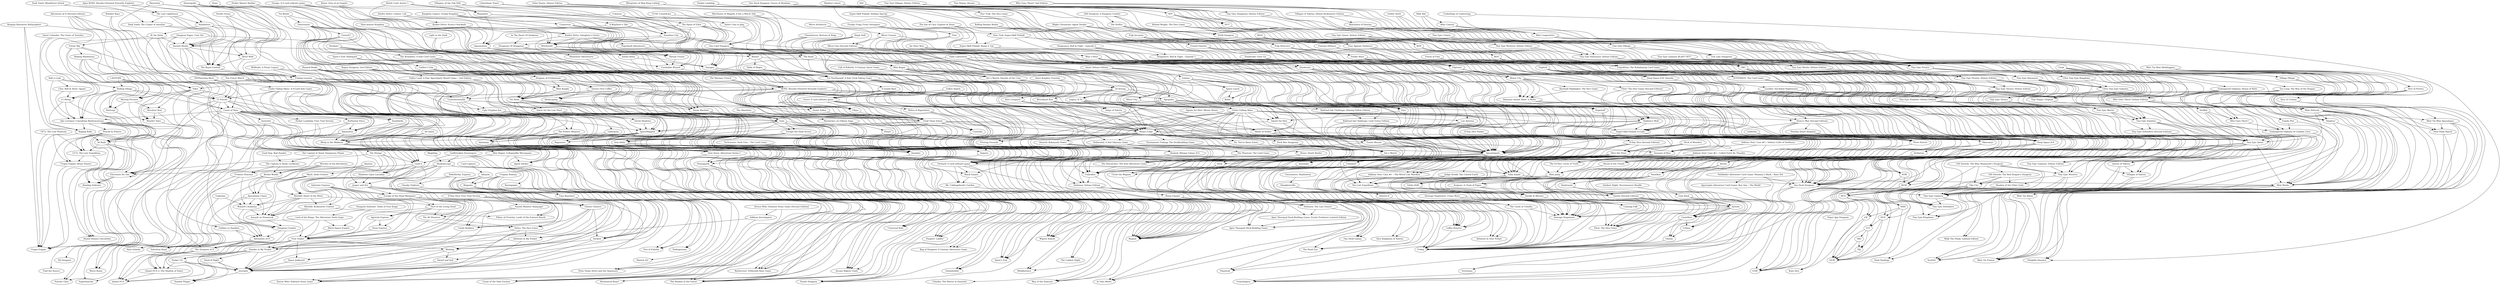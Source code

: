 digraph G {
"Bowling Solitaire" -> "Reiner Knizia's Decathlon" ["weight"=0.142101434294493]
"30 Rails" -> "Reiner Knizia's Decathlon" ["weight"=0.127095527485813]
"Ada Lovelace: Consulting Mathematician" -> "Reiner Knizia's Decathlon" ["weight"=0.080786474697724]
"Elevenses for One" -> "Bowling Solitaire" ["weight"=0.21610753060653]
"Elevenses for One" -> "Bowling Solitaire" ["weight"=0.136524398897831]
"30 Rails" -> "Bowling Solitaire" ["weight"=0.148527454979042]
"Ada Lovelace: Consulting Mathematician" -> "Bowling Solitaire" ["weight"=0.129774200536526]
"30 Rails" -> "Utopia Engine" ["weight"=0.13838261852846]
"30 Rails" -> "Elevenses for One" ["weight"=0.0889685874998546]
"30 Rails" -> "1572: The Lost Expedition" ["weight"=0.117139120995164]
"Raging Bulls" -> "30 Rails" ["weight"=0.221758000981385]
"Ada Lovelace: Consulting Mathematician" -> "30 Rails" ["weight"=0.1849469194552]
"12 Patrols" -> "30 Rails" ["weight"=0.0866645139457485]
"13 Sheep" -> "30 Rails" ["weight"=0.153169385481214]
"Rolling Village" -> "30 Rails" ["weight"=0.121069503823108]
"Ada Lovelace: Consulting Mathematician" -> "Utopia Engine" ["weight"=0.134332412167515]
"Ada Lovelace: Consulting Mathematician" -> "Elevenses for One" ["weight"=0.0899268449988372]
"Ada Lovelace: Consulting Mathematician" -> "1572: The Lost Expedition" ["weight"=0.0968105546757589]
"Ada Lovelace: Consulting Mathematician" -> "Raging Bulls" ["weight"=0.228468564450833]
"Ada Lovelace: Consulting Mathematician" -> "Pencils & Powers" ["weight"=0.121808646888986]
"Count of Nine" -> "Ada Lovelace: Consulting Mathematician" ["weight"=0.139535504693704]
"Bargain Basement Bathysphere" -> "Ada Lovelace: Consulting Mathematician" ["weight"=0.116344749400325]
"13 Sheep" -> "Ada Lovelace: Consulting Mathematician" ["weight"=0.171045509462114]
"Rolling Village" -> "Ada Lovelace: Consulting Mathematician" ["weight"=0.0983501967876852]
"Clou: Roll & Heist. Again!" -> "Ada Lovelace: Consulting Mathematician" ["weight"=0.0608142299342727]
"Roll n Cook" -> "Ada Lovelace: Consulting Mathematician" ["weight"=0.195558859849382]
"Quest Calendar: The Gates of Terralon" -> "Ada Lovelace: Consulting Mathematician" ["weight"=0.0505462157649996]
"micropul" -> "Zombie Plague" ["weight"=0.0681062111529803]
"Sword and Sail" -> "micropul" ["weight"=0.0902054626368568]
"Space Junkyard" -> "micropul" ["weight"=0.0873751396772907]
"Dead of Night" -> "micropul" ["weight"=0.0593930782285069]
"Pocket Civ" -> "micropul" ["weight"=0.141235105386043]
"Weilong" -> "micropul" ["weight"=0.078533159375524]
"Zombie in My Pocket" -> "micropul" ["weight"=0.158172384067514]
"Free Trader" -> "micropul" ["weight"=0.117993596919017]
"Decktet" -> "micropul" ["weight"=0.133662000386443]
"Castle Builders" -> "micropul" ["weight"=0.111084718186522]
"Cheese Chasers" -> "micropul" ["weight"=0.148034484187649]
"Magnate" -> "micropul" ["weight"=0.109833843128489]
"Utopian Rummy" -> "micropul" ["weight"=0.0860137801824433]
"Chunky Fighters" -> "micropul" ["weight"=0.0919051302174283]
"Smash Monster Rampage!" -> "micropul" ["weight"=0.0413256149383781]
"Adaman" -> "micropul" ["weight"=0.0746565269964899]
"RoboDerby: Express" -> "micropul" ["weight"=0.102870051933159]
"Jasper and Zot" -> "micropul" ["weight"=0.130760128510092]
"Pocket Civ" -> "Zombie Plague" ["weight"=0.0646792934074777]
"Zombie in My Pocket" -> "Zombie Plague" ["weight"=0.142194720865969]
"Dead of Night" -> "Zombie Plague" ["weight"=0.156421242816484]
"Weilong" -> "Sword and Sail" ["weight"=0.0911799149350794]
"Utopian Rummy" -> "Sword and Sail" ["weight"=0.0698041707417714]
"Weilong" -> "Space Junkyard" ["weight"=0.0670036807324231]
"Free Trader" -> "Space Junkyard" ["weight"=0.112911965188907]
"Zombie in My Pocket" -> "Dead of Night" ["weight"=0.0785025415070343]
"Pocket Civ" -> "Island Of D 2: The Shadow of Dawn" ["weight"=0.122854769483528]
"Pocket Civ" -> "Island Of D" ["weight"=0.116919325879267]
"Zombie in My Pocket" -> "Pocket Civ" ["weight"=0.131016686572826]
"Free Trader" -> "Pocket Civ" ["weight"=0.167227816601656]
"Free Trader" -> "Weilong" ["weight"=0.104577688873907]
"Decktet" -> "Weilong" ["weight"=0.0883242551953732]
"Cheese Chasers" -> "Weilong" ["weight"=0.119865953593787]
"Utopian Rummy" -> "Weilong" ["weight"=0.0678291960952899]
"Zombie in My Pocket" -> "Island Of D 2: The Shadow of Dawn" ["weight"=0.111855562066796]
"Free Trader" -> "Zombie in My Pocket" ["weight"=0.142102671659471]
"Airborne in My Pocket" -> "Zombie in My Pocket" ["weight"=0.109191721293572]
"Delve: The Dice Game" -> "Zombie in My Pocket" ["weight"=0.151562076092928]
"D-Day Dice: Free Trial Version" -> "Zombie in My Pocket" ["weight"=0.0966143632076585]
"Escape of the Dead Minigame" -> "Zombie in My Pocket" ["weight"=0.125392112495915]
"Jasper and Zot" -> "Zombie in My Pocket" ["weight"=0.144377935553361]
"Free Trader" -> "Island Of D 2: The Shadow of Dawn" ["weight"=0.157371900678267]
"Free Trader" -> "Island Of D" ["weight"=0.131270450669398]
"Free Trader" -> "The Dungeon of D" ["weight"=0.0751466648089444]
"Cheese Chasers" -> "Free Trader" ["weight"=0.147955421532182]
"Dune Express" -> "Free Trader" ["weight"=0.099317311059597]
"Agricola Express" -> "Free Trader" ["weight"=0.0777645716687317]
"The d6 Shooters" -> "Free Trader" ["weight"=0.120794907203999]
"Dice of the Living Dead" -> "Free Trader" ["weight"=0.118887533432198]
"Infection Express" -> "Free Trader" ["weight"=0.116706109688543]
"D-Day Dice: Free Trial Version" -> "Free Trader" ["weight"=0.118723226958274]
"Escape of the Dead Minigame" -> "Free Trader" ["weight"=0.0717666167099961]
"Micro Space Empire" -> "Free Trader" ["weight"=0.0796609374960541]
"Lord of the Rings: The Adventure Deck Game" -> "Free Trader" ["weight"=0.0690124968004706]
"Emu Ranchers" -> "Decktet" ["weight"=0.254730264043921]
"Cheese Chasers" -> "Decktet" ["weight"=0.0911003507360699]
"Magnate" -> "Decktet" ["weight"=0.341512237060395]
"Utopian Rummy" -> "Decktet" ["weight"=0.0906444627459668]
"Adaman" -> "Decktet" ["weight"=0.243963972968692]
"RoboDerby: Express" -> "Decktet" ["weight"=0.0770148277420709]
"Cheese Chasers" -> "Castle Builders" ["weight"=0.144744521517962]
"Smash Monster Rampage!" -> "Castle Builders" ["weight"=0.0607596341678297]
"Jasper and Zot" -> "Castle Builders" ["weight"=0.0878075514478615]
"Land 6" -> "Castle Builders" ["weight"=0.152414183393939]
"Chunky Fighters" -> "Cheese Chasers" ["weight"=0.111984614633851]
"Escape of the Dead Minigame" -> "Cheese Chasers" ["weight"=0.0783612346566586]
"RoboDerby: Express" -> "Cheese Chasers" ["weight"=0.0716716919053522]
"Land 6" -> "Cheese Chasers" ["weight"=0.0725907863250024]
"Magnate" -> "Emu Ranchers" ["weight"=0.278431548809202]
"Utopian Rummy" -> "Magnate" ["weight"=0.107648497178033]
"Adaman" -> "Magnate" ["weight"=0.272921194672829]
"RoboDerby: Express" -> "Chunky Fighters" ["weight"=0.0995235843240179]
"Jasper and Zot" -> "Smash Monster Rampage!" ["weight"=0.09216692682771]
"Adaman" -> "Emu Ranchers" ["weight"=0.208744636302324]
"Card Capture" -> "Adaman" ["weight"=0.0848669028746849]
"Jasper and Zot" -> "Escape of the Dead Minigame" ["weight"=0.128724539125816]
"Shadows Upon Lassadar" -> "Jasper and Zot" ["weight"=0.116510670073963]
"Land 6" -> "Jasper and Zot" ["weight"=0.0948711087253346]
"The Draugr" -> "Jasper and Zot" ["weight"=0.068393960398897]
"Island Of D 2: The Shadow of Dawn" -> "Island Of D" ["weight"=0.354480719791531]
"The Dungeon of D" -> "Island Of D 2: The Shadow of Dawn" ["weight"=0.213871536484556]
"Adventure of D" -> "Island Of D 2: The Shadow of Dawn" ["weight"=0.0963373335444256]
"The Dungeon of D" -> "Island Of D" ["weight"=0.19140446126375]
"Adventure of D" -> "Island Of D" ["weight"=0.0598454851396997]
"Lord of the Rings: The Adventure Deck Game" -> "Island Of D" ["weight"=0.112955652709158]
"Adventure of D" -> "The Dungeon of D" ["weight"=0.11570309591333]
"Dungeon Crawler" -> "The Dungeon of D" ["weight"=0.100346265598243]
"Lord of the Rings: The Adventure Deck Game" -> "The Dungeon of D" ["weight"=0.068980818305051]
"Goblins vs Zombies" -> "The Dungeon of D" ["weight"=0.0444300569896313]
"Adventure of D (Second Edition)" -> "The Dungeon of D" ["weight"=0.0840071541803107]
"Dungeon Crawler" -> "Adventure of D" ["weight"=0.0885349328003612]
"Goblins vs Zombies" -> "Adventure of D" ["weight"=0.152939305891015]
"Wizard's Academy" -> "Adventure of D" ["weight"=0.0557058033134132]
"Frontier Stations" -> "Adventure of D" ["weight"=0.0703145742019362]
"Adventure of D (Second Edition)" -> "Adventure of D" ["weight"=0.0834238874621888]
"Land 6" -> "Elevenses for One" ["weight"=0.138654781374506]
"The Draugr" -> "Elevenses for One" ["weight"=0.0973430658824564]
"Elevenses for One" -> "Elevenses for One" ["weight"=0.134538842596534]
"Count of Nine" -> "Elevenses for One" ["weight"=0.138570221840483]
"12 Patrols" -> "Elevenses for One" ["weight"=0.121775815447006]
"Airborne in My Pocket" -> "Doctor Who: Solitaire Story Game" ["weight"=0.0464936867252202]
"Delve: The Dice Game" -> "Airborne in My Pocket" ["weight"=0.07776860988228]
"D-Day Dice: Free Trial Version" -> "Airborne in My Pocket" ["weight"=0.210623759729714]
"Arkham Investigator" -> "Airborne in My Pocket" ["weight"=0.0387422908606059]
"Delve: The Dice Game" -> "Doctor Who: Solitaire Story Game" ["weight"=0.0670702259634087]
"The d6 Shooters" -> "Delve: The Dice Game" ["weight"=0.197270438730364]
"Dice of the Living Dead" -> "Delve: The Dice Game" ["weight"=0.153733554788561]
"D-Day Dice: Free Trial Version" -> "Delve: The Dice Game" ["weight"=0.145884932638872]
"Escape of the Dead Minigame" -> "Delve: The Dice Game" ["weight"=0.135399293431309]
"D-Day Dice: Free Trial Version" -> "Doctor Who: Solitaire Story Game" ["weight"=0.0587793429042437]
"D-Day Dice: Free Trial Version" -> "The d6 Shooters" ["weight"=0.146546888412311]
"Escape of the Dead Minigame" -> "Dice of the Living Dead" ["weight"=0.166997486046236]
"Land 6" -> "Escape of the Dead Minigame" ["weight"=0.117362979392162]
"The Draugr" -> "Escape of the Dead Minigame" ["weight"=0.0738989853388408]
"Agricola Express" -> "Dune Express" ["weight"=0.0972251283227729]
"Infection Express" -> "Dune Express" ["weight"=0.0884188114978472]
"Dice of the Living Dead" -> "Agricola Express" ["weight"=0.0627385804560094]
"Infection Express" -> "Agricola Express" ["weight"=0.104379244725039]
"Dice of the Living Dead" -> "The d6 Shooters" ["weight"=0.156008300576621]
"Infection Express" -> "The d6 Shooters" ["weight"=0.0984728011139216]
"Infection Express" -> "Dice of the Living Dead" ["weight"=0.133452515040736]
"Dungeon Solitaire: Tomb of Four Kings" -> "Micro Space Empire" ["weight"=0.0692685373892003]
"Lord of the Rings: The Adventure Deck Game" -> "Micro Space Empire" ["weight"=0.124234970611324]
"Dungeon Solitaire: Tomb of Four Kings" -> "Lord of the Rings: The Adventure Deck Game" ["weight"=0.0556312405419333]
"Austerity" -> "Land 6" ["weight"=0.12507638471142]
"Land 6" -> "Shadows Upon Lassadar" ["weight"=0.0813425250851936]
"The Draugr" -> "Land 6" ["weight"=0.125779317388579]
"Mini Rogue: A Roguelike Microgame" -> "Land 6" ["weight"=0.112408787858244]
"Pocket Landship: Free Trial Version" -> "Land 6" ["weight"=0.125508097057308]
"Count of Nine" -> "Land 6" ["weight"=0.107426958877908]
"12 Patrols" -> "Land 6" ["weight"=0.119148338723457]
"Arkham Investigator" -> "Doctor Who: Solitaire Story Game" ["weight"=0.0361752327338793]
"Doctor Who: Solitaire Story Game (Second Edition)" -> "Doctor Who: Solitaire Story Game" ["weight"=0.327022335867426]
"Doctor Who: Solitaire Story Game (Second Edition)" -> "Arkham Investigator" ["weight"=0.0301861336019048]
"Utopia Engine: Beast Hunter" -> "Utopia Engine" ["weight"=0.267288417122914]
"1572: The Lost Expedition" -> "Utopia Engine" ["weight"=0.107773927025025]
"Raging Bulls" -> "Utopia Engine" ["weight"=0.125472901845212]
"Pencils & Powers" -> "Utopia Engine" ["weight"=0.0986755367081361]
"1972: The Lost Phantom" -> "Utopia Engine" ["weight"=0.0671552158873806]
"Bargain Basement Bathysphere" -> "Utopia Engine" ["weight"=0.100350238982843]
"1572: The Lost Expedition" -> "Utopia Engine: Beast Hunter" ["weight"=0.101448085863333]
"Pencils & Powers" -> "Utopia Engine: Beast Hunter" ["weight"=0.0851387871550412]
"1972: The Lost Phantom" -> "Utopia Engine: Beast Hunter" ["weight"=0.0825759499572853]
"Pencils & Powers" -> "1572: The Lost Expedition" ["weight"=0.100461215711765]
"1972: The Lost Phantom" -> "1572: The Lost Expedition" ["weight"=0.236324372138218]
"Bargain Basement Bathysphere" -> "Raging Bulls" ["weight"=0.0938199472043528]
"13 Sheep" -> "Raging Bulls" ["weight"=0.20654686127018]
"Quest Calendar: The Gates of Terralon" -> "Raging Bulls" ["weight"=0.0326616857183635]
"The Draugr" -> "Shadows Upon Lassadar" ["weight"=0.147113387348969]
"Count of Nine" -> "The Draugr" ["weight"=0.097596040610287]
"Austerity" -> "Shadows Upon Lassadar" ["weight"=0.087119043220847]
"Count of Nine" -> "Shadows Upon Lassadar" ["weight"=0.0681647318692585]
"Agent Decker" -> "(Your Name Here) and the Argonauts" ["weight"=0.103445978199516]
"Mini Rogue: A Roguelike Microgame" -> "(Your Name Here) and the Argonauts" ["weight"=0.0991890759483166]
"A4 Quest" -> "(Your Name Here) and the Argonauts" ["weight"=0.0442405713292221]
"Under Falling Skies: A 9-Card Solo Game" -> "(Your Name Here) and the Argonauts" ["weight"=0.0647072022772199]
"Mini Rogue: A Roguelike Microgame" -> "Agent Decker" ["weight"=0.150169598513426]
"Blorg in the Midwest" -> "Agent Decker" ["weight"=0.0956749985227356]
"A4 Quest" -> "Agent Decker" ["weight"=0.0843462034219107]
"Under Falling Skies: A 9-Card Solo Game" -> "Agent Decker" ["weight"=0.131048684494688]
"Pocket Landship: Free Trial Version" -> "Mini Rogue: A Roguelike Microgame" ["weight"=0.131167324583735]
"Blorg in the Midwest" -> "Mini Rogue: A Roguelike Microgame" ["weight"=0.138776192756363]
"Adamastor" -> "Mini Rogue: A Roguelike Microgame" ["weight"=0.0894316219916961]
"A4 Quest" -> "Mini Rogue: A Roguelike Microgame" ["weight"=0.108497395814403]
"Barbarian Vince" -> "Mini Rogue: A Roguelike Microgame" ["weight"=0.117338329658645]
"Count of Nine" -> "Mini Rogue: A Roguelike Microgame" ["weight"=0.148902554757769]
"12 Patrols" -> "Mini Rogue: A Roguelike Microgame" ["weight"=0.132811474659142]
"Under Falling Skies: A 9-Card Solo Game" -> "Mini Rogue: A Roguelike Microgame" ["weight"=0.135581323675153]
"Under Falling Skies: A 9-Card Solo Game" -> "Blorg in the Midwest" ["weight"=0.0966075269587503]
"Under Falling Skies: A 9-Card Solo Game" -> "12 Patrols" ["weight"=0.160866773382315]
"TINYforming Mars" -> "Under Falling Skies: A 9-Card Solo Game" ["weight"=0.132804609990214]
"Count of Nine" -> "Supermarché" ["weight"=0.122286340241165]
"Count of Nine" -> "Austerity" ["weight"=0.0682300989104517]
"Rolling Village" -> "Count of Nine" ["weight"=0.140826138333153]
"Count of Nine" -> "Micro Rome" ["weight"=0.158160638664707]
"Count of Nine" -> "Haze Islands" ["weight"=0.115423420538312]
"Count of Nine" -> "Pocket Landship: Free Trial Version" ["weight"=0.139967117602286]
"Count of Nine" -> "Snowbirds" ["weight"=0.10116178812203]
"Count of Nine" -> "Adamastor" ["weight"=0.127512874117548]
"Count of Nine" -> "Barbarian Vince" ["weight"=0.0956229787793057]
"LANTERN" -> "Count of Nine" ["weight"=0.0997267059826597]
"Count of Nine" -> "The Maiden in the Forest" ["weight"=0.140924391784546]
"Count of Nine" -> "Blorg in the Midwest" ["weight"=0.211353500453843]
"12 Patrols" -> "Count of Nine" ["weight"=0.240653858937315]
"The Forest Watch" -> "Count of Nine" ["weight"=0.195913454992541]
"Rolling Village" -> "12 Patrols" ["weight"=0.0931200703341644]
"12 Patrols" -> "Micro Rome" ["weight"=0.11499255492695]
"LANTERN" -> "12 Patrols" ["weight"=0.12036301437252]
"12 Patrols" -> "Blorg in the Midwest" ["weight"=0.100148423830168]
"TINYforming Mars" -> "12 Patrols" ["weight"=0.0893453070843202]
"The Forest Watch" -> "12 Patrols" ["weight"=0.150073229395652]
"Austerity" -> "Supermarché" ["weight"=0.093985204558966]
"Rolling Village" -> "13 Sheep" ["weight"=0.203252840593983]
"Clou: Roll & Heist. Again!" -> "13 Sheep" ["weight"=0.0638294281926904]
"Roll n Cook" -> "13 Sheep" ["weight"=0.159425082537186]
"LANTERN" -> "Rolling Village" ["weight"=0.187707362436521]
"Roll n Cook" -> "Rolling Village" ["weight"=0.188317036401616]
"Roll n Cook" -> "Clou: Roll & Heist. Again!" ["weight"=0.0941226214636373]
"LANTERN" -> "Micro Rome" ["weight"=0.0528092514145738]
"Adventure of D (Second Edition)" -> "Dungeon Crawler" ["weight"=0.0714303793341646]
"Assault on Doomrock" -> "Dungeon Crawler" ["weight"=0.0730554146524006]
"Apocalypse Chaos" -> "Dungeon Crawler" ["weight"=0.0672965197627444]
"Mistfall: Heart of the Mists" -> "Dungeon Crawler" ["weight"=0.0903993952322294]
"Adventure of D (Second Edition)" -> "Goblins vs Zombies" ["weight"=0.0585544399970381]
"Adventure of D (Second Edition)" -> "Mistfall: Heart of the Mists" ["weight"=0.0599207188387133]
"Adamastor" -> "Haze Islands" ["weight"=0.158430455924544]
"Barbarian Vince" -> "Haze Islands" ["weight"=0.101662953800357]
"Snowbirds" -> "Adamastor" ["weight"=0.122365624407089]
"Adamastor" -> "Blorg in the Midwest" ["weight"=0.0981823270538007]
"Barbarian Vince" -> "Adamastor" ["weight"=0.0959433442465125]
"Bomber Boys" -> "Adamastor" ["weight"=0.0883455559385115]
"Wizard's Academy" -> "Assault on Doomrock" ["weight"=0.116190419955495]
"Mistfall: Heart of the Mists" -> "Wizard's Academy" ["weight"=0.058620407454066]
"Unknown" -> "Wizard's Academy" ["weight"=0.0546596180965359]
"Frontier Stations" -> "Wizard's Academy" ["weight"=0.0591956912389622]
"Apocalypse Chaos" -> "Wizard's Academy" ["weight"=0.0654359579586685]
"Myth: Dark Frontier" -> "Wizard's Academy" ["weight"=0.0596157615835621]
"Frontier Stations" -> "Salvation Road" ["weight"=0.054545669422783]
"Bastion" -> "Frontier Stations" ["weight"=0.0505369473955748]
"The Captain Is Dead: Lockdown" -> "Frontier Stations" ["weight"=0.0458651782626469]
"Onirim" -> "Friday" ["weight"=0.244485053382686]
"Hostage Negotiator" -> "Friday" ["weight"=0.267670631504796]
"Castellion" -> "Friday" ["weight"=0.202701081517422]
"Sylvion" -> "Friday" ["weight"=0.228357438310045]
"The Cards of Cthulhu" -> "Friday" ["weight"=0.0760445309787624]
"Onirim (Second Edition)" -> "Friday" ["weight"=0.321011482249552]
"One Deck Dungeon" -> "Friday" ["weight"=0.25469661689822]
"Deep Space D-6" -> "Friday" ["weight"=0.186400030129908]
"Healthy Heart Hospital" -> "Friday" ["weight"=0.0759962925809131]
"Nemo's War (Second Edition)" -> "Friday" ["weight"=0.195345835779408]
"Coffee Roaster" -> "Friday" ["weight"=0.214894310374667]
"Hostage Negotiator: Crime Wave" -> "Friday" ["weight"=0.0931020528002659]
"Mint Works" -> "Friday" ["weight"=0.176558369795913]
"The Lost Expedition" -> "Friday" ["weight"=0.235948697530072]
"One Deck Dungeon: Forest of Shadows" -> "Friday" ["weight"=0.132197788148204]
"Finished!" -> "Friday" ["weight"=0.207429093219471]
"After the Virus" -> "Friday" ["weight"=0.165605465139589]
"D-Day Dice (Second Edition)" -> "Friday" ["weight"=0.101160472889558]
"Palm Island" -> "Friday" ["weight"=0.226750248854445]
"Sprawlopolis" -> "Friday" ["weight"=0.255493205640666]
"Fire!" -> "Friday" ["weight"=0.110240077075721]
"Under Falling Skies" -> "Friday" ["weight"=0.252908711052616]
"Urbion" -> "Onirim" ["weight"=0.221782648741725]
"Castellion" -> "Onirim" ["weight"=0.149791838540932]
"Sylvion" -> "Onirim" ["weight"=0.167209938733524]
"Sylvion" -> "Hostage Negotiator" ["weight"=0.153526783108664]
"The Cards of Cthulhu" -> "Hostage Negotiator" ["weight"=0.0867543547082695]
"Onirim (Second Edition)" -> "Hostage Negotiator" ["weight"=0.186979521051578]
"Hostage Negotiator: Crime Wave" -> "Hostage Negotiator" ["weight"=0.332263250196572]
"The Lost Expedition" -> "Hostage Negotiator" ["weight"=0.200690233148536]
"Arkham Noir: Case #1 – The Witch Cult Murders" -> "Hostage Negotiator" ["weight"=0.152092606555425]
"After the Virus" -> "Hostage Negotiator" ["weight"=0.164823875038458]
"D-Day Dice (Second Edition)" -> "Hostage Negotiator" ["weight"=0.138339055325678]
"Judge Dredd: The Cursed Earth" -> "Hostage Negotiator" ["weight"=0.0718200009925553]
"D-Day Dice Pocket" -> "Hostage Negotiator" ["weight"=0.0765072053294275]
"Arkham Noir: Case #2 – Called Forth By Thunder" -> "Hostage Negotiator" ["weight"=0.0930992805993921]
"Deck of Wonders" -> "Hostage Negotiator" ["weight"=0.0512727746847056]
"Castellion" -> "Urbion" ["weight"=0.235277110102239]
"Sylvion" -> "Castellion" ["weight"=0.532415964355171]
"Gem Rush" -> "Castellion" ["weight"=0.0727081497548093]
"Onirim (Second Edition)" -> "Castellion" ["weight"=0.328211523391152]
"Shahrazad" -> "Castellion" ["weight"=0.11277019842836]
"Nautilion" -> "Castellion" ["weight"=0.515708497807458]
"Aerion" -> "Castellion" ["weight"=0.389274410968781]
"Stellarion" -> "Castellion" ["weight"=0.282311769565759]
"Sylvion" -> "Urbion" ["weight"=0.230575521958859]
"Gem Rush" -> "Sylvion" ["weight"=0.0764477403060878]
"Onirim (Second Edition)" -> "Sylvion" ["weight"=0.342607565816308]
"Hostage Negotiator: Crime Wave" -> "Sylvion" ["weight"=0.07861666184088]
"Nautilion" -> "Sylvion" ["weight"=0.468311842921836]
"Aerion" -> "Sylvion" ["weight"=0.360130441577065]
"District-Z" -> "The Cards of Cthulhu" ["weight"=0.0363355464378143]
"Slaughterville" -> "The Cards of Cthulhu" ["weight"=0.0726690372394655]
"Shahrazad" -> "Onirim (Second Edition)" ["weight"=0.0851559366007668]
"Nautilion" -> "Onirim (Second Edition)" ["weight"=0.307805332247948]
"Sprawlopolis" -> "Onirim (Second Edition)" ["weight"=0.210348891234866]
"The Lost Expedition" -> "Onirim (Second Edition)" ["weight"=0.176384585397271]
"Deep Space D-6" -> "One Deck Dungeon" ["weight"=0.203121607430422]
"D100 Dungeon" -> "One Deck Dungeon" ["weight"=0.0750121512015019]
"One Deck Dungeon" -> "Tiny Epic Galaxies" ["weight"=0.20733903439694]
"One Deck Dungeon" -> "Grimslingers" ["weight"=0.0811849969403936]
"Nemo's War (Second Edition)" -> "One Deck Dungeon" ["weight"=0.168397487032939]
"Pathfinder Adventure Card Game: Mummy's Mask – Base Set" -> "One Deck Dungeon" ["weight"=0.0585857867945049]
"Expedition: The Roleplaying Card Game" -> "One Deck Dungeon" ["weight"=0.0629495081072383]
"Four Against Darkness" -> "One Deck Dungeon" ["weight"=0.114123452634416]
"Tiny Epic Quest" -> "One Deck Dungeon" ["weight"=0.177101955258686]
"SUPERHOT: The Card Game" -> "One Deck Dungeon" ["weight"=0.106425941824135]
"Pocket Mars" -> "One Deck Dungeon" ["weight"=0.0883232100733856]
"Fantasy Defense" -> "One Deck Dungeon" ["weight"=0.0601422570652347]
"One Deck Dungeon: Forest of Shadows" -> "One Deck Dungeon" ["weight"=0.389384792003675]
"Triplock" -> "One Deck Dungeon" ["weight"=0.0974174018893275]
"Forest of Fate" -> "One Deck Dungeon" ["weight"=0.0349417355684666]
"Palm Island" -> "One Deck Dungeon" ["weight"=0.195573593554035]
"Maiden's Quest" -> "One Deck Dungeon" ["weight"=0.0953537360462394]
"Under Falling Skies" -> "One Deck Dungeon" ["weight"=0.202356750256532]
"Deep Space D-6" -> "Victoriana" ["weight"=0.0390195130879535]
"Healthy Heart Hospital" -> "Deep Space D-6" ["weight"=0.0844135502304816]
"Nemo's War (Second Edition)" -> "Deep Space D-6" ["weight"=0.175320239081372]
"Star Trek: The Dice Game" -> "Deep Space D-6" ["weight"=0.0873756558158207]
"Four Against Darkness" -> "Deep Space D-6" ["weight"=0.105528727881532]
"SUPERHOT: The Card Game" -> "Deep Space D-6" ["weight"=0.119138089874328]
"Lucidity: Six-Sided Nightmares" -> "Deep Space D-6" ["weight"=0.0710960575186247]
"Pocket Mars" -> "Deep Space D-6" ["weight"=0.09505584818931]
"One Deck Dungeon: Forest of Shadows" -> "Deep Space D-6" ["weight"=0.12830295905962]
"Deep Space D-6: Armada" -> "Deep Space D-6" ["weight"=0.134153631296969]
"Triplock" -> "Deep Space D-6" ["weight"=0.116669800881607]
"Pulp Detective" -> "Deep Space D-6" ["weight"=0.110332044568132]
"D100 Dungeon" -> "Deep Space D-6" ["weight"=0.0740361502180957]
"Blight Chronicles: Agent Decker" -> "Deep Space D-6" ["weight"=0.0673733671875362]
"Pocket Landship" -> "Deep Space D-6" ["weight"=0.136237761790085]
"Pulp Invasion" -> "Deep Space D-6" ["weight"=0.0737801394478275]
"The Drifter" -> "Deep Space D-6" ["weight"=0.0496184795056265]
"Nemo's War (Second Edition)" -> "Healthy Heart Hospital" ["weight"=0.101043369365642]
"Nemo's War (Second Edition)" -> "Grimslingers" ["weight"=0.0711926615025368]
"Nemo's War (Second Edition)" -> "Victoriana" ["weight"=0.0418438359654849]
"Triplock" -> "Nemo's War (Second Edition)" ["weight"=0.096627148254397]
"Pocket Landship" -> "Nemo's War (Second Edition)" ["weight"=0.0890211315421439]
"Under Falling Skies" -> "Nemo's War (Second Edition)" ["weight"=0.205557980254776]
"Finished!" -> "Coffee Roaster" ["weight"=0.160657494595649]
"Sprawlopolis" -> "Coffee Roaster" ["weight"=0.223281466732753]
"Assembly" -> "Coffee Roaster" ["weight"=0.0712364851930485]
"Lux Aeterna" -> "Coffee Roaster" ["weight"=0.152491379716065]
"Fire!" -> "Coffee Roaster" ["weight"=0.105623118878231]
"Under Falling Skies" -> "Coffee Roaster" ["weight"=0.227379208457093]
"Freaky Frogs From Outaspace" -> "Coffee Roaster" ["weight"=0.0665294050135462]
"Mint Works" -> "Tiny Epic Galaxies" ["weight"=0.203609636577349]
"Mint Works" -> "Mint Tin Pirates" ["weight"=0.0589933763701939]
"Mint Works" -> "Mint Tin Aliens" ["weight"=0.0509033406108261]
"Mint Works" -> "Scuttle!" ["weight"=0.0665410493345074]
"Tiny Epic Quest" -> "Mint Works" ["weight"=0.170707021353182]
"Endangered Orphans of Condyle Cove" -> "Mint Works" ["weight"=0.0593667084592675]
"Family Plot" -> "Mint Works" ["weight"=0.0320846872066153]
"Tao Long: The Way of the Dragon" -> "Mint Works" ["weight"=0.082522417374258]
"Ninjitsu!" -> "Mint Works" ["weight"=0.0449504316476241]
"Mint Delivery" -> "Mint Works" ["weight"=0.433087050072662]
"Palm Island" -> "Mint Works" ["weight"=0.169076092855377]
"Maiden's Quest" -> "Mint Works" ["weight"=0.0715816568328424]
"Crypt" -> "Mint Works" ["weight"=0.127274449273801]
"Mint Cooperative" -> "Mint Works" ["weight"=0.22399089761381]
"Mint Control" -> "Mint Works" ["weight"=0.170425872169689]
"Sprawlopolis" -> "The Lost Expedition" ["weight"=0.213407746807847]
"Arkham Noir: Case #1 – The Witch Cult Murders" -> "The Lost Expedition" ["weight"=0.146043777969398]
"After the Virus" -> "The Lost Expedition" ["weight"=0.143763157321223]
"Palm Island" -> "The Lost Expedition" ["weight"=0.197608700502764]
"Judge Dredd: The Cursed Earth" -> "The Lost Expedition" ["weight"=0.0918721107458031]
"Arkham Noir: Case #2 – Called Forth By Thunder" -> "The Lost Expedition" ["weight"=0.0959279220077993]
"Arkham Noir: Case #3 – Infinite Gulfs of Darkness" -> "The Lost Expedition" ["weight"=0.0665547361225621]
"One Deck Dungeon: Forest of Shadows" -> "Four Against Darkness" ["weight"=0.0772976511089769]
"Sprawlopolis" -> "Finished!" ["weight"=0.150231359058365]
"Fire!" -> "Finished!" ["weight"=0.231634533798141]
"Freaky Frogs From Outaspace" -> "Finished!" ["weight"=0.101515620945703]
"After the Virus" -> "Airborne In Your Pocket" ["weight"=0.0495456023500592]
"After the Virus" -> "Arkham Noir: Case #1 – The Witch Cult Murders" ["weight"=0.142101143264027]
"D-Day Dice (Second Edition)" -> "After the Virus" ["weight"=0.128782005771624]
"D-Day Dice Pocket" -> "After the Virus" ["weight"=0.0627551120670446]
"Deck of Wonders" -> "After the Virus" ["weight"=0.0696734952459652]
"D-Day Dice (Second Edition)" -> "Airborne In Your Pocket" ["weight"=0.158625710865446]
"D-Day Dice Pocket" -> "D-Day Dice (Second Edition)" ["weight"=0.287890929415235]
"Orchard: 9 card solitaire game" -> "Palm Island" ["weight"=0.235828480337042]
"Sprawlopolis" -> "Palm Island" ["weight"=0.268762092974025]
"Palm Island" -> "Planetoid" ["weight"=0.0731277229114255]
"Maiden's Quest" -> "Palm Island" ["weight"=0.135667390560641]
"Micro City" -> "Palm Island" ["weight"=0.0478069312855798]
"Micro City (Second Edition)" -> "Palm Island" ["weight"=0.102353667887369]
"Under Falling Skies" -> "Palm Island" ["weight"=0.2180502031687]
"Micro Cosmos" -> "Palm Island" ["weight"=0.038608547237584]
"Palm Laboratory" -> "Palm Island" ["weight"=0.104959905156892]
"Sprawlopolis" -> "Orchard: 9 card solitaire game" ["weight"=0.270730810300217]
"Sprawlopolis" -> "Maquis" ["weight"=0.223044308311187]
"Sprawlopolis" -> "Circle the Wagons" ["weight"=0.352008499745221]
"Sprawlopolis" -> "Assembly" ["weight"=0.0715262049163871]
"Sprawlopolis" -> "Fleet: The Dice Game" ["weight"=0.183641261240335]
"Tussie Mussie" -> "Sprawlopolis" ["weight"=0.35023684557389]
"Micro City (Second Edition)" -> "Sprawlopolis" ["weight"=0.107267092856402]
"Lux Aeterna" -> "Sprawlopolis" ["weight"=0.145648864223477]
"Squire for Hire" -> "Sprawlopolis" ["weight"=0.138050134639402]
"Hunted: Kobayashi Tower" -> "Sprawlopolis" ["weight"=0.0569073811087473]
"Warp's Edge" -> "Sprawlopolis" ["weight"=0.201951912489676]
"Eiyo" -> "Sprawlopolis" ["weight"=0.0726808322277951]
"Super-Skill Pinball: 4-Cade" -> "Sprawlopolis" ["weight"=0.194312339841646]
"Skulls of Sedlec" -> "Sprawlopolis" ["weight"=0.305143556033075]
"Golems" -> "Sprawlopolis" ["weight"=0.0673527752330827]
"Hadrian's Wall" -> "Sprawlopolis" ["weight"=0.228534200874471]
"Under Falling Skies" -> "Sprawlopolis" ["weight"=0.295665731764152]
"Railroad Ink Challenge: Lush Green Edition" -> "Sprawlopolis" ["weight"=0.166559275646133]
"Railroad Ink Challenge: Shining Yellow Edition" -> "Sprawlopolis" ["weight"=0.117574972999705]
"Food Chain Island" -> "Sprawlopolis" ["weight"=0.344748887257369]
"Agropolis" -> "Sprawlopolis" ["weight"=0.379883192965623]
"Aleph Null" -> "Sprawlopolis" ["weight"=0.0867809838344588]
"For Northwood! A Solo Trick-Taking Game" -> "Sprawlopolis" ["weight"=0.225526531624048]
"Paperback Adventures" -> "Sprawlopolis" ["weight"=0.108039869882222]
"Voyages" -> "Sprawlopolis" ["weight"=0.151620064318835]
"Resist!" -> "Sprawlopolis" ["weight"=0.169572128872837]
"Aquamarine" -> "Sprawlopolis" ["weight"=0.107940967127427]
"Sunshine City" -> "Sprawlopolis" ["weight"=0.0500631855454705]
"FUSE Countdown" -> "Sprawlopolis" ["weight"=0.0562052488000571]
"Witchcraft!" -> "Sprawlopolis" ["weight"=0.117303629048041]
"Freaky Frogs From Outaspace" -> "Fire!" ["weight"=0.128009125791262]
"Under Falling Skies" -> "Orchard: 9 card solitaire game" ["weight"=0.211134062331686]
"Under Falling Skies" -> "Maquis" ["weight"=0.232477038104187]
"Under Falling Skies" -> "Unbroken" ["weight"=0.127065056034137]
"Under Falling Skies" -> "Set a Watch" ["weight"=0.158315930359518]
"Under Falling Skies" -> "Black Sonata" ["weight"=0.199416088779745]
"Under Falling Skies" -> "Proving Grounds" ["weight"=0.13378358057654]
"Under Falling Skies" -> "Lux Aeterna" ["weight"=0.132202953307357]
"Under Falling Skies" -> "Warp's Edge" ["weight"=0.311690434906607]
"Under Falling Skies" -> "The Dead Eye" ["weight"=0.067561886860937]
"Under Falling Skies" -> "The Ratcatcher: The Solo Adventure Game" ["weight"=0.0868841424387878]
"Under Falling Skies" -> "So, You've Been Eaten." ["weight"=0.104872428080535]
"Under Falling Skies" -> "Super-Skill Pinball: 4-Cade" ["weight"=0.199481167179594]
"Under Falling Skies" -> "Hadrian's Wall" ["weight"=0.263747681983253]
"Mini Rogue" -> "Under Falling Skies" ["weight"=0.165284384545669]
"One Card Dungeon" -> "Under Falling Skies" ["weight"=0.0742636266255236]
"Aleph Null" -> "Under Falling Skies" ["weight"=0.0934534962103772]
"Wreckland Run" -> "Under Falling Skies" ["weight"=0.117198283545261]
"Palm Laboratory" -> "Under Falling Skies" ["weight"=0.0540057985585701]
"Legacy of Yu" -> "Under Falling Skies" ["weight"=0.197392716445356]
"20 Strong" -> "Under Falling Skies" ["weight"=0.151292449788565]
"Gloomhaven: Buttons & Bugs" -> "Under Falling Skies" ["weight"=0.113625379740768]
"Gem Rush" -> "Urbion" ["weight"=0.0591261912476858]
"Darkest Night: Necromancer Bundle" -> "Gem Rush" ["weight"=0.0786621821148196]
"LIE" -> "Knot Dice" ["weight"=0.051437200526143]
"Paper App Dungeon" -> "Knot Dice" ["weight"=0.052335513814094]
"LIE" -> "GEM" ["weight"=0.33873749427767]
"SHH" -> "LIE" ["weight"=0.331402595245464]
"BUS" -> "LIE" ["weight"=0.279968021226152]
"RUM" -> "LIE" ["weight"=0.329532188172391]
"Nautilion" -> "Shahrazad" ["weight"=0.123495710098804]
"Aerion" -> "Nautilion" ["weight"=0.485288689899425]
"Stellarion" -> "Nautilion" ["weight"=0.318715822889472]
"Cyberion" -> "Nautilion" ["weight"=0.214240019663013]
"Stellarion" -> "Aerion" ["weight"=0.327994444888521]
"Skoventyr" -> "Aerion" ["weight"=0.129132148232014]
"Cyberion" -> "Aerion" ["weight"=0.226606762418655]
"Skoventyr" -> "Stellarion" ["weight"=0.155776856647625]
"Cyberion" -> "Stellarion" ["weight"=0.365061132150037]
"Dwarf" -> "Wipers Salient" ["weight"=0.0690134791260979]
"Desolate" -> "Wipers Salient" ["weight"=0.139007717299413]
"Terminator: Dark Fate – The Card Game" -> "Wipers Salient" ["weight"=0.0779212380091151]
"Maeshowe: an Orkney Saga" -> "Wipers Salient" ["weight"=0.103569034011198]
"Deckula!" -> "Wipers Salient" ["weight"=0.112796345470217]
"Maeshowe: an Orkney Saga" -> "Dwarf" ["weight"=0.171869658056714]
"Gate" -> "Desolate" ["weight"=0.264594256763937]
"Iron Helm" -> "Desolate" ["weight"=0.249834819637613]
"Escape the Dark Sector" -> "Desolate" ["weight"=0.0599685152650312]
"Terminator: Dark Fate – The Card Game" -> "Desolate" ["weight"=0.050019040573145]
"Maeshowe: an Orkney Saga" -> "Desolate" ["weight"=0.0736309531810096]
"Doom Machine" -> "Desolate" ["weight"=0.165782243173344]
"Deckula!" -> "Desolate" ["weight"=0.114533475773664]
"Tin Helm" -> "Desolate" ["weight"=0.195839441762481]
"Deckula!" -> "Maeshowe: an Orkney Saga" ["weight"=0.0557422174680893]
"Maeshowe: an Orkney Saga" -> "The Coldest Night" ["weight"=0.0538408937528089]
"Doom Machine" -> "Maeshowe: an Orkney Saga" ["weight"=0.0783365948611583]
"Deckula!" -> "Gate" ["weight"=0.122758481711792]
"Deckula!" -> "The Coldest Night" ["weight"=0.069249492623267]
"Deckula!" -> "Doom Machine" ["weight"=0.115193219154343]
"Deckula!" -> "The Brambles: A Solo Card Game" ["weight"=0.189807028035073]
"Pocket Landship" -> "Star Trek: The Dice Game" ["weight"=0.049835451012023]
"D100 Dungeon" -> "Four Against Darkness" ["weight"=0.213287131608937]
"Four Against Darkness" -> "Expedition: The Roleplaying Card Game" ["weight"=0.0476050704664747]
"The Drifter" -> "Four Against Darkness" ["weight"=0.0576835442045746]
"2D6 Dungeon: A Dungeon Crawler" -> "Four Against Darkness" ["weight"=0.0930268535068133]
"Pocket Mars" -> "SUPERHOT: The Card Game" ["weight"=0.13599838699326]
"Fantasy Defense" -> "SUPERHOT: The Card Game" ["weight"=0.0776308545660341]
"Triplock" -> "SUPERHOT: The Card Game" ["weight"=0.100338093341841]
"Pulp Detective" -> "SUPERHOT: The Card Game" ["weight"=0.0760108512809111]
"Blight Chronicles: Agent Decker" -> "SUPERHOT: The Card Game" ["weight"=0.0851973048634778]
"Triplock" -> "Lucidity: Six-Sided Nightmares" ["weight"=0.0763753106070751]
"Pulp Detective" -> "Pocket Mars" ["weight"=0.0650647972284454]
"Triplock" -> "Deep Space D-6: Armada" ["weight"=0.0376681215905588]
"Pocket Landship" -> "Deep Space D-6: Armada" ["weight"=0.0472337000082623]
"Triplock" -> "Grimslingers" ["weight"=0.076550232778255]
"Blight Chronicles: Agent Decker" -> "Pulp Detective" ["weight"=0.0937178195185225]
"Pulp Invasion" -> "Pulp Detective" ["weight"=0.156889376412735]
"The Drifter" -> "D100 Dungeon" ["weight"=0.0876820017238227]
"2D6 Dungeon: A Dungeon Crawler" -> "D100 Dungeon" ["weight"=0.116915875259242]
"2D6 Dungeon: A Dungeon Crawler" -> "The Drifter" ["weight"=0.0780523426899356]
"Mr. Cabbagehead's Garden" -> "Maquis" ["weight"=0.137039440341271]
"Black Sonata" -> "Mr. Cabbagehead's Garden" ["weight"=0.149227895580126]
"Orchard: 9 card solitaire game" -> "Mr. Cabbagehead's Garden" ["weight"=0.168586511263067]
"The Mariana Trench" -> "Mr. Cabbagehead's Garden" ["weight"=0.0639685875746445]
"Orchard: 9 card solitaire game" -> "Maquis" ["weight"=0.237414792003337]
"Black Sonata" -> "Maquis" ["weight"=0.314907058588846]
"Hunted: Mining Colony 415" -> "Maquis" ["weight"=0.0693926072631716]
"Hunted: Kobayashi Tower" -> "Maquis" ["weight"=0.0884234671541082]
"Warp's Edge" -> "Maquis" ["weight"=0.217346726223068]
"Mini Rogue" -> "Maquis" ["weight"=0.148546546915904]
"One Card Dungeon" -> "Maquis" ["weight"=0.0781398974398341]
"Cyberdoom Tower" -> "Maquis" ["weight"=0.0407247135769954]
"For Northwood! A Solo Trick-Taking Game" -> "Maquis" ["weight"=0.203665817033596]
"Halls of Hegra" -> "Maquis" ["weight"=0.111026365820217]
"The Spirit of Eden" -> "Maquis" ["weight"=0.0778792173520858]
"Resist!" -> "Maquis" ["weight"=0.216336830204621]
"Orchard: 9 card solitaire game" -> "Black Sonata" ["weight"=0.262940010294045]
"Fallen Angels" -> "Black Sonata" ["weight"=0.0697636826349528]
"Orchard: 9 card solitaire game" -> "Planetoid" ["weight"=0.035001995337976]
"Fallen Angels" -> "Orchard: 9 card solitaire game" ["weight"=0.0472692824950561]
"Micro City" -> "Orchard: 9 card solitaire game" ["weight"=0.0587800285157363]
"Crystallo" -> "Orchard: 9 card solitaire game" ["weight"=0.169581937747737]
"Micro City (Second Edition)" -> "Orchard: 9 card solitaire game" ["weight"=0.117066620301834]
"Squire for Hire" -> "Orchard: 9 card solitaire game" ["weight"=0.142264161128855]
"Squire for Hire: Mystic Runes" -> "Orchard: 9 card solitaire game" ["weight"=0.0868510903298534]
"Relics of Rajavihara" -> "Orchard: 9 card solitaire game" ["weight"=0.0750300991094525]
"Food Chain Island" -> "Orchard: 9 card solitaire game" ["weight"=0.24652266506298]
"The Mariana Trench" -> "Orchard: 9 card solitaire game" ["weight"=0.0478202982658791]
"Agropolis" -> "Orchard: 9 card solitaire game" ["weight"=0.190336555062614]
"Grove: 9 card solitaire game" -> "Orchard: 9 card solitaire game" ["weight"=0.33487820979111]
"For Northwood! A Solo Trick-Taking Game" -> "Orchard: 9 card solitaire game" ["weight"=0.229948539640938]
"Palm Laboratory" -> "Orchard: 9 card solitaire game" ["weight"=0.043958351601069]
"Forage: A 9 card solitaire game" -> "Orchard: 9 card solitaire game" ["weight"=0.18708848715559]
"Cyberion" -> "Skoventyr" ["weight"=0.19434652101845]
"Twin Stars: Adventure Series I" -> "Universal Rule" ["weight"=0.187063698166799]
"Twin Stars: Adventure Series I" -> "Pentaquark" ["weight"=0.226068209871974]
"Antinomy" -> "Twin Stars: Adventure Series I" ["weight"=0.151257124627093]
"The Perfect Moment" -> "Twin Stars: Adventure Series I" ["weight"=0.193047953386395]
"Banned Books" -> "Twin Stars: Adventure Series I" ["weight"=0.210760413001684]
"SpaceShipped" -> "Twin Stars: Adventure Series I" ["weight"=0.236290174574381]
"Pentaquark" -> "Universal Rule" ["weight"=0.141566006784729]
"Banned Books" -> "Universal Rule" ["weight"=0.143943329552943]
"Food Chain Island" -> "Pentaquark" ["weight"=0.187334823012387]
"Pentaquark" -> "The Maiden in the Forest" ["weight"=0.228156674457906]
"Banned Books" -> "Pentaquark" ["weight"=0.188974746868865]
"Ragemore" -> "Pentaquark" ["weight"=0.21088988574221]
"SpaceShipped" -> "Pentaquark" ["weight"=0.24069264626193]
"Antinomy" -> "The Maiden in the Forest" ["weight"=0.207943007284777]
"SpaceShipped" -> "Antinomy" ["weight"=0.188508145879635]
"The Perfect Moment" -> "Antinomy" ["weight"=0.211916618307891]
"Antinomy" -> "Arcane Bakery Clash" ["weight"=0.228710920739196]
"Liberation" -> "Antinomy" ["weight"=0.182783290222813]
"Banned Books" -> "Antinomy" ["weight"=0.210808852011834]
"Hierarchy" -> "Antinomy" ["weight"=0.281080689857962]
"The Perfect Moment" -> "Arcane Bakery Clash" ["weight"=0.154558156086487]
"Banned Books" -> "The Perfect Moment" ["weight"=0.239799672397199]
"Hierarchy" -> "The Perfect Moment" ["weight"=0.16526512445201]
"Banned Books" -> "The Maiden in the Forest" ["weight"=0.248567355800172]
"Banned Books" -> "Arcane Bakery Clash" ["weight"=0.202558487473122]
"Gate" -> "SpaceShipped" ["weight"=0.143949573471579]
"Food Chain Island" -> "SpaceShipped" ["weight"=0.292101829945469]
"The Forest Watch" -> "SpaceShipped" ["weight"=0.179834592667213]
"SpaceShipped" -> "Blorg in the Midwest" ["weight"=0.152250225024032]
"SpaceShipped" -> "The Maiden in the Forest" ["weight"=0.227214931408976]
"SpaceShipped" -> "Ragemore" ["weight"=0.336739372125283]
"Harsh Shadows" -> "SpaceShipped" ["weight"=0.102001469343995]
"Ugly Gryphon Inn" -> "SpaceShipped" ["weight"=0.276490774705667]
"Unsurmountable" -> "SpaceShipped" ["weight"=0.265127498387083]
"Tin Helm" -> "SpaceShipped" ["weight"=0.0970663748607635]
"Snowbirds" -> "Blorg in the Midwest" ["weight"=0.13230121590942]
"Bomber Boys" -> "Snowbirds" ["weight"=0.0447032888772016]
"The Forest Watch" -> "Blorg in the Midwest" ["weight"=0.219279344900452]
"Blorg in the Midwest" -> "The Maiden in the Forest" ["weight"=0.161466205983483]
"TINYforming Mars" -> "Blorg in the Midwest" ["weight"=0.0919704659617153]
"Tournament Fishing: The Deckbuilding Game" -> "Helionox: Deluxe Edition" ["weight"=0.038536586325125]
"Tournament Fishing: The Deckbuilding Game" -> "Unbroken" ["weight"=0.0472549706726923]
"Warp's Edge" -> "Tournament Fishing: The Deckbuilding Game" ["weight"=0.032889529248215]
"Unbroken" -> "Helionox: Deluxe Edition" ["weight"=0.0913767078043818]
"Warp's Edge" -> "Helionox: Deluxe Edition" ["weight"=0.0740390350316881]
"Helionox: Deluxe Edition" -> "Helionox: The Last Sunset" ["weight"=0.110085720099607]
"Helionox: Deluxe Edition" -> "Apex Theropod Deck-Building Game" ["weight"=0.0997073094882202]
"Veilwraith: A Veil Odyssey Game" -> "Helionox: Deluxe Edition" ["weight"=0.0862747286522248]
"Helionox: Deluxe Edition" -> "Apex Theropod Deck-Building Game: Exotic Predators Limited Edition" ["weight"=0.0420495642377172]
"Helionox: Deluxe Edition" -> "Brass Empire" ["weight"=0.0767240861787281]
"Unbroken" -> "Apex Theropod Deck-Building Game" ["weight"=0.0689912017726722]
"Set a Watch" -> "Unbroken" ["weight"=0.147920102885425]
"Deck Box Dungeons" -> "Unbroken" ["weight"=0.0982559698662072]
"The Phantom: The Card Game" -> "Unbroken" ["weight"=0.0452460040323112]
"The Ratcatcher: The Solo Adventure Game" -> "Unbroken" ["weight"=0.089568671193701]
"Ruins: Death Binder" -> "Unbroken" ["weight"=0.0628156858716596]
"Veilwraith: A Veil Odyssey Game" -> "Unbroken" ["weight"=0.0966501807469872]
"Warp's Edge" -> "Unbroken" ["weight"=0.163250849299397]
"Warp's Edge" -> "Set a Watch" ["weight"=0.171023493513999]
"Warp's Edge" -> "Proving Grounds" ["weight"=0.182832523667194]
"Warp's Edge" -> "Deck Box Dungeons" ["weight"=0.0703669200766772]
"Warp's Edge" -> "One Deck Galaxy" ["weight"=0.11815746257959]
"Warp's Edge" -> "The Ratcatcher: The Solo Adventure Game" ["weight"=0.094143031004676]
"Warp's Edge" -> "Veilwraith: A Veil Odyssey Game" ["weight"=0.0984660899787518]
"Warp's Edge" -> "So, You've Been Eaten." ["weight"=0.0911278429840493]
"Warp's Edge" -> "Hunted: Mining Colony 415" ["weight"=0.0661397235049719]
"Warp's Edge" -> "Hunted: Kobayashi Tower" ["weight"=0.071954870797274]
"Hadrian's Wall" -> "Warp's Edge" ["weight"=0.186755324812291]
"Set a Watch: Swords of the Coin" -> "Warp's Edge" ["weight"=0.129681836248945]
"Mini Rogue" -> "Warp's Edge" ["weight"=0.171057627858712]
"Solar Storm: Deluxe Edition" -> "Warp's Edge" ["weight"=0.0419960437738321]
"The Road" -> "Warp's Edge" ["weight"=0.067151512405165]
"The Spirit of Eden" -> "Warp's Edge" ["weight"=0.0700745210535744]
"Siege of Valeria" -> "Warp's Edge" ["weight"=0.105331343554582]
"Wreckland Run" -> "Warp's Edge" ["weight"=0.230121888854708]
"Dice Conquest" -> "Warp's Edge" ["weight"=0.0581743005893147]
"Legacy of Yu" -> "Warp's Edge" ["weight"=0.175833368827086]
"20 Strong" -> "Warp's Edge" ["weight"=0.181923087216056]
"Astro Knights: Eternity" -> "Warp's Edge" ["weight"=0.0713436410009454]
"Palm Laboratory" -> "Planetoid" ["weight"=0.0490193594661118]
"Micro City (Second Edition)" -> "Micro City" ["weight"=0.105307134264333]
"Micro Cosmos" -> "Micro City" ["weight"=0.0604245315597772]
"Relics of Rajavihara" -> "Crystallo" ["weight"=0.0883179801238909]
"Food Chain Island" -> "Crystallo" ["weight"=0.138828929714535]
"Grove: 9 card solitaire game" -> "Crystallo" ["weight"=0.11333211008889]
"Micro Cosmos" -> "Micro City (Second Edition)" ["weight"=0.0806912391964617]
"Micro Architects" -> "Micro City (Second Edition)" ["weight"=0.0748142585780883]
"Agropolis" -> "Squire for Hire" ["weight"=0.118603217763644]
"Squire for Hire: Mystic Runes" -> "Squire for Hire" ["weight"=0.487337840338557]
"Eiyo" -> "Squire for Hire" ["weight"=0.0797034881815256]
"Space Lunch" -> "Squire for Hire" ["weight"=0.0767655131673257]
"Golems" -> "Squire for Hire" ["weight"=0.0828250422509588]
"Agropolis" -> "Squire for Hire: Mystic Runes" ["weight"=0.0922541157433237]
"Grove: 9 card solitaire game" -> "Relics of Rajavihara" ["weight"=0.065886208196533]
"Food Chain Island" -> "Tussie Mussie" ["weight"=0.280098886146533]
"Food Chain Island" -> "Ragemore" ["weight"=0.260082722688092]
"Food Chain Island" -> "Skulls of Sedlec" ["weight"=0.373037579283792]
"Agropolis" -> "Food Chain Island" ["weight"=0.314579903429643]
"Ukiyo" -> "Food Chain Island" ["weight"=0.124375864123134]
"Death Valley" -> "Food Chain Island" ["weight"=0.27543168186488]
"Ugly Gryphon Inn" -> "Food Chain Island" ["weight"=0.415409066717798]
"Grove: 9 card solitaire game" -> "Food Chain Island" ["weight"=0.234637773423121]
"Unsurmountable" -> "Food Chain Island" ["weight"=0.402415142002628]
"A Gentle Rain" -> "Food Chain Island" ["weight"=0.153670546523362]
"For Northwood! A Solo Trick-Taking Game" -> "Food Chain Island" ["weight"=0.247911385355]
"ROVE: Results-Oriented Versatile Explorer" -> "Food Chain Island" ["weight"=0.384559593117164]
"Pocket Master Builder" -> "Food Chain Island" ["weight"=0.0584321200436901]
"Fishing Lessons" -> "Food Chain Island" ["weight"=0.252700817223852]
"Voyages" -> "Food Chain Island" ["weight"=0.132035718321059]
"Naturopolis" -> "Food Chain Island" ["weight"=0.211247430947605]
"Island Alone" -> "Food Chain Island" ["weight"=0.0511312069962111]
"Aquamarine" -> "Food Chain Island" ["weight"=0.114899949001277]
"Agropolis" -> "Eiyo" ["weight"=0.0732425099792504]
"Agropolis" -> "Skulls of Sedlec" ["weight"=0.275215114677521]
"Agropolis" -> "Railroad Ink Challenge: Lush Green Edition" ["weight"=0.144831410822637]
"Agropolis" -> "Railroad Ink Challenge: Shining Yellow Edition" ["weight"=0.118919209036544]
"ROVE: Results-Oriented Versatile Explorer" -> "Agropolis" ["weight"=0.262421049871709]
"Naturopolis" -> "Agropolis" ["weight"=0.31427405738074]
"Grove: 9 card solitaire game" -> "Ukiyo" ["weight"=0.11750098004074]
"A Gentle Rain" -> "Grove: 9 card solitaire game" ["weight"=0.145239617013906]
"For Northwood! A Solo Trick-Taking Game" -> "Grove: 9 card solitaire game" ["weight"=0.272290073006209]
"Nine-minute Kingdom" -> "Grove: 9 card solitaire game" ["weight"=0.0533918407745129]
"Forage: A 9 card solitaire game" -> "Grove: 9 card solitaire game" ["weight"=0.288915160593348]
"Light in the Dark" -> "Grove: 9 card solitaire game" ["weight"=0.0398696630311996]
"For Northwood! A Solo Trick-Taking Game" -> "A Gentle Rain" ["weight"=0.167213966349779]
"Halls of Hegra" -> "For Northwood! A Solo Trick-Taking Game" ["weight"=0.0917021925455776]
"Paperback Adventures" -> "For Northwood! A Solo Trick-Taking Game" ["weight"=0.122270982304693]
"Voyages" -> "For Northwood! A Solo Trick-Taking Game" ["weight"=0.123385502985847]
"Resist!" -> "For Northwood! A Solo Trick-Taking Game" ["weight"=0.215655633001788]
"Unreliable Wizard" -> "For Northwood! A Solo Trick-Taking Game" ["weight"=0.121101566120238]
"FUSE Countdown" -> "For Northwood! A Solo Trick-Taking Game" ["weight"=0.0603238529836823]
"Forage: A 9 card solitaire game" -> "For Northwood! A Solo Trick-Taking Game" ["weight"=0.158455461778909]
"Witchcraft!" -> "For Northwood! A Solo Trick-Taking Game" ["weight"=0.168056345454223]
"Kinfire Delve: Vainglory's Grotto" -> "For Northwood! A Solo Trick-Taking Game" ["weight"=0.118494556902762]
"Conservas" -> "For Northwood! A Solo Trick-Taking Game" ["weight"=0.137786842967097]
"Kinfire Delve: Scorn's Stockade" -> "For Northwood! A Solo Trick-Taking Game" ["weight"=0.0912495946462887]
"Kingdom Legacy: Feudal Kingdom" -> "For Northwood! A Solo Trick-Taking Game" ["weight"=0.0717692758879629]
"Tussie Mussie" -> "Circle the Wagons" ["weight"=0.319489092034773]
"Circle the Wagons" -> "In Vino Morte" ["weight"=0.136240507730896]
"Stew" -> "Circle the Wagons" ["weight"=0.228014123285256]
"Seasons of Rice" -> "Circle the Wagons" ["weight"=0.23832442044363]
"Handsome" -> "Circle the Wagons" ["weight"=0.143941576687086]
"Skulls of Sedlec" -> "Circle the Wagons" ["weight"=0.284439675547143]
"An Otter Won" -> "Circle the Wagons" ["weight"=0.151778480026613]
"Lux Aeterna" -> "Assembly" ["weight"=0.0796842176171483]
"Hadrian's Wall" -> "Fleet: The Dice Game" ["weight"=0.24231220390692]
"Baseball Highlights: The Dice Game" -> "Fleet: The Dice Game" ["weight"=0.0659890131683094]
"Three Sisters" -> "Fleet: The Dice Game" ["weight"=0.286096741239688]
"Super-Skill Pinball: 4-Cade" -> "Fleet: The Dice Game" ["weight"=0.19031302934833]
"Dinosaur Island: Rawr 'n Write" -> "Fleet: The Dice Game" ["weight"=0.210552810032708]
"Fleet: The Dice Game (Second Edition)" -> "Fleet: The Dice Game" ["weight"=0.135965249013302]
"Motor City" -> "Fleet: The Dice Game" ["weight"=0.205688892472783]
"Tussie Mussie" -> "In Vino Morte" ["weight"=0.180613966490202]
"Tussie Mussie" -> "Stew" ["weight"=0.203360449568507]
"Tussie Mussie" -> "Seasons of Rice" ["weight"=0.266641201944951]
"Skulls of Sedlec" -> "Tussie Mussie" ["weight"=0.325695134075662]
"Lux Aeterna" -> "The Dead Eye" ["weight"=0.0884271201111179]
"Aleph Null" -> "Lux Aeterna" ["weight"=0.211739283709551]
"Hunted: Kobayashi Tower" -> "Hunted: Mining Colony 415" ["weight"=0.474882950707081]
"Rebis" -> "Eiyo" ["weight"=0.532276118356766]
"Space Lunch" -> "Eiyo" ["weight"=0.541525129707891]
"Golems" -> "Eiyo" ["weight"=0.577665231054529]
"Hadrian's Wall" -> "Super-Skill Pinball: 4-Cade" ["weight"=0.181082619056594]
"Super-Skill Pinball: 4-Cade" -> "Three Sisters" ["weight"=0.18499283091472]
"Super-Skill Pinball: Ramp it Up!" -> "Super-Skill Pinball: 4-Cade" ["weight"=0.247864169601754]
"Vengeance: Roll & Fight – Episode 1" -> "Super-Skill Pinball: 4-Cade" ["weight"=0.100283905045246]
"Vengeance: Roll & Fight – Episode 2" -> "Super-Skill Pinball: 4-Cade" ["weight"=0.0707133835480219]
"Star Trek: Super-Skill Pinball" -> "Super-Skill Pinball: 4-Cade" ["weight"=0.126479532922794]
"Super-Skill Pinball: Holiday Special" -> "Super-Skill Pinball: 4-Cade" ["weight"=0.114364030290548]
"ROVE: Results-Oriented Versatile Explorer" -> "Skulls of Sedlec" ["weight"=0.297260081661544]
"Skulls of Sedlec" -> "Seasons of Rice" ["weight"=0.227079485409274]
"An Otter Won" -> "Skulls of Sedlec" ["weight"=0.17353561997709]
"Golems" -> "Space Lunch" ["weight"=0.628044871962454]
"Golems" -> "Rebis" ["weight"=0.637357689220006]
"Iwari: Deluxe Edition" -> "Golems" ["weight"=0.0800782322690786]
"Hadrian's Wall" -> "Three Sisters" ["weight"=0.264309565573983]
"Dinosaur Island: Rawr 'n Write" -> "Hadrian's Wall" ["weight"=0.251003504689972]
"Super-Skill Pinball: Ramp it Up!" -> "Hadrian's Wall" ["weight"=0.0980002118185812]
"The Isle of Cats: Explore & Draw" -> "Hadrian's Wall" ["weight"=0.154162867251303]
"Legacy of Yu" -> "Hadrian's Wall" ["weight"=0.265549312153342]
"Railroad Ink Challenge: Shining Yellow Edition" -> "Railroad Ink Challenge: Lush Green Edition" ["weight"=0.412624541582393]
"Aleph Null" -> "The Dead Eye" ["weight"=0.0723101780491171]
"Kinfire Delve: Vainglory's Grotto" -> "Paperback Adventures" ["weight"=0.0897848761756094]
"Island Alone" -> "Voyages" ["weight"=0.0718772564167784]
"Battle Card: Series 1" -> "Voyages" ["weight"=0.096105929558559]
"Aquamarine" -> "Voyages" ["weight"=0.379976092482202]
"Sunshine City" -> "Voyages" ["weight"=0.144758826602831]
"Waypoints" -> "Voyages" ["weight"=0.273727519875885]
"Villagers of the Oak Dell" -> "Voyages" ["weight"=0.032727432316785]
"Resist!" -> "Halls of Hegra" ["weight"=0.150695756522817]
"Witchcraft!" -> "Resist!" ["weight"=0.180811631565592]
"Conservas" -> "Resist!" ["weight"=0.151807555825104]
"A Wayfarer's Tale" -> "Aquamarine" ["weight"=0.0984395261833613]
"Aquamarine" -> "Island Alone" ["weight"=0.0773551980369105]
"Battle Card: Series 1" -> "Aquamarine" ["weight"=0.117369204147643]
"Sunshine City" -> "Aquamarine" ["weight"=0.175572561449174]
"Waypoints" -> "Aquamarine" ["weight"=0.349218040232016]
"A Wayfarer's Tale" -> "Sunshine City" ["weight"=0.114355665947033]
"Waypoints" -> "Sunshine City" ["weight"=0.0996078748358714]
"Villagers of the Oak Dell" -> "Sunshine City" ["weight"=0.0672236841031041]
"Conservas" -> "Witchcraft!" ["weight"=0.156299495672032]
"Witchcraft!" -> "Unreliable Wizard" ["weight"=0.130851607525817]
"Witchcraft!" -> "Dieson Crusoe" ["weight"=0.10908040193234]
"Kinfire Delve: Vainglory's Grotto" -> "Witchcraft!" ["weight"=0.129864945162453]
"Kinfire Delve: Scorn's Stockade" -> "Witchcraft!" ["weight"=0.109152094796285]
"Kinfire Delve: Callous' Lab" -> "Witchcraft!" ["weight"=0.0767178234310978]
"Rome: Fate of an Empire" -> "Witchcraft!" ["weight"=0.0564498150857385]
"Mistfall: Heart of the Mists" -> "Assault on Doomrock" ["weight"=0.12799045620442]
"Mistfall: Heart of the Mists" -> "Pillars of Eternity: Lords of the Eastern Reach" ["weight"=0.0465439169537433]
"Mistfall: Heart of the Mists" -> "Mistfall: Kickstarter Edition" ["weight"=0.176428849096026]
"Myth: Dark Frontier" -> "Mistfall: Heart of the Mists" ["weight"=0.0760334843199837]
"Shadowscape" -> "Mistfall: Heart of the Mists" ["weight"=0.203469392978754]
"Apocalypse Chaos" -> "Assault on Doomrock" ["weight"=0.104744195452817]
"Mistfall: Kickstarter Edition" -> "Assault on Doomrock" ["weight"=0.0738112125298102]
"Myth: Dark Frontier" -> "Assault on Doomrock" ["weight"=0.0898716791775469]
"Shadowscape" -> "Assault on Doomrock" ["weight"=0.0821566958956809]
"Godforsaken Scavengers" -> "Assault on Doomrock" ["weight"=0.0563901711133193]
"Apocalypse Chaos" -> "Salvation Road" ["weight"=0.0932751127690727]
"Bastion" -> "Apocalypse Chaos" ["weight"=0.0543865505019525]
"Bethel Woods" -> "Apocalypse Chaos" ["weight"=0.0494782195475906]
"Witches of the Revolution" -> "Apocalypse Chaos" ["weight"=0.0725550247020036]
"Slaughterville" -> "District-Z" ["weight"=0.183772905338867]
"Encounters: Shadowrun" -> "Slaughterville" ["weight"=0.0520451166842891]
"Shadowscape" -> "Mistfall: Kickstarter Edition" ["weight"=0.115664181330727]
"Mistfall: Kickstarter Edition" -> "Pillars of Eternity: Lords of the Eastern Reach" ["weight"=0.0494964774512016]
"Shadowscape" -> "Myth: Dark Frontier" ["weight"=0.0688575409241717]
"Shadowscape" -> "Ravingspire" ["weight"=0.0302226464758414]
"Godforsaken Scavengers" -> "Shadowscape" ["weight"=0.0690916293678158]
"Shadowscape" -> "Fire of Eidolon" ["weight"=0.0621430479365554]
"Shadowscape" -> "Pillars of Eternity: Lords of the Eastern Reach" ["weight"=0.0331885363469268]
"Shadowscape" -> "Pathogenesis" ["weight"=0.0468526176023034]
"Mageling" -> "Shadowscape" ["weight"=0.0656373625812211]
"Godforsaken Scavengers" -> "Fire of Eidolon" ["weight"=0.0542635929242836]
"Godforsaken Scavengers" -> "Martial Art" ["weight"=0.0484584560466838]
"Godforsaken Scavengers" -> "Pathogenesis" ["weight"=0.0406367863828147]
"Gate" -> "Puzzle Dungeon" ["weight"=0.105743150752508]
"Gate" -> "Ragemore" ["weight"=0.15368580976636]
"Gate" -> "Spire's End" ["weight"=0.10265144520472]
"Gate" -> "Iron Helm" ["weight"=0.319442683423007]
"Gate" -> "Escape the Dark Sector" ["weight"=0.0677813973735601]
"Gate" -> "Mindburners" ["weight"=0.0999527658725857]
"Ugly Gryphon Inn" -> "Gate" ["weight"=0.111240299406105]
"Doom Machine" -> "Gate" ["weight"=0.225844158125799]
"The Brambles: A Solo Card Game" -> "Gate" ["weight"=0.104194388892018]
"Tin Helm" -> "Gate" ["weight"=0.489521128176645]
"Dustrunner" -> "Gate" ["weight"=0.314815888638509]
"Tin Realm" -> "Gate" ["weight"=0.216479646866976]
"Ragemore" -> "Puzzle Dungeon" ["weight"=0.0908673135790809]
"Iron Helm" -> "Puzzle Dungeon" ["weight"=0.111429505420998]
"Quest for the Lost Pixel" -> "Puzzle Dungeon" ["weight"=0.079599182009639]
"Tin Helm" -> "Puzzle Dungeon" ["weight"=0.0997170301791314]
"The Forest Watch" -> "Ragemore" ["weight"=0.165420297628382]
"Ragemore" -> "The Maiden in the Forest" ["weight"=0.269483802046673]
"Ugly Gryphon Inn" -> "Ragemore" ["weight"=0.272453848877019]
"Tin Helm" -> "Ragemore" ["weight"=0.131472245687425]
"Glory" -> "Spire's End" ["weight"=0.0335073312670426]
"Iron Helm" -> "Spire's End" ["weight"=0.0992340542630341]
"Escape the Dark Sector" -> "Spire's End" ["weight"=0.0905983338590606]
"Spire's End: Hildegard" -> "Spire's End" ["weight"=0.310693725710883]
"Iron Helm" -> "Paupers' Ladder" ["weight"=0.0887781545324599]
"Iron Helm" -> "Bag of Dungeon: A Fantasy Adventure Game" ["weight"=0.0581022627602589]
"Escape the Dark Sector" -> "Iron Helm" ["weight"=0.0698123824398673]
"Quest for the Lost Pixel" -> "Iron Helm" ["weight"=0.166120072774152]
"Fallen Land: A Post Apocalyptic Board Game – 2nd Edition" -> "Iron Helm" ["weight"=0.0423302242763182]
"Spire's End: Hildegard" -> "Iron Helm" ["weight"=0.069041358940239]
"Tin Helm" -> "Iron Helm" ["weight"=0.245282226760622]
"Rogue Dungeon: 2nd Edition" -> "Iron Helm" ["weight"=0.0967383770804222]
"Spire's End: Hildegard" -> "Escape the Dark Sector" ["weight"=0.0703637048827773]
"Doom Machine" -> "Mindburners" ["weight"=0.207790717363034]
"Dustrunner" -> "Mindburners" ["weight"=0.0413744026730892]
"Ugly Gryphon Inn" -> "Harsh Shadows" ["weight"=0.121785286214896]
"Unsurmountable" -> "Ugly Gryphon Inn" ["weight"=0.394946815321655]
"Fishing Lessons" -> "Ugly Gryphon Inn" ["weight"=0.297353122034351]
"The Brambles: A Solo Card Game" -> "Doom Machine" ["weight"=0.127230131955644]
"Tin Helm" -> "Doom Machine" ["weight"=0.19841434933111]
"Cursed!?" -> "Doom Machine" ["weight"=0.133337377153326]
"Dustrunner" -> "Doom Machine" ["weight"=0.213537341072287]
"Quests Over Coffee" -> "Tin Helm" ["weight"=0.0737806145011356]
"Tin Helm" -> "Bag of Dungeon: A Fantasy Adventure Game" ["weight"=0.0418931886356308]
"Tin Helm" -> "Quest for the Lost Pixel" ["weight"=0.069959353668636]
"Mint Knight" -> "Tin Helm" ["weight"=0.175697971661293]
"Dragons of Etchinstone" -> "Tin Helm" ["weight"=0.148830840852049]
"Galdor's Grip" -> "Tin Helm" ["weight"=0.080784286169997]
"Cursed!?" -> "Tin Helm" ["weight"=0.163566318707971]
"Dustrunner" -> "Tin Helm" ["weight"=0.406388180717624]
"Tin Realm" -> "Tin Helm" ["weight"=0.368692560773412]
"Rogue Dungeon: 2nd Edition" -> "Tin Helm" ["weight"=0.0955147462441627]
"Dustrunner" -> "Mint Knight" ["weight"=0.131027500000248]
"Dustrunner" -> "Dragons of Etchinstone" ["weight"=0.138976389421617]
"Dustrunner" -> "Cursed!?" ["weight"=0.210847609646337]
"Tin Realm" -> "Dustrunner" ["weight"=0.337624341989784]
"D-Day Dice Pocket" -> "Airborne In Your Pocket" ["weight"=0.117964189074414]
"Arkham Noir: Case #2 – Called Forth By Thunder" -> "Arkham Noir: Case #1 – The Witch Cult Murders" ["weight"=0.449329596014724]
"Deck of Wonders" -> "Arkham Noir: Case #1 – The Witch Cult Murders" ["weight"=0.057926995528412]
"Arkham Noir: Case #3 – Infinite Gulfs of Darkness" -> "Arkham Noir: Case #1 – The Witch Cult Murders" ["weight"=0.286717236246153]
"Arkham Noir: Case #2 – Called Forth By Thunder" -> "Judge Dredd: The Cursed Earth" ["weight"=0.0678610380268486]
"Arkham Noir: Case #3 – Infinite Gulfs of Darkness" -> "Arkham Noir: Case #2 – Called Forth By Thunder" ["weight"=0.441698939670986]
"Mini Rogue" -> "Set a Watch" ["weight"=0.138062000381802]
"Mini Rogue" -> "Set a Watch: Swords of the Coin" ["weight"=0.120407766532197]
"One Card Dungeon" -> "Mini Rogue" ["weight"=0.128021147758891]
"The Road" -> "Mini Rogue" ["weight"=0.0942308593685865]
"Cyberdoom Tower" -> "Mini Rogue" ["weight"=0.0476405523333893]
"The Spirit of Eden" -> "Mini Rogue" ["weight"=0.0722785735394045]
"Colossus" -> "Mini Rogue" ["weight"=0.0725498177373625]
"Insert Coin to play" -> "One Card Dungeon" ["weight"=0.192027654541184]
"Cyberdoom Tower" -> "One Card Dungeon" ["weight"=0.2717952333924]
"Cyberdoom Tower" -> "Insert Coin to play" ["weight"=0.349875360055691]
"The Spirit of Eden" -> "Way of the Samurai" ["weight"=0.23918030848884]
"The Spirit of Eden" -> "The Road" ["weight"=0.426768218810983]
"The Spirit of Eden" -> "Dungeons Of Draggmar" ["weight"=0.064322311056692]
"Colossus" -> "The Spirit of Eden" ["weight"=0.466643667106531]
"Tiny Epic Defenders" -> "Tiny Epic Kingdoms" ["weight"=0.300958040120831]
"Shadow of the Elder Gods" -> "Tiny Epic Defenders" ["weight"=0.0724435990686276]
"Tiny Epic Galaxies" -> "Tiny Epic Defenders" ["weight"=0.213005959293536]
"Flip City" -> "Tiny Epic Defenders" ["weight"=0.121121219394049]
"100 Swords: The Red Dragon's Dungeon" -> "Tiny Epic Defenders" ["weight"=0.0568571721519578]
"Tiny Epic Western" -> "Tiny Epic Defenders" ["weight"=0.205049377041789]
"100 Swords: The Blue Mammoth's Dungeon" -> "Tiny Epic Defenders" ["weight"=0.054888290054647]
"Mint Delivery" -> "Tiny Epic Kingdoms" ["weight"=0.111805443619568]
"Tiny Epic Galaxies" -> "Tiny Epic Kingdoms" ["weight"=0.294706973972583]
"Tiny Epic Western" -> "Tiny Epic Kingdoms" ["weight"=0.264207029200026]
"Tiny Epic Quest" -> "Tiny Epic Kingdoms" ["weight"=0.247197075371855]
"100 Swords: The Red Dragon's Dungeon" -> "Shadow of the Elder Gods" ["weight"=0.0947748527765751]
"100 Swords: The Blue Mammoth's Dungeon" -> "Shadow of the Elder Gods" ["weight"=0.0925916532306247]
"Mint Delivery" -> "Tiny Epic Galaxies" ["weight"=0.135346757375595]
"Tiny Epic Zombies" -> "Tiny Epic Galaxies" ["weight"=0.246072630207121]
"Mint Cooperative" -> "Tiny Epic Galaxies" ["weight"=0.0701443806674932]
"Flip City" -> "Tiny Epic Galaxies" ["weight"=0.166161682914107]
"Villages of Valeria" -> "Tiny Epic Galaxies" ["weight"=0.154017416468932]
"Tiny Epic Western" -> "Tiny Epic Galaxies" ["weight"=0.267608501250169]
"Quests of Valeria" -> "Tiny Epic Galaxies" ["weight"=0.13010263990322]
"Tiny Epic Quest" -> "Tiny Epic Galaxies" ["weight"=0.316844627729191]
"Tiny Epic Dinosaurs" -> "Tiny Epic Galaxies" ["weight"=0.213352422206978]
"Flip City" -> "HUE" ["weight"=0.108169089516069]
"Flip City" -> "SHH" ["weight"=0.0971184013432524]
"Flip City" -> "BUS" ["weight"=0.102682237645048]
"100 Swords: The Red Dragon's Dungeon" -> "Flip City" ["weight"=0.0571374490416246]
"Tiny Epic Western" -> "Flip City" ["weight"=0.132900830566901]
"100 Swords: The Blue Mammoth's Dungeon" -> "Flip City" ["weight"=0.0527079656815021]
"100 Swords: The Red Dragon's Dungeon" -> "SHH" ["weight"=0.0427479443469453]
"100 Swords: The Blue Mammoth's Dungeon" -> "100 Swords: The Red Dragon's Dungeon" ["weight"=0.70009034699322]
"Tiny Epic Zombies" -> "Tiny Epic Western" ["weight"=0.21538493961422]
"Tiny Epic Galaxies: Deluxe Edition" -> "Tiny Epic Western" ["weight"=0.157998925799172]
"Tiny Epic Quest" -> "Tiny Epic Western" ["weight"=0.283832657095695]
"Tiny Epic Zombies: Deluxe Edition" -> "Tiny Epic Western" ["weight"=0.115220352341373]
"100 Swords: The Blue Mammoth's Dungeon" -> "SHH" ["weight"=0.0394804200039749]
"Apocrypha Adventure Card Game: Box One – The World" -> "Grimslingers" ["weight"=0.0745049032788905]
"Pathfinder Adventure Card Game: Mummy's Mask – Base Set" -> "Grimslingers" ["weight"=0.0517652221176241]
"Pathfinder Adventure Card Game: Mummy's Mask – Base Set" -> "Apocrypha Adventure Card Game: Box One – The World" ["weight"=0.0942670404395562]
"Forest of Fate" -> "Expedition: The Roleplaying Card Game" ["weight"=0.0549852043649119]
"Mint Delivery" -> "Tiny Epic Quest" ["weight"=0.135662844731658]
"Tiny Epic Defenders (Second Edition)" -> "Tiny Epic Quest" ["weight"=0.235352818907865]
"Tiny Epic Zombies" -> "Tiny Epic Quest" ["weight"=0.283110294349157]
"Villages of Valeria: Deluxe Kickstarter Edition" -> "Tiny Epic Quest" ["weight"=0.0752953107379771]
"Tiny Epic Quest" -> "Tiny Epic Galaxies: Deluxe Edition" ["weight"=0.149359639771908]
"Tiny Epic Quest" -> "Villages of Valeria" ["weight"=0.139929585275396]
"Tiny Epic Quest" -> "Quests of Valeria" ["weight"=0.131533960068143]
"Endangered Orphans of Condyle Cove" -> "Tiny Epic Quest" ["weight"=0.0628941562067383]
"Tao Long: The Way of the Dragon" -> "Tiny Epic Quest" ["weight"=0.085252293784351]
"Tiny Ninjas: Original" -> "Tiny Epic Quest" ["weight"=0.0507689789393754]
"Stuffed" -> "Tiny Epic Quest" ["weight"=0.0361356679983694]
"Tiny Epic Mechs" -> "Tiny Epic Quest" ["weight"=0.228261617751411]
"Tiny Epic Zombies: Deluxe Edition" -> "Tiny Epic Quest" ["weight"=0.138601453851341]
"Tiny Epic Dinosaurs" -> "Tiny Epic Quest" ["weight"=0.207284487788808]
"Tiny Epic Pirates: Deluxe Edition" -> "Tiny Epic Quest" ["weight"=0.104862788077718]
"Mint Delivery" -> "Mint Tin Pirates" ["weight"=0.0665224587027694]
"Mint Tin Mini Skulduggery" -> "Mint Tin Pirates" ["weight"=0.531491115779225]
"Mint Tin Mini Apocalypse" -> "Mint Tin Pirates" ["weight"=0.595295271653547]
"Mint Tin Aliens" -> "Mint Tin Pirates" ["weight"=0.861747159409028]
"Dice of Crowns" -> "Mint Tin Pirates" ["weight"=0.0561514135082688]
"Dice of Pirates" -> "Mint Tin Pirates" ["weight"=0.0658954452152776]
"Mint Delivery" -> "Mint Tin Aliens" ["weight"=0.0607397581966494]
"Mint Tin Mini Skulduggery" -> "Mint Tin Aliens" ["weight"=0.576788316977199]
"Dino Dude Ranch" -> "Mint Tin Aliens" ["weight"=0.0935039423457354]
"Mint Tin Mini Apocalypse" -> "Mint Tin Aliens" ["weight"=0.616678168966147]
"Dice of Crowns" -> "Mint Tin Aliens" ["weight"=0.0480112290390598]
"Dice of Pirates" -> "Mint Tin Aliens" ["weight"=0.0630188907558822]
"Ninjitsu!" -> "Scuttle!" ["weight"=0.225459646620685]
"Village Pillage" -> "Scuttle!" ["weight"=0.0670309714357422]
"Goblin Teeth" -> "Scuttle!" ["weight"=0.0497101121789737]
"Tao Long: The Way of the Dragon" -> "Endangered Orphans of Condyle Cove" ["weight"=0.0590117447682722]
"Family Plot" -> "Endangered Orphans of Condyle Cove" ["weight"=0.131730305218473]
"Who Goes There?" -> "Endangered Orphans of Condyle Cove" ["weight"=0.114963009165816]
"Stuffed" -> "Endangered Orphans of Condyle Cove" ["weight"=0.157485341010125]
"Endangered Orphans: House of Rath" -> "Endangered Orphans of Condyle Cove" ["weight"=0.144314129441406]
"Tao Long: The Way of the Dragon" -> "Family Plot" ["weight"=0.0269356489035485]
"Crypt" -> "Tao Long: The Way of the Dragon" ["weight"=0.0745403401261074]
"Mint Delivery" -> "Ninjitsu!" ["weight"=0.0494617015619828]
"Village Pillage" -> "Ninjitsu!" ["weight"=0.0849412404035313]
"Goblin Teeth" -> "Ninjitsu!" ["weight"=0.0799478740804522]
"Mint Delivery" -> "Mint Tin Mini Apocalypse" ["weight"=0.0549407669807545]
"Crypt" -> "Mint Delivery" ["weight"=0.106633532609933]
"Mint Cooperative" -> "Mint Delivery" ["weight"=0.288151793621226]
"Mint Control" -> "Mint Delivery" ["weight"=0.22486275990283]
"Mint Bid" -> "Mint Delivery" ["weight"=0.149429667764445]
"Crypt" -> "Tiny Ninjas: Original" ["weight"=0.0519250296508631]
"Crypt" -> "Village Pillage" ["weight"=0.0835577764051652]
"Mint Control" -> "Mint Cooperative" ["weight"=0.349661171463159]
"Mint Bid" -> "Mint Cooperative" ["weight"=0.217045982016086]
"Mint Bid" -> "Mint Control" ["weight"=0.307310322821721]
"Helionox: The Last Sunset" -> "Apex Theropod Deck-Building Game" ["weight"=0.0661334163375073]
"Apex Theropod Deck-Building Game: Exotic Predators Limited Edition" -> "Apex Theropod Deck-Building Game" ["weight"=0.281484056871028]
"Brass Empire" -> "Apex Theropod Deck-Building Game" ["weight"=0.0511142860131805]
"Deck Box Dungeons" -> "Set a Watch" ["weight"=0.0651960077006357]
"Set a Watch: Swords of the Coin" -> "Set a Watch" ["weight"=0.359165674261987]
"Solar Storm: Deluxe Edition" -> "Set a Watch" ["weight"=0.0566473994939056]
"Merchants of Magick: A Set a Watch Tale" -> "Set a Watch" ["weight"=0.112451850602859]
"Veilwraith: A Veil Odyssey Game" -> "The Phantom: The Card Game" ["weight"=0.0679567855355075]
"Ruins: Death Binder" -> "The Ratcatcher: The Solo Adventure Game" ["weight"=0.0728548256139714]
"Veilwraith: A Veil Odyssey Game" -> "The Ratcatcher: The Solo Adventure Game" ["weight"=0.0889732378868961]
"So, You've Been Eaten." -> "The Ratcatcher: The Solo Adventure Game" ["weight"=0.0571478602613857]
"Call of Kilforth: A Fantasy Quest Game" -> "The Ratcatcher: The Solo Adventure Game" ["weight"=0.0444574909443387]
"Veilwraith: A Veil Odyssey Game" -> "Ruins: Death Binder" ["weight"=0.084574824321466]
"Call of Kilforth: A Fantasy Quest Game" -> "Veilwraith: A Veil Odyssey Game" ["weight"=0.142799460165171]
"Solar Storm: Deluxe Edition" -> "Set a Watch: Swords of the Coin" ["weight"=0.0456665146134945]
"Merchants of Magick: A Set a Watch Tale" -> "Set a Watch: Swords of the Coin" ["weight"=0.134008079815267]
"Mint Tin Mini Skulduggery" -> "Mint Tin Mini Apocalypse" ["weight"=0.559360191921609]
"Mint Tin Mini Apocalypse" -> "Dirigible Disaster" ["weight"=0.0360957528055123]
"Mint Tin Mini Apocalypse" -> "Dino Dude Ranch" ["weight"=0.0877130604269083]
"Tiny Epic Zombies" -> "Tiny Epic Defenders (Second Edition)" ["weight"=0.22458820678777]
"Tiny Epic Mechs" -> "Tiny Epic Defenders (Second Edition)" ["weight"=0.19951931309157]
"Tiny Epic Mechs" -> "Tiny Epic Zombies" ["weight"=0.251692178557118]
"Tiny Epic Zombies: Deluxe Edition" -> "Tiny Epic Zombies" ["weight"=0.162544937583552]
"Tiny Epic Tactics" -> "Tiny Epic Zombies" ["weight"=0.207585309973514]
"Tiny Epic Dinosaurs" -> "Tiny Epic Zombies" ["weight"=0.22914695900705]
"Tiny Epic Pirates" -> "Tiny Epic Zombies" ["weight"=0.202553652958361]
"Tiny Epic Dungeons" -> "Tiny Epic Zombies" ["weight"=0.176357891065232]
"Tiny Epic Tactics" -> "Tiny Epic Mechs" ["weight"=0.264565907064266]
"Tiny Epic Dinosaurs" -> "Tiny Epic Mechs" ["weight"=0.212952914697552]
"Micro Architects" -> "Micro Cosmos" ["weight"=0.215635919675992]
"Tiny Epic Zombies: Deluxe Edition" -> "Tiny Epic Galaxies: Deluxe Edition" ["weight"=0.159770724688195]
"Tiny Epic Tactics: Deluxe Edition" -> "Tiny Epic Zombies: Deluxe Edition" ["weight"=0.196803763943636]
"Tiny Epic Pirates: Deluxe Edition" -> "Tiny Epic Zombies: Deluxe Edition" ["weight"=0.158278473606873]
"Tiny Epic Dinosaurs: Deluxe Edition" -> "Tiny Epic Zombies: Deluxe Edition" ["weight"=0.184283288711217]
"Ultra Tiny Epic Galaxies" -> "Tiny Epic Tactics" ["weight"=0.11550004059698]
"Ultra Tiny Epic Kingdoms" -> "Tiny Epic Tactics" ["weight"=0.0785011249958373]
"Tiny Epic Dinosaurs" -> "Tiny Epic Tactics" ["weight"=0.225849552085385]
"Tiny Epic Pirates" -> "Tiny Epic Tactics" ["weight"=0.215831587573371]
"Tiny Epic Dinosaurs" -> "Ultra Tiny Epic Galaxies" ["weight"=0.11588810048573]
"Tiny Epic Pirates" -> "Tiny Epic Dinosaurs" ["weight"=0.281947984597793]
"Tiny Epic Galaxies BLAST OFF!" -> "Tiny Epic Dinosaurs" ["weight"=0.104854424654756]
"Tiny Epic Dungeons" -> "Tiny Epic Dinosaurs" ["weight"=0.178978121294314]
"Tiny Epic Vikings" -> "Tiny Epic Dinosaurs" ["weight"=0.152499233329335]
"Tiny Epic Pirates" -> "Ultra Tiny Epic Galaxies" ["weight"=0.0999692589268839]
"Tiny Epic Pirates" -> "Ultra Tiny Epic Kingdoms" ["weight"=0.0800671743070944]
"Tiny Epic Galaxies BLAST OFF!" -> "Tiny Epic Pirates" ["weight"=0.0925290500635423]
"Tiny Epic Dungeons" -> "Tiny Epic Pirates" ["weight"=0.211815236516769]
"Tiny Epic Vikings" -> "Tiny Epic Pirates" ["weight"=0.192845075424366]
"Tiny Epic Crimes" -> "Tiny Epic Pirates" ["weight"=0.160026808073859]
"Tiny Epic Vikings" -> "Tiny Epic Dungeons" ["weight"=0.166732362115244]
"Tiny Epic Crimes" -> "Tiny Epic Dungeons" ["weight"=0.119206840184052]
"The Abandons" -> "Sojourn" ["weight"=0.0507298746544676]
"Proving Grounds" -> "Sojourn" ["weight"=0.0664590262302967]
"Sojourn" -> "Cthulhu: The Horror in Dunwich" ["weight"=0.0641369826263849]
"Wreckland Run" -> "Proving Grounds" ["weight"=0.133376829318464]
"Wreckland Run" -> "One Deck Galaxy" ["weight"=0.0899215832050622]
"20 Strong" -> "Wreckland Run" ["weight"=0.118001643365594]
"Ultra Tiny Epic Kingdoms" -> "Ultra Tiny Epic Galaxies" ["weight"=0.221161913425715]
"Tiny Epic Galaxies BLAST OFF!" -> "Ultra Tiny Epic Galaxies" ["weight"=0.0636113843595858]
"The Road" -> "Way of the Samurai" ["weight"=0.315568893950666]
"MiniQuest Adventures" -> "Way of the Samurai" ["weight"=0.0377025356062667]
"Colossus" -> "Way of the Samurai" ["weight"=0.19492168666009]
"Dungeons Of Draggmar" -> "The Road" ["weight"=0.0531199271436836]
"Colossus" -> "The Road" ["weight"=0.351013208422006]
"Dungeons Of Draggmar" -> "MiniQuest Adventures" ["weight"=0.0613331868698256]
"20 Strong" -> "One Deck Galaxy" ["weight"=0.0690527218426985]
"Siege of Valeria" -> "Dice Kingdoms of Valeria" ["weight"=0.252433359677292]
"Dice Conquest" -> "Siege of Valeria" ["weight"=0.0724713393597498]
"Legacy of Yu" -> "Siege of Valeria" ["weight"=0.132171286093676]
"20 Strong" -> "Siege of Valeria" ["weight"=0.0915477050297981]
"20 Strong" -> "Dice Conquest" ["weight"=0.0632981304949073]
"Legacy of Yu" -> "Dice Kingdoms of Valeria" ["weight"=0.0817204831317976]
"20 Strong" -> "Legacy of Yu" ["weight"=0.152257075133859]
"Gloomhaven: Buttons & Bugs" -> "Legacy of Yu" ["weight"=0.108184720549409]
"Astro Knights: Eternity" -> "20 Strong" ["weight"=0.0837475399525562]
"Gloomhaven: Buttons & Bugs" -> "20 Strong" ["weight"=0.152163794539952]
"A Gentle Rain" -> "Ukiyo" ["weight"=0.085960561606757]
"Nine-minute Kingdom" -> "Ukiyo" ["weight"=0.0668561638322902]
"Light in the Dark" -> "Ukiyo" ["weight"=0.0600082733691089]
"Unsurmountable" -> "Death Valley" ["weight"=0.291597548097233]
"ROVE: Results-Oriented Versatile Explorer" -> "Death Valley" ["weight"=0.241768292372141]
"Pocket Master Builder" -> "Death Valley" ["weight"=0.0887231773288678]
"Unsurmountable" -> "Mechanical Beast" ["weight"=0.0961189742598624]
"Unsurmountable" -> "Harsh Shadows" ["weight"=0.106509388652625]
"ROVE: Results-Oriented Versatile Explorer" -> "Unsurmountable" ["weight"=0.35877575188419]
"Pocket Master Builder" -> "Unsurmountable" ["weight"=0.0572250893360926]
"Fishing Lessons" -> "Unsurmountable" ["weight"=0.335944237200905]
"ROVE: Results-Oriented Versatile Explorer" -> "Mechanical Beast" ["weight"=0.0992793920115553]
"ROVE: Results-Oriented Versatile Explorer" -> "Battlecrest: Fellwoods Base Game" ["weight"=0.195111385567773]
"Fishing Lessons" -> "ROVE: Results-Oriented Versatile Explorer" ["weight"=0.275345538397778]
"Ancient Realm" -> "ROVE: Results-Oriented Versatile Explorer" ["weight"=0.288817699432856]
"Naturopolis" -> "ROVE: Results-Oriented Versatile Explorer" ["weight"=0.250842109932061]
"Wildtails: A Pirate Legacy" -> "ROVE: Results-Oriented Versatile Explorer" ["weight"=0.167930194434477]
"Dungeon Pages: Core Set" -> "ROVE: Results-Oriented Versatile Explorer" ["weight"=0.0877462695775069]
"Fishing Lessons" -> "Mechanical Beast" ["weight"=0.0759593864423273]
"Ancient Realm" -> "Fishing Lessons" ["weight"=0.309172443834591]
"Fishing Lessons" -> "Count of the Nine Estates" ["weight"=0.212307682342654]
"Fishing Lessons" -> "Battlecrest: Fellwoods Base Game" ["weight"=0.170172887024121]
"Fishing Lessons" -> "Tides" ["weight"=0.240150641139579]
"The Royal Limited" -> "Fishing Lessons" ["weight"=0.36485097351085]
"River Wild" -> "Fishing Lessons" ["weight"=0.344824648349063]
"Naturopolis" -> "Fishing Lessons" ["weight"=0.282024404497843]
"At the Helm" -> "Fishing Lessons" ["weight"=0.325673111962375]
"Wildtails: A Pirate Legacy" -> "Fishing Lessons" ["weight"=0.189436836992883]
"Numbsters" -> "Fishing Lessons" ["weight"=0.30350885809914]
"Naturopolis" -> "Ancient Realm" ["weight"=0.291998738445802]
"Naturopolis" -> "River Wild" ["weight"=0.279772004739731]
"Conservas" -> "Unreliable Wizard" ["weight"=0.122446371489567]
"Kingdom Legacy: Feudal Kingdom" -> "Unreliable Wizard" ["weight"=0.0668705237119693]
"Dieson Crusoe" -> "Unreliable Wizard" ["weight"=0.128095311795165]
"Rome: Fate of an Empire" -> "Unreliable Wizard" ["weight"=0.0539877024531414]
"Kinfire Delve: Scorn's Stockade" -> "Kinfire Delve: Vainglory's Grotto" ["weight"=0.487907750504819]
"Kinfire Delve: Callous' Lab" -> "Kinfire Delve: Vainglory's Grotto" ["weight"=0.3977731928908]
"Conservas" -> "Dieson Crusoe" ["weight"=0.133894907662527]
"Kingdom Legacy: Feudal Kingdom" -> "Conservas" ["weight"=0.0806692305889757]
"Kinfire Delve: Callous' Lab" -> "Kinfire Delve: Scorn's Stockade" ["weight"=0.508744776352759]
"Rome: Fate of an Empire" -> "Dieson Crusoe" ["weight"=0.173929810711698]
"Unknown" -> "Salvation Road" ["weight"=0.0351150230557974]
"Bethel Woods" -> "Salvation Road" ["weight"=0.0557415887317098]
"Witches of the Revolution" -> "Salvation Road" ["weight"=0.0755546926493265]
"Helionox: The Last Sunset" -> "Apex Theropod Deck-Building Game: Exotic Predators Limited Edition" ["weight"=0.0365092360330788]
"Brass Empire" -> "Helionox: The Last Sunset" ["weight"=0.0724892222991063]
"The Captain Is Dead: Lockdown" -> "Bethel Woods" ["weight"=0.0665627553753757]
"Good Dog, Bad Zombie" -> "The Captain Is Dead: Lockdown" ["weight"=0.0243614782055211]
"The Captain Is Dead: Dangerous Planet" -> "The Captain Is Dead: Lockdown" ["weight"=0.353384918948483]
"Ravingspire" -> "Fire of Eidolon" ["weight"=0.0491678489583597]
"The Forest Watch" -> "The Maiden in the Forest" ["weight"=0.180154252957652]
"Witches of the Revolution" -> "Bethel Woods" ["weight"=0.0877247454932295]
"The Captain Is Dead: Dangerous Planet" -> "Bethel Woods" ["weight"=0.0402959867143622]
"Quests Over Coffee" -> "Birdscaping" ["weight"=0.136232220961381]
"Dragons of Etchinstone" -> "Quests Over Coffee" ["weight"=0.0876540769159162]
"Galdor's Grip" -> "Quests Over Coffee" ["weight"=0.0927651041866344]
"Birdscaping" -> "Gloomholdin'" ["weight"=0.0706110869532771]
"Dragons of Etchinstone" -> "Birdscaping" ["weight"=0.173988999671106]
"Galdor's Grip" -> "Birdscaping" ["weight"=0.12530073803061]
"Dragons of Etchinstone" -> "Gloomholdin'" ["weight"=0.0640309485276]
"Dragons of Etchinstone" -> "Mint Knight" ["weight"=0.185004125588071]
"Galdor's Grip" -> "Dragons of Etchinstone" ["weight"=0.135410165392241]
"Cursed!?" -> "Dragons of Etchinstone" ["weight"=0.17602626561363]
"Galdor's Grip" -> "Gloomholdin'" ["weight"=0.0556707623048011]
"Cursed!?" -> "Galdor's Grip" ["weight"=0.125297794741309]
"Dark Tomb: The Crypts of Aurelian" -> "The Royal Limited" ["weight"=0.0313465229207268]
"Dark Tomb: The Crypts of Aurelian" -> "Ancient Realm" ["weight"=0.0303532685190779]
"The Last Lighthouse" -> "Dark Tomb: The Crypts of Aurelian" ["weight"=0.0634297306251496]
"Dark Tomb: Bloodthorn Island" -> "Dark Tomb: The Crypts of Aurelian" ["weight"=0.488482558949718]
"Ancient Realm" -> "The Royal Limited" ["weight"=0.366599588503172]
"River Wild" -> "The Royal Limited" ["weight"=0.335880823713385]
"Numbsters" -> "The Royal Limited" ["weight"=0.28960645408152]
"The Last Lighthouse" -> "The Royal Limited" ["weight"=0.30085282911201]
"Pacific Ocean" -> "The Royal Limited" ["weight"=0.0708605739030786]
"Aqua ROVE: Results-Oriented Versatile Explorer" -> "The Royal Limited" ["weight"=0.254236277628811]
"Ancient Realm" -> "Count of the Nine Estates" ["weight"=0.241392581679347]
"Ancient Realm" -> "Battlecrest: Fellwoods Base Game" ["weight"=0.170057523581964]
"Ancient Realm" -> "River Wild" ["weight"=0.496980745670635]
"At the Helm" -> "Ancient Realm" ["weight"=0.329114699178851]
"Dungeon Pages: Core Set" -> "Ancient Realm" ["weight"=0.0895936949509063]
"Numbsters" -> "Ancient Realm" ["weight"=0.28321788858191]
"The Last Lighthouse" -> "Ancient Realm" ["weight"=0.223339548976225]
"Pacific Ocean" -> "Ancient Realm" ["weight"=0.0729799638888176]
"Dark Tomb: Bloodthorn Island" -> "The Last Lighthouse" ["weight"=0.0351699321533336]
"The Last Lighthouse" -> "Numbsters" ["weight"=0.227195715236992]
"Aqua ROVE: Results-Oriented Versatile Explorer" -> "The Last Lighthouse" ["weight"=0.216588193755407]
"Villages of Valeria: Deluxe Kickstarter Edition" -> "Villages of Valeria" ["weight"=0.149372227331639]
"Villages of Valeria" -> "Dark Dealings" ["weight"=0.0644431209682604]
"Watchmen of Destiny" -> "Villages of Valeria" ["weight"=0.0437440934658999]
"Quests of Valeria" -> "Villages of Valeria" ["weight"=0.389894409169332]
"Villages of Valeria: Deluxe Kickstarter Edition" -> "Quests of Valeria" ["weight"=0.200790115830272]
"Quests of Valeria" -> "Dark Dealings" ["weight"=0.0749160480763041]
"Watchmen of Destiny" -> "Quests of Valeria" ["weight"=0.0566735594604554]
"In The Heart Of Darkness" -> "Dungeons Of Draggmar" ["weight"=0.157483652227782]
"HUE" -> "GEM" ["weight"=0.415931826139897]
"HUE" -> "TAJ" ["weight"=0.364720401895971]
"HUE" -> "FLY" ["weight"=0.378718733493277]
"SHH" -> "HUE" ["weight"=0.378396827587163]
"BUS" -> "HUE" ["weight"=0.392190169418347]
"TKO" -> "GEM" ["weight"=0.37888642812811]
"TAJ" -> "GEM" ["weight"=0.399738833807806]
"FLY" -> "GEM" ["weight"=0.362291833627998]
"SHH" -> "GEM" ["weight"=0.372099493520421]
"BUS" -> "GEM" ["weight"=0.35684125529063]
"RUM" -> "GEM" ["weight"=0.322032340053106]
"DIG" -> "GEM" ["weight"=0.307465825587297]
"TKO" -> "TAJ" ["weight"=0.422592077707096]
"FLY" -> "TAJ" ["weight"=0.387448283373622]
"FLY" -> "TKO" ["weight"=0.504151778520503]
"BUS" -> "FLY" ["weight"=0.394379768084388]
"BUS" -> "SHH" ["weight"=0.367193567818157]
"ORC" -> "BUS" ["weight"=0.302492687715555]
"RUM" -> "BUS" ["weight"=0.267511747091745]
"DIG" -> "BUS" ["weight"=0.366319144334118]
"ORC" -> "RUM" ["weight"=0.420300358136609]
"RUM" -> "GYM" ["weight"=0.446076873591452]
"SOW" -> "RUM" ["weight"=0.478550796589626]
"NUT" -> "RUM" ["weight"=0.412897568476548]
"SPY" -> "RUM" ["weight"=0.41344653293115]
"DIG" -> "RUM" ["weight"=0.419374766697923]
"Kintsugi" -> "D6 Dungeon" ["weight"=0.0443358490420269]
"Moving Pictures" -> "Kintsugi" ["weight"=0.145455120211709]
"Making Manhattan" -> "Kintsugi" ["weight"=0.190750534652464]
"Forest Sky" -> "Kintsugi" ["weight"=0.163662202876576]
"Mint Tin Mini Skulduggery" -> "Dino Dude Ranch" ["weight"=0.0825340887553373]
"Mint Tin Mini Skulduggery" -> "Dice of Pirates" ["weight"=0.0493458842695441]
"Dino Dude Ranch" -> "Dirigible Disaster" ["weight"=0.199873102297891]
"Underlings of Underwing" -> "Dino Dude Ranch" ["weight"=0.0659107702604217]
"Dice of Pirates" -> "Dice of Crowns" ["weight"=0.260214146347289]
"Tiny Epic Western: Deluxe Edition" -> "Tiny Epic Mechs: Deluxe Edition" ["weight"=0.257927451439086]
"Tiny Epic Western: Deluxe Edition" -> "Tiny Epic Dinosaurs: Deluxe Edition" ["weight"=0.174965252505982]
"Tiny Epic Quest: Deluxe Edition" -> "Tiny Epic Western: Deluxe Edition" ["weight"=0.267247581274524]
"Tiny Epic Mechs: Deluxe Edition" -> "Tiny Epic Tactics: Deluxe Edition" ["weight"=0.206317263679624]
"Tiny Epic Mechs: Deluxe Edition" -> "Tiny Epic Pirates: Deluxe Edition" ["weight"=0.187778748862674]
"Tiny Epic Dinosaurs: Deluxe Edition" -> "Tiny Epic Mechs: Deluxe Edition" ["weight"=0.222565139676025]
"Tiny Epic Quest: Deluxe Edition" -> "Tiny Epic Mechs: Deluxe Edition" ["weight"=0.287507844816081]
"Tiny Epic Vikings: Deluxe Edition" -> "Tiny Epic Mechs: Deluxe Edition" ["weight"=0.133875879855161]
"Tiny Epic Dinosaurs: Deluxe Edition" -> "Tiny Epic Tactics: Deluxe Edition" ["weight"=0.194646180560256]
"Tiny Epic Dinosaurs: Deluxe Edition" -> "Tiny Epic Pirates: Deluxe Edition" ["weight"=0.275457439454343]
"Tiny Epic Quest: Deluxe Edition" -> "Tiny Epic Dinosaurs: Deluxe Edition" ["weight"=0.204329073561403]
"Tiny Epic Dungeons: Deluxe Edition" -> "Tiny Epic Dinosaurs: Deluxe Edition" ["weight"=0.161911100490266]
"Tiny Epic Vikings: Deluxe Edition" -> "Tiny Epic Dinosaurs: Deluxe Edition" ["weight"=0.134668200201504]
"Tiny Epic Quest: Deluxe Edition" -> "Tiny Epic Tactics: Deluxe Edition" ["weight"=0.179357720532131]
"Underlings of Underwing" -> "Dirigible Disaster" ["weight"=0.0642427005967752]
"Tiny Epic Tactics: Deluxe Edition" -> "Tiny Epic Galaxies: Deluxe Edition" ["weight"=0.123025960976218]
"Tiny Epic Pirates: Deluxe Edition" -> "Tiny Epic Galaxies: Deluxe Edition" ["weight"=0.126524629757629]
"Avignon: A Clash of Popes" -> "Cunning Folk" ["weight"=0.160178051988594]
"Avignon: A Clash of Popes" -> "Smoke & Mirrors" ["weight"=0.131152125967575]
"Mint Julep" -> "Avignon: A Clash of Popes" ["weight"=0.150262218283062]
"Why I Otter" -> "Avignon: A Clash of Popes" ["weight"=0.122695094837811]
"Smoke & Mirrors" -> "Cunning Folk" ["weight"=0.208617962959911]
"Mint Julep" -> "Cunning Folk" ["weight"=0.110552682509394]
"Ahead in the Clouds" -> "Smoke & Mirrors" ["weight"=0.219951355293924]
"Turbo Drift" -> "Smoke & Mirrors" ["weight"=0.143318661713686]
"Mint Julep" -> "Smoke & Mirrors" ["weight"=0.179537203461716]
"Supertall" -> "Smoke & Mirrors" ["weight"=0.192524931546496]
"Handsome" -> "Smoke & Mirrors" ["weight"=0.185417948203683]
"Why I Otter" -> "Smoke & Mirrors" ["weight"=0.204077941454643]
"The X-Files: Circle of Truth" -> "Mint Julep" ["weight"=0.0778678084670922]
"Mint Julep" -> "Turbo Drift" ["weight"=0.166873121398538]
"Seasons of Rice" -> "Mint Julep" ["weight"=0.150847516737043]
"Handsome" -> "Mint Julep" ["weight"=0.193149763817449]
"Why I Otter" -> "Mint Julep" ["weight"=0.146382735463285]
"Why I Otter" -> "The X-Files: Circle of Truth" ["weight"=0.0680180411209993]
"Why I Otter" -> "Ahead in the Clouds" ["weight"=0.146048689032728]
"Why I Otter" -> "Supertall" ["weight"=0.170581656895259]
"Why I Otter" -> "Seasons of Rice" ["weight"=0.179585200223072]
"Why I Otter" -> "Handsome" ["weight"=0.22324491721087]
"An Otter Won" -> "Why I Otter" ["weight"=0.214897039406817]
"Villages of Valeria: Deluxe Kickstarter Edition" -> "Watchmen of Destiny" ["weight"=0.0374148798057193]
"Roland Wright: The Dice Game" -> "GYM" ["weight"=0.0972042282767936]
"Roland Wright: The Dice Game" -> "BOO" ["weight"=0.128075843749825]
"Roland Wright: The Dice Game" -> "BOX" ["weight"=0.0931874465023505]
"ORC" -> "GYM" ["weight"=0.435178468338937]
"SOW" -> "GYM" ["weight"=0.443096107020236]
"BOO" -> "GYM" ["weight"=0.422629524629959]
"BOX" -> "GYM" ["weight"=0.404203400129022]
"WOO" -> "GYM" ["weight"=0.340376162136349]
"BOO" -> "ORC" ["weight"=0.434491117323798]
"BOO" -> "SOW" ["weight"=0.418919296920183]
"BOX" -> "BOO" ["weight"=0.394535554276189]
"BOX" -> "SOW" ["weight"=0.402567399186939]
"WOO" -> "BOX" ["weight"=0.364471180233897]
"Waypoints" -> "A Wayfarer's Tale" ["weight"=0.0920975722151467]
"Battle Card: Series 1" -> "Waypoints" ["weight"=0.158249283894777]
"Villagers of the Oak Dell" -> "Waypoints" ["weight"=0.0664911443067586]
"Stew" -> "In Vino Morte" ["weight"=0.195896050417635]
"Seasons of Rice" -> "Stew" ["weight"=0.204079283761064]
"Seasons of Rice" -> "The X-Files: Circle of Truth" ["weight"=0.0515195538128565]
"Handsome" -> "Seasons of Rice" ["weight"=0.198212536922382]
"An Otter Won" -> "Seasons of Rice" ["weight"=0.226346964539645]
"Rogue Dungeon: 2nd Edition" -> "Quest for the Lost Pixel" ["weight"=0.123468360913308]
"Quest for the Lost Pixel" -> "Paupers' Ladder" ["weight"=0.0736733963454271]
"Rogue Dungeon: 2nd Edition" -> "Paupers' Ladder" ["weight"=0.0439954087341249]
"Fallen Land: A Post Apocalyptic Board Game – 2nd Edition" -> "Paupers' Ladder" ["weight"=0.0287881443078282]
"Rogue Dungeon: 2nd Edition" -> "Bag of Dungeon: A Fantasy Adventure Game" ["weight"=0.0388638060551559]
"Rogue Dungeon: 2nd Edition" -> "Fallen Land: A Post Apocalyptic Board Game – 2nd Edition" ["weight"=0.0515192451071279]
"Space Lunch" -> "Rebis" ["weight"=0.613457819722624]
"Iwari: Deluxe Edition" -> "Space Lunch" ["weight"=0.0860412657461142]
"Iwari: Deluxe Edition" -> "Rebis" ["weight"=0.0741800446356265]
"Dinosaur Island: Rawr 'n Write" -> "Three Sisters" ["weight"=0.271529358374715]
"Fleet: The Dice Game (Second Edition)" -> "Three Sisters" ["weight"=0.197958407479027]
"Super-Skill Pinball: Ramp it Up!" -> "Three Sisters" ["weight"=0.107865787863292]
"Motor City" -> "Three Sisters" ["weight"=0.295434050088846]
"Vengeance: Roll & Fight – Episode 1" -> "Three Sisters" ["weight"=0.0962376913991649]
"Vengeance: Roll & Fight – Episode 2" -> "Three Sisters" ["weight"=0.063222724039614]
"The Isle of Cats: Explore & Draw" -> "Three Sisters" ["weight"=0.202698666809548]
"Fliptown" -> "Three Sisters" ["weight"=0.168931813788742]
"Star Trek: Super-Skill Pinball" -> "Three Sisters" ["weight"=0.0661845612669871]
"French Quarter" -> "Three Sisters" ["weight"=0.220927327635115]
"Blueprints of Mad King Ludwig" -> "Three Sisters" ["weight"=0.0701618704815101]
"Baseball Highlights: The Dice Game" -> "Dinosaur Island: Rawr 'n Write" ["weight"=0.0643959189819316]
"Zombicide: Gear Up" -> "Dinosaur Island: Rawr 'n Write" ["weight"=0.0673272818421277]
"Motor City" -> "Dinosaur Island: Rawr 'n Write" ["weight"=0.1759739241663]
"The Isle of Cats: Explore & Draw" -> "Dinosaur Island: Rawr 'n Write" ["weight"=0.194133709825344]
"Fliptown" -> "Dinosaur Island: Rawr 'n Write" ["weight"=0.146684153525967]
"Blueprints of Mad King Ludwig" -> "Dinosaur Island: Rawr 'n Write" ["weight"=0.0710741645439564]
"Star Trek: Super-Skill Pinball" -> "Super-Skill Pinball: Ramp it Up!" ["weight"=0.204958379623237]
"Super-Skill Pinball: Holiday Special" -> "Super-Skill Pinball: Ramp it Up!" ["weight"=0.185012363989432]
"Blueprints of Mad King Ludwig" -> "The Isle of Cats: Explore & Draw" ["weight"=0.0894572149630353]
"Motor City" -> "Baseball Highlights: The Dice Game" ["weight"=0.0752543590565644]
"Motor City" -> "Fleet: The Dice Game (Second Edition)" ["weight"=0.173980612423729]
"Fliptown" -> "Motor City" ["weight"=0.15334604097897]
"French Quarter" -> "Motor City" ["weight"=0.262804071750628]
"Rolling Realms Redux" -> "Motor City" ["weight"=0.0626652359612023]
"Wildtails: A Pirate Legacy" -> "Battlecrest: Fellwoods Base Game" ["weight"=0.189938043759982]
"Dungeon Pages: Core Set" -> "Battlecrest: Fellwoods Base Game" ["weight"=0.102677117722077]
"Dungeon Pages: Core Set" -> "Find the Source" ["weight"=0.050546319241753]
"Tides" -> "Count of the Nine Estates" ["weight"=0.272703508899114]
"Making Manhattan" -> "Count of the Nine Estates" ["weight"=0.275400438956913]
"Forest Sky" -> "Count of the Nine Estates" ["weight"=0.244677938336491]
"At the Helm" -> "Count of the Nine Estates" ["weight"=0.268677744687048]
"Pacific Ocean" -> "River Wild" ["weight"=0.0674411740243739]
"At the Helm" -> "Tides" ["weight"=0.243813597857037]
"At the Helm" -> "Forest Sky" ["weight"=0.2167447115067]
"Numbsters" -> "At the Helm" ["weight"=0.317160191232848]
"Aqua ROVE: Results-Oriented Versatile Explorer" -> "Numbsters" ["weight"=0.206369492404957]
"Tiny Epic Pirates: Deluxe Edition" -> "Tiny Epic Tactics: Deluxe Edition" ["weight"=0.203419096637395]
"Tiny Epic Dungeons: Deluxe Edition" -> "Tiny Epic Pirates: Deluxe Edition" ["weight"=0.214826207472838]
"Tiny Epic Vikings: Deluxe Edition" -> "Tiny Epic Pirates: Deluxe Edition" ["weight"=0.179682028763721]
"ORC" -> "SOW" ["weight"=0.440161370772705]
"SPY" -> "ORC" ["weight"=0.417141089160808]
"DIG" -> "ORC" ["weight"=0.387638608782267]
"SPY" -> "SOW" ["weight"=0.426141898506681]
"WOO" -> "SOW" ["weight"=0.351430336690012]
"SPY" -> "NUT" ["weight"=0.371787763469211]
"DIG" -> "SPY" ["weight"=0.380182177058092]
"DIG" -> "NUT" ["weight"=0.429372785539965]
"Tiny Ninjas: Heroes" -> "Tiny Ninjas: Original" ["weight"=0.268801135154736]
"Stuffed" -> "Walk The Plank: Limited Edition" ["weight"=0.0491972776284887]
"Stuffed" -> "Who Goes There?" ["weight"=0.101384703688624]
"Who Goes There? Deluxe Edition" -> "Stuffed" ["weight"=0.0714911037216111]
"Endangered Orphans: House of Rath" -> "Stuffed" ["weight"=0.102634776993717]
"Tiny Epic Crimes" -> "Tiny Epic Vikings" ["weight"=0.209359512395897]
"Tiny Epic Vikings: Deluxe Edition" -> "Tiny Epic Dungeons: Deluxe Edition" ["weight"=0.151242000722788]
"Handsome" -> "Turbo Drift" ["weight"=0.13604523713875]
"Handsome" -> "Supertall" ["weight"=0.215051478420063]
"An Otter Won" -> "Handsome" ["weight"=0.163939080181229]
"Moving Pictures" -> "Wonder Tales" ["weight"=0.220601367099894]
"Moving Pictures" -> "Revolver Noir" ["weight"=0.219058750990859]
"Tides" -> "Moving Pictures" ["weight"=0.231085177151438]
"Making Manhattan" -> "Moving Pictures" ["weight"=0.200159017352214]
"Forest Sky" -> "Moving Pictures" ["weight"=0.224129660722065]
"Making Manhattan" -> "Wonder Tales" ["weight"=0.197130803054472]
"Making Manhattan" -> "Tides" ["weight"=0.219665784001317]
"Forest Sky" -> "Making Manhattan" ["weight"=0.2635606037425]
"Forest Sky" -> "Tides" ["weight"=0.233858202634183]
"Supertall" -> "Ahead in the Clouds" ["weight"=0.196012339801955]
"Liberation" -> "Arcane Bakery Clash" ["weight"=0.136270785503459]
"Hierarchy" -> "Arcane Bakery Clash" ["weight"=0.206475029037944]
"Hierarchy" -> "Liberation" ["weight"=0.155114726432455]
"Tides" -> "Potions Class" ["weight"=0.185726419358317]
"Tides" -> "Wonder Tales" ["weight"=0.261973787593459]
"Tides" -> "Revolver Noir" ["weight"=0.165702551187679]
"Goblin Teeth" -> "Village Pillage" ["weight"=0.0838824457828744]
"Wonder Tales" -> "Potions Class" ["weight"=0.204694834452516]
"Revolver Noir" -> "Potions Class" ["weight"=0.135122964961108]
"Revolver Noir" -> "Wonder Tales" ["weight"=0.213643819718501]
"Who Goes There? Deluxe Edition" -> "Who Goes There?" ["weight"=0.149012729810866]
"Endangered Orphans: House of Rath" -> "Who Goes There?" ["weight"=0.0416454812203196]
"Who Goes There? 2nd Edition" -> "Who Goes There?" ["weight"=0.150497117382762]
"Endangered Orphans: House of Rath" -> "Who Goes There? Deluxe Edition" ["weight"=0.0507510786331065]
"Who Goes There? 2nd Edition" -> "Endangered Orphans: House of Rath" ["weight"=0.064297812914949]
"Who Goes There? Deluxe Edition" -> "Walk The Plank: Limited Edition" ["weight"=0.0321714570895888]
"Who Goes There? 2nd Edition" -> "Who Goes There? Deluxe Edition" ["weight"=0.136284048252882]
"Vengeance: Roll & Fight – Episode 2" -> "Vengeance: Roll & Fight – Episode 1" ["weight"=0.456740995555105]
"Star Trek: Super-Skill Pinball" -> "Vengeance: Roll & Fight – Episode 1" ["weight"=0.0567550156674594]
"Zombicide: Gear Up" -> "Fliptown" ["weight"=0.0864314515058444]
"French Quarter" -> "Fliptown" ["weight"=0.146619782049722]
"Rolling Realms Redux" -> "Fliptown" ["weight"=0.0707823420301791]
"Super-Skill Pinball: Holiday Special" -> "Star Trek: Super-Skill Pinball" ["weight"=0.204694042036773]
"Rolling Realms Redux" -> "French Quarter" ["weight"=0.0612172354705111]
"Reiner Knizia's Decathlon" ["label"="Reiner Knizia's Decathlon" "id"=6955 "l"="-37.51876173578281,-37.63074933930376" "size"="0.0028902096499147357" "rating"="6.28205" "complexity"="1.2105" "min_players"="1" "max_players"="4" "min_players_rec"="1" "max_players_rec"="4" "min_players_best"="2" "max_players_best"="2" "min_time"="45" "max_time"="45" "bayes_rating"="5.79306" "year"="2003"]
"Zombie Plague" ["label"="Zombie Plague" "id"=7514 "l"="-35.77807229760071,-37.95045136038664" "size"="0.0009654930283880028" "rating"="6.68703" "complexity"="1.8125" "min_players"="2" "max_players"="6" "min_players_rec"="2" "max_players_rec"="6" "min_players_best"="5" "max_players_best"="5" "min_time"="60" "max_time"="60" "bayes_rating"="5.6568" "year"="2001"]
"micropul" ["label"="micropul" "id"=10660 "l"="-35.2564795362077,-38.56902005292463" "size"="0.0017052863878021867" "rating"="6.75406" "complexity"="1.9091" "min_players"="1" "max_players"="2" "min_players_rec"="1" "max_players_rec"="2" "min_players_best"="2" "max_players_best"="2" "min_time"="30" "max_time"="30" "bayes_rating"="5.82328" "year"="2004"]
"Sword and Sail" ["label"="Sword and Sail" "id"=16196 "l"="-34.50467714143956,-38.53969080463319" "size"="0.0002863042097167887" "rating"="6.70321" "complexity"="1.8462" "min_players"="2" "max_players"="5" "min_players_rec"="2" "max_players_rec"="4" "min_players_best"="2" "max_players_best"="5" "min_time"="30" "max_time"="30" "bayes_rating"="5.55885" "year"="2004"]
"Island Of D" ["label"="Island Of D" "id"=18246 "l"="-36.24352217147698,-39.32161332050865" "size"="0.00025704684522018256" "rating"="6.29675" "complexity"="1.6875" "min_players"="1" "max_players"="1" "min_players_rec"="1" "max_players_rec"="1" "min_players_best"="1" "max_players_best"="1" "min_time"="30" "max_time"="30" "bayes_rating"="5.53302" "year"="2005"]
"Island Of D 2: The Shadow of Dawn" ["label"="Island Of D 2: The Shadow of Dawn" "id"=19212 "l"="-36.36218831667485,-39.18105166329219" "size"="0.00033228006821145554" "rating"="6.59874" "complexity"="1.7083" "min_players"="1" "max_players"="1" "min_players_rec"="1" "max_players_rec"="1" "min_players_best"="1" "max_players_best"="1" "min_time"="30" "max_time"="30" "bayes_rating"="5.56747" "year"="2005"]
"Bowling Solitaire" ["label"="Bowling Solitaire" "id"=25314 "l"="-37.237376028248576,-37.256985488463066" "size"="0.0007774099709098205" "rating"="6.67071" "complexity"="1.5455" "min_players"="1" "max_players"="1" "min_players_rec"="1" "max_players_rec"="1" "min_players_best"="1" "max_players_best"="1" "min_time"="30" "max_time"="30" "bayes_rating"="5.66693" "year"="1969"]
"Space Junkyard" ["label"="Space Junkyard" "id"=26747 "l"="-35.99872618056875,-39.25519540252214" "size"="0.0005078242551910924" "rating"="6.05724" "complexity"="1.7586" "min_players"="2" "max_players"="4" "min_players_rec"="2" "max_players_rec"="4" "min_players_best"="3" "max_players_best"="3" "min_time"="30" "max_time"="30" "bayes_rating"="5.54859" "year"="2009"]
"Dead of Night" ["label"="Dead of Night" "id"=27736 "l"="-35.36940077001571,-37.663015950781535" "size"="0.0002654060922192129" "rating"="6.98465" "complexity"="2.2222" "min_players"="1" "max_players"="6" "min_players_rec"="2" "max_players_rec"="6" "min_players_best"="4" "max_players_best"="4" "min_time"="90" "max_time"="90" "bayes_rating"="5.56357" "year"="2007"]
"Pocket Civ" ["label"="Pocket Civ" "id"=28044 "l"="-35.70514720770628,-38.96168649286466" "size"="0.0011159594743705486" "rating"="6.61594" "complexity"="2.7553" "min_players"="1" "max_players"="2" "min_players_rec"="1" "max_players_rec"="2" "min_players_best"="1" "max_players_best"="1" "min_time"="30" "max_time"="30" "bayes_rating"="5.70483" "year"="2005"]
"Weilong" ["label"="Weilong" "id"=33359 "l"="-35.26342446458255,-38.99645997908145" "size"="0.0002424181629718795" "rating"="5.71078" "complexity"="1.48" "min_players"="2" "max_players"="5" "min_players_rec"="2" "max_players_rec"="5" "min_players_best"="2" "max_players_best"="5" "min_time"="20" "max_time"="20" "bayes_rating"="5.50891" "year"="2007"]
"Zombie in My Pocket" ["label"="Zombie in My Pocket" "id"=33468 "l"="-35.81183463325083,-38.426839234685055" "size"="0.0037365834085665564" "rating"="6.35123" "complexity"="1.3009" "min_players"="1" "max_players"="1" "min_players_rec"="1" "max_players_rec"="1" "min_players_best"="1" "max_players_best"="1" "min_time"="5" "max_time"="5" "bayes_rating"="5.80368" "year"="2007"]
"The Dungeon of D" ["label"="The Dungeon of D" "id"=34639 "l"="-36.76456604888747,-39.49746609692752" "size"="0.0005287223726886683" "rating"="7.14806" "complexity"="2.3659" "min_players"="1" "max_players"="1" "min_players_rec"="1" "max_players_rec"="1" "min_players_best"="1" "max_players_best"="1" "min_time"="60" "max_time"="60" "bayes_rating"="5.6482" "year"="2008"]
"Free Trader" ["label"="Free Trader" "id"=36659 "l"="-35.97476469351448,-38.80606182527255" "size"="0.0003719864914568496" "rating"="6.10421" "complexity"="1.5625" "min_players"="1" "max_players"="1" "min_players_rec"="1" "max_players_rec"="1" "min_players_best"="1" "max_players_best"="1" "min_time"="45" "max_time"="45" "bayes_rating"="5.54227" "year"="2008"]
"Decktet" ["label"="Decktet" "id"=37301 "l"="-34.65747452941489,-38.76597732665613" "size"="0.0011055104156217608" "rating"="7.45193" "complexity"="1.9688" "min_players"="" "max_players"="" "min_players_rec"="" "max_players_rec"="" "min_players_best"="" "max_players_best"="" "min_time"="30" "max_time"="30" "bayes_rating"="5.87198" "year"="2008"]
"Castle Builders" ["label"="Castle Builders" "id"=39029 "l"="-36.02671504883676,-37.987634350969316" "size"="0.0003343698799612131" "rating"="5.81411" "complexity"="1.4" "min_players"="2" "max_players"="2" "min_players_rec"="2" "max_players_rec"="2" "min_players_best"="2" "max_players_best"="2" "min_time"="10" "max_time"="10" "bayes_rating"="5.51972" "year"="2008"]
"Emu Ranchers" ["label"="Emu Ranchers" "id"=39704 "l"="-34.20446062940005,-38.78071521579086" "size"="0.00022360985722406126" "rating"="6.48037" "complexity"="1.5714" "min_players"="2" "max_players"="2" "min_players_rec"="2" "max_players_rec"="2" "min_players_best"="2" "max_players_best"="2" "min_time"="15" "max_time"="15" "bayes_rating"="5.54188" "year"="2008"]
"Cheese Chasers" ["label"="Cheese Chasers" "id"=40819 "l"="-35.54497947851697,-38.31331161552654" "size"="0.0002883940214665463" "rating"="5.9971" "complexity"="1.5217" "min_players"="1" "max_players"="4" "min_players_rec"="1" "max_players_rec"="2" "min_players_best"="1" "max_players_best"="1" "min_time"="10" "max_time"="10" "bayes_rating"="5.52455" "year"="2008"]
"Magnate" ["label"="Magnate" "id"=41090 "l"="-34.45426783147128,-38.801985077466455" "size"="0.0004576687731969104" "rating"="7.25301" "complexity"="2.1739" "min_players"="2" "max_players"="2" "min_players_rec"="2" "max_players_rec"="2" "min_players_best"="2" "max_players_best"="2" "min_time"="45" "max_time"="45" "bayes_rating"="5.65866" "year"="2008"]
"Utopian Rummy" ["label"="Utopian Rummy" "id"=42057 "l"="-34.505447130627935,-39.342821650615285" "size"="0.00021107098672551577" "rating"="6.64158" "complexity"="1.5294" "min_players"="2" "max_players"="2" "min_players_rec"="2" "max_players_rec"="3" "min_players_best"="2" "max_players_best"="2" "min_time"="30" "max_time"="30" "bayes_rating"="5.54781" "year"="2009"]
"Doctor Who: Solitaire Story Game" ["label"="Doctor Who: Solitaire Story Game" "id"=42142 "l"="-34.343362414428604,-37.66532375042156" "size"="0.0005872371016818805" "rating"="7.96694" "complexity"="2.6444" "min_players"="1" "max_players"="1" "min_players_rec"="1" "max_players_rec"="1" "min_players_best"="1" "max_players_best"="1" "min_time"="45" "max_time"="45" "bayes_rating"="5.70482" "year"="2009"]
"Dune Express" ["label"="Dune Express" "id"=42617 "l"="-35.803661971079976,-39.42673588005437" "size"="0.00047856689069448625" "rating"="6.02332" "complexity"="1.5" "min_players"="2" "max_players"="5" "min_players_rec"="3" "max_players_rec"="4" "min_players_best"="3" "max_players_best"="3" "min_time"="15" "max_time"="15" "bayes_rating"="5.54081" "year"="2009"]
"Airborne in My Pocket" ["label"="Airborne in My Pocket" "id"=42651 "l"="-35.05516354375755,-38.72377565813581" "size"="0.0004284114087003043" "rating"="6.94317" "complexity"="1.6667" "min_players"="1" "max_players"="2" "min_players_rec"="1" "max_players_rec"="3" "min_players_best"="1" "max_players_best"="1" "min_time"="15" "max_time"="15" "bayes_rating"="5.60896" "year"="2009"]
"Chunky Fighters" ["label"="Chunky Fighters" "id"=43136 "l"="-35.09704661204834,-37.90708898560115" "size"="0.0004242317852007891" "rating"="6.2202" "complexity"="1.1379" "min_players"="2" "max_players"="99" "min_players_rec"="2" "max_players_rec"="6" "min_players_best"="2" "max_players_best"="3" "min_time"="10" "max_time"="10" "bayes_rating"="5.54582" "year"="2009"]
"Friday" ["label"="Friday" "id"=43570 "l"="-36.381725175762206,-30.309176672758163" "size"="0.04656518540809844" "rating"="7.11292" "complexity"="2.1527" "min_players"="1" "max_players"="1" "min_players_rec"="1" "max_players_rec"="1" "min_players_best"="1" "max_players_best"="1" "min_time"="25" "max_time"="25" "bayes_rating"="6.93118" "year"="2011"]
"Delve: The Dice Game" ["label"="Delve: The Dice Game" "id"=43691 "l"="-35.481268394863505,-38.04618279089556" "size"="0.0009843013341358212" "rating"="6.43662" "complexity"="1.2581" "min_players"="1" "max_players"="1" "min_players_rec"="1" "max_players_rec"="1" "min_players_best"="1" "max_players_best"="1" "min_time"="20" "max_time"="20" "bayes_rating"="5.64645" "year"="2009"]
"Agricola Express" ["label"="Agricola Express" "id"=45020 "l"="-35.17804577922783,-39.20161356425441" "size"="0.00023196910422309158" "rating"="6.14838" "complexity"="1.8182" "min_players"="1" "max_players"="4" "min_players_rec"="1" "max_players_rec"="4" "min_players_best"="1" "max_players_best"="1" "min_time"="20" "max_time"="20" "bayes_rating"="5.52904" "year"="2009"]
"Adventure of D" ["label"="Adventure of D" "id"=53840 "l"="-36.70772487624162,-40.102813636995656" "size"="0.0002633162804694553" "rating"="6.59849" "complexity"="2.0769" "min_players"="1" "max_players"="4" "min_players_rec"="1" "max_players_rec"="3" "min_players_best"="1" "max_players_best"="2" "min_time"="30" "max_time"="30" "bayes_rating"="5.55715" "year"="2010"]
"The d6 Shooters" ["label"="The d6 Shooters" "id"=54201 "l"="-35.728339556784675,-38.21985247385301" "size"="0.00037616611495636473" "rating"="6.51194" "complexity"="1.8788" "min_players"="1" "max_players"="1" "min_players_rec"="1" "max_players_rec"="1" "min_players_best"="1" "max_players_best"="1" "min_time"="25" "max_time"="25" "bayes_rating"="5.5633" "year"="2009"]
"Dice of the Living Dead" ["label"="Dice of the Living Dead" "id"=56022 "l"="-36.02881784866598,-38.34384908853064" "size"="0.0002403283512221219" "rating"="6.08417" "complexity"="1.2857" "min_players"="1" "max_players"="1" "min_players_rec"="1" "max_players_rec"="1" "min_players_best"="1" "max_players_best"="1" "min_time"="15" "max_time"="15" "bayes_rating"="5.52526" "year"="2009"]
"Infection Express" ["label"="Infection Express" "id"=57139 "l"="-35.526850075123335,-38.760740887327024" "size"="0.0003009328919650918" "rating"="6.19444" "complexity"="1.7" "min_players"="1" "max_players"="2" "min_players_rec"="1" "max_players_rec"="2" "min_players_best"="1" "max_players_best"="1" "min_time"="20" "max_time"="20" "bayes_rating"="5.54063" "year"="2009"]
"D-Day Dice: Free Trial Version" ["label"="D-Day Dice: Free Trial Version" "id"=61028 "l"="-35.192717568200415,-38.37914587280128" "size"="0.0005809676664326077" "rating"="6.62018" "complexity"="1.8158" "min_players"="1" "max_players"="4" "min_players_rec"="1" "max_players_rec"="4" "min_players_best"="1" "max_players_best"="1" "min_time"="20" "max_time"="20" "bayes_rating"="5.6216" "year"="2009"]
"Dungeon Crawler" ["label"="Dungeon Crawler" "id"=67878 "l"="-37.58675025289013,-39.775548196463454" "size"="0.00033645969171097067" "rating"="6.72236" "complexity"="2.6" "min_players"="1" "max_players"="6" "min_players_rec"="1" "max_players_rec"="6" "min_players_best"="1" "max_players_best"="1" "min_time"="60" "max_time"="60" "bayes_rating"="5.55756" "year"="2010"]
"Smash Monster Rampage!" ["label"="Smash Monster Rampage!" "id"=70767 "l"="-35.18107649465569,-37.20769921693461" "size"="0.00024868759822115223" "rating"="6.44076" "complexity"="2.0769" "min_players"="1" "max_players"="5" "min_players_rec"="1" "max_players_rec"="4" "min_players_best"="2" "max_players_best"="2" "min_time"="30" "max_time"="30" "bayes_rating"="5.54451" "year"="2010"]
"Onirim" ["label"="Onirim" "id"=71836 "l"="-36.688619011093664,-30.025823720662004" "size"="0.013970391547129434" "rating"="6.63132" "complexity"="1.6516" "min_players"="1" "max_players"="2" "min_players_rec"="1" "max_players_rec"="2" "min_players_best"="1" "max_players_best"="1" "min_time"="15" "max_time"="15" "bayes_rating"="6.32767" "year"="2010"]
"Utopia Engine" ["label"="Utopia Engine" "id"=75223 "l"="-38.357285499258644,-36.90672518603035" "size"="0.0019623332330223693" "rating"="6.86475" "complexity"="2.0303" "min_players"="1" "max_players"="1" "min_players_rec"="1" "max_players_rec"="1" "min_players_best"="1" "max_players_best"="1" "min_time"="30" "max_time"="60" "bayes_rating"="5.8403" "year"="2010"]
"Escape of the Dead Minigame" ["label"="Escape of the Dead Minigame" "id"=87632 "l"="-36.132807978196,-37.842275108778665" "size"="0.0004827465141940014" "rating"="6.23074" "complexity"="1.1429" "min_players"="1" "max_players"="1" "min_players_rec"="1" "max_players_rec"="1" "min_players_best"="1" "max_players_best"="1" "min_time"="15" "max_time"="15" "bayes_rating"="5.54961" "year"="2010"]
"Adaman" ["label"="Adaman" "id"=88147 "l"="-34.382920718790224,-39.02455419195179" "size"="0.0002403283512221219" "rating"="6.13565" "complexity"="1.2667" "min_players"="1" "max_players"="1" "min_players_rec"="1" "max_players_rec"="1" "min_players_best"="1" "max_players_best"="1" "min_time"="10" "max_time"="10" "bayes_rating"="5.52879" "year"="2010"]
"RoboDerby: Express" ["label"="RoboDerby: Express" "id"=89695 "l"="-34.54082423623036,-38.14004606392691" "size"="0.00034272912696024343" "rating"="7.05409" "complexity"="1.8" "min_players"="2" "max_players"="2" "min_players_rec"="2" "max_players_rec"="3" "min_players_best"="2" "max_players_best"="3" "min_time"="45" "max_time"="45" "bayes_rating"="5.60341" "year"="2011"]
"Jasper and Zot" ["label"="Jasper and Zot" "id"=89912 "l"="-35.59823961740144,-37.74048745463763" "size"="0.0003824355502056375" "rating"="6.01651" "complexity"="1.55" "min_players"="1" "max_players"="1" "min_players_rec"="1" "max_players_rec"="1" "min_players_best"="1" "max_players_best"="1" "min_time"="30" "max_time"="30" "bayes_rating"="5.53126" "year"="2011"]
"Urbion" ["label"="Urbion" "id"=94389 "l"="-37.146433721377285,-29.78705547892601" "size"="0.002025027585515097" "rating"="6.86943" "complexity"="1.8281" "min_players"="1" "max_players"="2" "min_players_rec"="1" "max_players_rec"="2" "min_players_best"="1" "max_players_best"="1" "min_time"="15" "max_time"="15" "bayes_rating"="5.90671" "year"="2012"]
"Micro Space Empire" ["label"="Micro Space Empire" "id"=99698 "l"="-35.36487893554144,-39.51129632173282" "size"="0.00026122646871969775" "rating"="6.4752" "complexity"="1.2222" "min_players"="1" "max_players"="1" "min_players_rec"="1" "max_players_rec"="1" "min_players_best"="1" "max_players_best"="1" "min_time"="10" "max_time"="10" "bayes_rating"="5.54481" "year"="2011"]
"Lord of the Rings: The Adventure Deck Game" ["label"="Lord of the Rings: The Adventure Deck Game" "id"=102275 "l"="-35.83383794903169,-39.746446372576585" "size"="0.00030511251546460694" "rating"="6.91884" "complexity"="1.65" "min_players"="1" "max_players"="1" "min_players_rec"="1" "max_players_rec"="2" "min_players_best"="1" "max_players_best"="1" "min_time"="5" "max_time"="5" "bayes_rating"="5.57409" "year"="2011"]
"Shadows Upon Lassadar" ["label"="Shadows Upon Lassadar" "id"=108080 "l"="-35.731544843936064,-37.06032560771699" "size"="0.00021525061022503093" "rating"="6.6034" "complexity"="2.25" "min_players"="1" "max_players"="1" "min_players_rec"="1" "max_players_rec"="1" "min_players_best"="1" "max_players_best"="1" "min_time"="30" "max_time"="30" "bayes_rating"="5.54326" "year"="2011"]
"Airborne In Your Pocket" ["label"="Airborne In Your Pocket" "id"=127721 "l"="-37.56654132720178,-29.402535114707398" "size"="0.0003009328919650918" "rating"="6.70562" "complexity"="1.4545" "min_players"="1" "max_players"="4" "min_players_rec"="1" "max_players_rec"="2" "min_players_best"="1" "max_players_best"="1" "min_time"="15" "max_time"="15" "bayes_rating"="5.5671" "year"="2019"]
"(Your Name Here) and the Argonauts" ["label"="(Your Name Here) and the Argonauts" "id"=128568 "l"="-37.053148698031485,-36.73811548824582" "size"="0.0002758551509680008" "rating"="7.08924" "complexity"="1.3846" "min_players"="1" "max_players"="1" "min_players_rec"="1" "max_players_rec"="1" "min_players_best"="1" "max_players_best"="1" "min_time"="20" "max_time"="20" "bayes_rating"="5.57808" "year"="2012"]
"Hostage Negotiator" ["label"="Hostage Negotiator" "id"=134253 "l"="-36.62647628862643,-30.251750882513964" "size"="0.012791737720266158" "rating"="6.78608" "complexity"="2.0594" "min_players"="1" "max_players"="1" "min_players_rec"="1" "max_players_rec"="1" "min_players_best"="1" "max_players_best"="1" "min_time"="20" "max_time"="20" "bayes_rating"="6.41062" "year"="2015"]
"Knot Dice" ["label"="Knot Dice" "id"=135812 "l"="-36.74764522285575,-26.305851035846082" "size"="0.0002758551509680008" "rating"="6.54826" "complexity"="1.25" "min_players"="1" "max_players"="4" "min_players_rec"="1" "max_players_rec"="2" "min_players_best"="1" "max_players_best"="4" "min_time"="10" "max_time"="20" "bayes_rating"="5.5548" "year"="2016"]
"Arkham Investigator" ["label"="Arkham Investigator" "id"=138963 "l"="-33.22777589231872,-39.066905299016206" "size"="0.0002883940214665463" "rating"="7.63956" "complexity"="2.4615" "min_players"="1" "max_players"="10" "min_players_rec"="1" "max_players_rec"="5" "min_players_best"="2" "max_players_best"="4" "min_time"="120" "max_time"="120" "bayes_rating"="5.61015" "year"="2013"]
"Dirigible Disaster" ["label"="Dirigible Disaster" "id"=141825 "l"="-31.655893601746182,-30.60109766784949" "size"="0.0002173404219747885" "rating"="7.03154" "complexity"="1.8333" "min_players"="2" "max_players"="5" "min_players_rec"="3" "max_players_rec"="5" "min_players_best"="4" "max_players_best"="4" "min_time"="20" "max_time"="40" "bayes_rating"="5.55203" "year"="2013"]
"Goblins vs Zombies" ["label"="Goblins vs Zombies" "id"=143255 "l"="-36.23320503924983,-40.587004221397514" "size"="0.0002591366569699401" "rating"="6.28387" "complexity"="2.0" "min_players"="1" "max_players"="3" "min_players_rec"="1" "max_players_rec"="3" "min_players_best"="1" "max_players_best"="3" "min_time"="15" "max_time"="15" "bayes_rating"="5.53901" "year"="2013"]
"Castellion" ["label"="Castellion" "id"=143404 "l"="-36.91555438713872,-29.73631949543831" "size"="0.004557879426221286" "rating"="6.88154" "complexity"="2.0986" "min_players"="1" "max_players"="2" "min_players_rec"="1" "max_players_rec"="2" "min_players_best"="1" "max_players_best"="1" "min_time"="30" "max_time"="30" "bayes_rating"="6.16342" "year"="2015"]
"Sylvion" ["label"="Sylvion" "id"=143405 "l"="-36.730422557975736,-29.746261450468907" "size"="0.006854582539204869" "rating"="7.04087" "complexity"="2.0672" "min_players"="1" "max_players"="2" "min_players_rec"="1" "max_players_rec"="2" "min_players_best"="1" "max_players_best"="1" "min_time"="30" "max_time"="30" "bayes_rating"="6.39334" "year"="2015"]
"Gem Rush" ["label"="Gem Rush" "id"=145393 "l"="-37.09799732256353,-28.863076041775873" "size"="0.0006959073126692748" "rating"="6.64603" "complexity"="1.7857" "min_players"="1" "max_players"="6" "min_players_rec"="1" "max_players_rec"="6" "min_players_best"="1" "max_players_best"="6" "min_time"="45" "max_time"="45" "bayes_rating"="5.63719" "year"="2013"]
"The Cards of Cthulhu" ["label"="The Cards of Cthulhu" "id"=145642 "l"="-35.5207403144197,-30.011059718949028" "size"="0.0011368575918681246" "rating"="6.79697" "complexity"="1.8293" "min_players"="1" "max_players"="4" "min_players_rec"="1" "max_players_rec"="2" "min_players_best"="1" "max_players_best"="1" "min_time"="30" "max_time"="90" "bayes_rating"="5.7317" "year"="2014"]
"District-Z" ["label"="District-Z" "id"=148581 "l"="-33.710338747886404,-29.709167644889305" "size"="0.00024659778647139467" "rating"="5.8161" "complexity"="1.4" "min_players"="1" "max_players"="8" "min_players_rec"="1" "max_players_rec"="8" "min_players_best"="1" "max_players_best"="8" "min_time"="30" "max_time"="30" "bayes_rating"="5.50662" "year"="2014"]
"Maquis" ["label"="Maquis" "id"=148729 "l"="-37.54710562473043,-31.386633037462495" "size"="0.00864973083224663" "rating"="7.45485" "complexity"="2.1879" "min_players"="1" "max_players"="1" "min_players_rec"="1" "max_players_rec"="1" "min_players_best"="1" "max_players_best"="1" "min_time"="30" "max_time"="30" "bayes_rating"="6.74046" "year"="2013"]
"Tiny Epic Kingdoms" ["label"="Tiny Epic Kingdoms" "id"=148951 "l"="-34.75411031509151,-28.581671091714004" "size"="0.016448908282341926" "rating"="6.54253" "complexity"="2.0918" "min_players"="2" "max_players"="5" "min_players_rec"="2" "max_players_rec"="5" "min_players_best"="4" "max_players_best"="4" "min_time"="30" "max_time"="45" "bayes_rating"="6.27939" "year"="2014"]
"Assault on Doomrock" ["label"="Assault on Doomrock" "id"=149241 "l"="-38.04928845665052,-40.58242046905731" "size"="0.0020563747617614605" "rating"="6.92786" "complexity"="3.1552" "min_players"="1" "max_players"="4" "min_players_rec"="1" "max_players_rec"="4" "min_players_best"="1" "max_players_best"="1" "min_time"="150" "max_time"="150" "bayes_rating"="5.93085" "year"="2014"]
"Darkest Night: Necromancer Bundle" ["label"="Darkest Night: Necromancer Bundle" "id"=153703 "l"="-37.580933102782595,-28.180393476834286" "size"="0.0002507774099709098" "rating"="7.54333" "complexity"="2.8" "min_players"="1" "max_players"="4" "min_players_rec"="1" "max_players_rec"="4" "min_players_best"="4" "max_players_best"="4" "min_time"="150" "max_time"="150" "bayes_rating"="5.5977" "year"="2013"]
"Salvation Road" ["label"="Salvation Road" "id"=153991 "l"="-36.77231645440533,-41.11446214059821" "size"="0.00063948239542582" "rating"="6.80072" "complexity"="2.3333" "min_players"="1" "max_players"="8" "min_players_rec"="1" "max_players_rec"="8" "min_players_best"="1" "max_players_best"="8" "min_time"="45" "max_time"="75" "bayes_rating"="5.64891" "year"="2016"]
"Wizard's Academy" ["label"="Wizard's Academy" "id"=154895 "l"="-37.873165429989555,-41.08299310874562" "size"="0.0004618483966964256" "rating"="7.05204" "complexity"="3.4444" "min_players"="1" "max_players"="6" "min_players_rec"="1" "max_players_rec"="4" "min_players_best"="3" "max_players_best"="4" "min_time"="90" "max_time"="180" "bayes_rating"="5.62488" "year"="2016"]
"Tiny Epic Defenders" ["label"="Tiny Epic Defenders" "id"=155708 "l"="-35.018131543568096,-28.27384135410988" "size"="0.006144046544287291" "rating"="6.23508" "complexity"="1.8302" "min_players"="1" "max_players"="4" "min_players_rec"="1" "max_players_rec"="4" "min_players_best"="1" "max_players_best"="1" "min_time"="30" "max_time"="30" "bayes_rating"="5.89935" "year"="2015"]
"Apex Theropod Deck-Building Game" ["label"="Apex Theropod Deck-Building Game" "id"=156266 "l"="-39.962007112402915,-31.158999083438506" "size"="0.001418982178085398" "rating"="7.19795" "complexity"="2.8857" "min_players"="1" "max_players"="6" "min_players_rec"="1" "max_players_rec"="4" "min_players_best"="1" "max_players_best"="1" "min_time"="45" "max_time"="290" "bayes_rating"="5.85607" "year"="2015"]
"Onirim (Second Edition)" ["label"="Onirim (Second Edition)" "id"=156336 "l"="-36.894518660503635,-30.18877414478059" "size"="0.02263475106162437" "rating"="7.04138" "complexity"="1.5973" "min_players"="1" "max_players"="2" "min_players_rec"="1" "max_players_rec"="2" "min_players_best"="1" "max_players_best"="1" "min_time"="15" "max_time"="15" "bayes_rating"="6.7443" "year"="2014"]
"Unknown" ["label"="Unknown" "id"=156482 "l"="-38.45500412448131,-42.05140172806344" "size"="0.0004158725382017588" "rating"="7.53905" "complexity"="3.1111" "min_players"="1" "max_players"="6" "min_players_rec"="1" "max_players_rec"="6" "min_players_best"="4" "max_players_best"="4" "min_time"="45" "max_time"="45" "bayes_rating"="5.61883" "year"="2016"]
"Elevenses for One" ["label"="Elevenses for One" "id"=200430 "l"="-36.790151805304156,-37.42282169048022" "size"="0.0002758551509680008" "rating"="6.70543" "complexity"="1.25" "min_players"="1" "max_players"="1" "min_players_rec"="1" "max_players_rec"="1" "min_players_best"="1" "max_players_best"="1" "min_time"="11" "max_time"="11" "bayes_rating"="5.56272" "year"="2016"]
"GEM" ["label"="GEM" "id"=158915 "l"="-34.93697264194904,-26.41436717543788" "size"="0.001044905874878791" "rating"="6.26706" "complexity"="1.9333" "min_players"="2" "max_players"="4" "min_players_rec"="2" "max_players_rec"="4" "min_players_best"="3" "max_players_best"="3" "min_time"="15" "max_time"="15" "bayes_rating"="5.64141" "year"="2015"]
"TAJ" ["label"="TAJ" "id"=158916 "l"="-34.59829499680238,-26.524065291002632" "size"="0.0006875480656702444" "rating"="5.97052" "complexity"="2.2143" "min_players"="2" "max_players"="4" "min_players_rec"="3" "max_players_rec"="4" "min_players_best"="3" "max_players_best"="3" "min_time"="10" "max_time"="10" "bayes_rating"="5.55754" "year"="2015"]
"TKO" ["label"="TKO" "id"=158917 "l"="-34.64837891143598,-26.35147160415914" "size"="0.0006081352191794564" "rating"="4.85636" "complexity"="1.0" "min_players"="2" "max_players"="2" "min_players_rec"="2" "max_players_rec"="2" "min_players_best"="2" "max_players_best"="2" "min_time"="5" "max_time"="5" "bayes_rating"="5.41825" "year"="2015"]
"FLY" ["label"="FLY" "id"=158918 "l"="-34.778596702028906,-26.532833527311663" "size"="0.0007920386531581235" "rating"="5.39717" "complexity"="1.0714" "min_players"="2" "max_players"="4" "min_players_rec"="2" "max_players_rec"="3" "min_players_best"="2" "max_players_best"="2" "min_time"="10" "max_time"="10" "bayes_rating"="5.47788" "year"="2015"]
"HUE" ["label"="HUE" "id"=159143 "l"="-34.828880299926425,-26.74710936260901" "size"="0.0015088440833249742" "rating"="6.32786" "complexity"="1.4444" "min_players"="2" "max_players"="5" "min_players_rec"="2" "max_players_rec"="5" "min_players_best"="3" "max_players_best"="4" "min_time"="10" "max_time"="10" "bayes_rating"="5.70354" "year"="2015"]
"Shadow of the Elder Gods" ["label"="Shadow of the Elder Gods" "id"=160413 "l"="-36.003713433883355,-28.197108788554782" "size"="0.00024659778647139467" "rating"="5.50975" "complexity"="2.125" "min_players"="1" "max_players"="4" "min_players_rec"="1" "max_players_rec"="4" "min_players_best"="1" "max_players_best"="4" "min_time"="20" "max_time"="20" "bayes_rating"="5.4956" "year"="2015"]
"LIE" ["label"="LIE" "id"=161383 "l"="-35.31273274970058,-26.433546267527056" "size"="0.001059534557127094" "rating"="6.22982" "complexity"="1.3571" "min_players"="2" "max_players"="6" "min_players_rec"="3" "max_players_rec"="6" "min_players_best"="4" "max_players_best"="5" "min_time"="20" "max_time"="20" "bayes_rating"="5.62601" "year"="2015"]
"Land 6" ["label"="Land 6" "id"=161849 "l"="-36.37744390560229,-37.179415703358465" "size"="0.00037407630320660716" "rating"="6.01756" "complexity"="1.6667" "min_players"="1" "max_players"="1" "min_players_rec"="1" "max_players_rec"="1" "min_players_best"="1" "max_players_best"="1" "min_time"="15" "max_time"="15" "bayes_rating"="5.5318" "year"="2014"]
"The Draugr" ["label"="The Draugr" "id"=162292 "l"="-36.17417858412719,-36.868563076266184" "size"="0.0005308121844384258" "rating"="6.26876" "complexity"="1.7778" "min_players"="1" "max_players"="1" "min_players_rec"="1" "max_players_rec"="1" "min_players_best"="1" "max_players_best"="1" "min_time"="20" "max_time"="20" "bayes_rating"="5.57254" "year"="2014"]
"Supermarché" ["label"="Supermarché" "id"=163310 "l"="-36.64400902988507,-36.58528018467684" "size"="0.0003907947972046678" "rating"="7.06942" "complexity"="2.1429" "min_players"="1" "max_players"="1" "min_players_rec"="1" "max_players_rec"="1" "min_players_best"="1" "max_players_best"="1" "min_time"="30" "max_time"="30" "bayes_rating"="5.60134" "year"="2014"]
"Tiny Epic Galaxies" ["label"="Tiny Epic Galaxies" "id"=163967 "l"="-34.74352436054469,-28.765579919332417" "size"="0.044928862808038254" "rating"="7.33012" "complexity"="2.1541" "min_players"="1" "max_players"="5" "min_players_rec"="1" "max_players_rec"="4" "min_players_best"="3" "max_players_best"="3" "min_time"="30" "max_time"="45" "bayes_rating"="7.10947" "year"="2015"]
"SHH" ["label"="SHH" "id"=164158 "l"="-35.05302205021301,-26.731224997989475" "size"="0.001429431236834186" "rating"="6.31657" "complexity"="1.5" "min_players"="2" "max_players"="4" "min_players_rec"="2" "max_players_rec"="4" "min_players_best"="3" "max_players_best"="3" "min_time"="10" "max_time"="10" "bayes_rating"="5.68984" "year"="2015"]
"BUS" ["label"="BUS" "id"=164159 "l"="-35.1116639510218,-26.537429783688296" "size"="0.0015255625773230347" "rating"="6.23145" "complexity"="1.3448" "min_players"="2" "max_players"="3" "min_players_rec"="2" "max_players_rec"="3" "min_players_best"="3" "max_players_best"="3" "min_time"="20" "max_time"="20" "bayes_rating"="5.67708" "year"="2015"]
"Mint Tin Pirates" ["label"="Mint Tin Pirates" "id"=165346 "l"="-33.297900909822495,-29.837841481643913" "size"="0.0005705186076838198" "rating"="7.36612" "complexity"="1.1795" "min_players"="2" "max_players"="2" "min_players_rec"="2" "max_players_rec"="2" "min_players_best"="2" "max_players_best"="2" "min_time"="5" "max_time"="5" "bayes_rating"="5.62401" "year"="2014"]
"Mint Tin Aliens" ["label"="Mint Tin Aliens" "id"=165347 "l"="-33.28778250118736,-30.010734777964714" "size"="0.00046393820844618317" "rating"="7.45401" "complexity"="1.4737" "min_players"="2" "max_players"="2" "min_players_rec"="1" "max_players_rec"="2" "min_players_best"="2" "max_players_best"="2" "min_time"="5" "max_time"="5" "bayes_rating"="5.59661" "year"="2014"]
"Flip City" ["label"="Flip City" "id"=168679 "l"="-34.909736072365014,-27.626395470687854" "size"="0.008584946668004146" "rating"="6.28555" "complexity"="1.7387" "min_players"="1" "max_players"="4" "min_players_rec"="1" "max_players_rec"="4" "min_players_best"="2" "max_players_best"="2" "min_time"="30" "max_time"="50" "bayes_rating"="5.99206" "year"="2014"]
"Slaughterville" ["label"="Slaughterville" "id"=169102 "l"="-34.25566595446147,-29.83535853712378" "size"="0.00031347176246363727" "rating"="6.4404" "complexity"="2.5" "min_players"="1" "max_players"="6" "min_players_rec"="1" "max_players_rec"="5" "min_players_best"="1" "max_players_best"="6" "min_time"="60" "max_time"="120" "bayes_rating"="5.54223" "year"="2015"]
"Dino Dude Ranch" ["label"="Dino Dude Ranch" "id"=170477 "l"="-32.34463552390105,-30.412755963368276" "size"="0.00033645969171097067" "rating"="7.13602" "complexity"="1.5" "min_players"="2" "max_players"="5" "min_players_rec"="2" "max_players_rec"="5" "min_players_best"="2" "max_players_best"="2" "min_time"="20" "max_time"="40" "bayes_rating"="5.58369" "year"="2016"]
"The Maiden in the Forest" ["label"="The Maiden in the Forest" "id"=171431 "l"="-37.18495784396966,-34.95336553517278" "size"="0.0008003979001571539" "rating"="6.35949" "complexity"="1.875" "min_players"="1" "max_players"="1" "min_players_rec"="1" "max_players_rec"="1" "min_players_best"="1" "max_players_best"="1" "min_time"="15" "max_time"="15" "bayes_rating"="5.61455" "year"="2015"]
"Micro Rome" ["label"="Micro Rome" "id"=171721 "l"="-36.356650568228055,-36.091065573143574" "size"="0.00033854950346072824" "rating"="7.08128" "complexity"="1.25" "min_players"="1" "max_players"="1" "min_players_rec"="1" "max_players_rec"="1" "min_players_best"="1" "max_players_best"="1" "min_time"="30" "max_time"="30" "bayes_rating"="5.59419" "year"="2023"]
"Grimslingers" ["label"="Grimslingers" "id"=173018 "l"="-34.941172531476376,-30.00275425859834" "size"="0.0021169793025044305" "rating"="6.22773" "complexity"="2.7391" "min_players"="1" "max_players"="6" "min_players_rec"="1" "max_players_rec"="4" "min_players_best"="1" "max_players_best"="6" "min_time"="15" "max_time"="90" "bayes_rating"="5.68327" "year"="2015"]
"Dark Dealings" ["label"="Dark Dealings" "id"=173460 "l"="-34.59899773932577,-28.132501780767345" "size"="0.0009174273581435784" "rating"="6.36478" "complexity"="1.7857" "min_players"="1" "max_players"="6" "min_players_rec"="1" "max_players_rec"="5" "min_players_best"="1" "max_players_best"="1" "min_time"="15" "max_time"="20" "bayes_rating"="5.64245" "year"="2016"]
"Wipers Salient" ["label"="Wipers Salient" "id"=174431 "l"="-39.38480579071196,-34.87824007438899" "size"="0.00024659778647139467" "rating"="7.14958" "complexity"="1.3333" "min_players"="1" "max_players"="1" "min_players_rec"="1" "max_players_rec"="1" "min_players_best"="1" "max_players_best"="1" "min_time"="10" "max_time"="60" "bayes_rating"="5.57778" "year"="2015"]
"Apocrypha Adventure Card Game: Box One – The World" ["label"="Apocrypha Adventure Card Game: Box One – The World" "id"=175254 "l"="-34.514065639994506,-30.744153132006037" "size"="0.001099240980372488" "rating"="6.67669" "complexity"="3.75" "min_players"="1" "max_players"="6" "min_players_rec"="1" "max_players_rec"="4" "min_players_best"="3" "max_players_best"="3" "min_time"="60" "max_time"="60" "bayes_rating"="5.69226" "year"="2017"]
"Apex Theropod Deck-Building Game: Exotic Predators Limited Edition" ["label"="Apex Theropod Deck-Building Game: Exotic Predators Limited Edition" "id"=175707 "l"="-40.168932654578896,-31.704125603377964" "size"="0.0002883940214665463" "rating"="7.43589" "complexity"="2.625" "min_players"="1" "max_players"="8" "min_players_rec"="1" "max_players_rec"="1" "min_players_best"="1" "max_players_best"="1" "min_time"="45" "max_time"="290" "bayes_rating"="5.60078" "year"="2014"]
"Pillars of Eternity: Lords of the Eastern Reach" ["label"="Pillars of Eternity: Lords of the Eastern Reach" "id"=175989 "l"="-38.92433429987602,-38.828062669532024" "size"="0.0006582907011736383" "rating"="6.37349" "complexity"="2.5" "min_players"="1" "max_players"="4" "min_players_rec"="1" "max_players_rec"="4" "min_players_best"="4" "max_players_best"="4" "min_time"="60" "max_time"="120" "bayes_rating"="5.58113" "year"="2016"]
"Helionox: The Last Sunset" ["label"="Helionox: The Last Sunset" "id"=176980 "l"="-40.420217024059916,-30.31324416583182" "size"="0.000585147289932123" "rating"="6.80066" "complexity"="2.3846" "min_players"="1" "max_players"="4" "min_players_rec"="1" "max_players_rec"="4" "min_players_best"="2" "max_players_best"="2" "min_time"="30" "max_time"="60" "bayes_rating"="5.63569" "year"="2015"]
"Frontier Stations" ["label"="Frontier Stations" "id"=177160 "l"="-37.6951077415551,-40.28776619896169" "size"="0.00027167552746848564" "rating"="6.68531" "complexity"="1.8889" "min_players"="3" "max_players"="6" "min_players_rec"="1" "max_players_rec"="5" "min_players_best"="3" "max_players_best"="3" "min_time"="60" "max_time"="90" "bayes_rating"="5.56221" "year"="2015"]
"Cunning Folk" ["label"="Cunning Folk" "id"=177976 "l"="-39.489113604123546,-33.09424691491514" "size"="0.0003782559267061223" "rating"="6.35072" "complexity"="1.125" "min_players"="2" "max_players"="4" "min_players_rec"="2" "max_players_rec"="4" "min_players_best"="3" "max_players_best"="3" "min_time"="15" "max_time"="15" "bayes_rating"="5.565" "year"="2015"]
"Apocalypse Chaos" ["label"="Apocalypse Chaos" "id"=178007 "l"="-37.22458355045008,-40.63894553858023" "size"="0.0009905707693850937" "rating"="6.44133" "complexity"="2.8182" "min_players"="1" "max_players"="4" "min_players_rec"="1" "max_players_rec"="3" "min_players_best"="1" "max_players_best"="1" "min_time"="60" "max_time"="60" "bayes_rating"="5.66105" "year"="2015"]
"100 Swords: The Red Dragon's Dungeon" ["label"="100 Swords: The Red Dragon's Dungeon" "id"=178153 "l"="-36.136581504108406,-27.628245394083027" "size"="0.0005203631256896379" "rating"="6.65415" "complexity"="1.375" "min_players"="1" "max_players"="2" "min_players_rec"="2" "max_players_rec"="2" "min_players_best"="2" "max_players_best"="2" "min_time"="25" "max_time"="25" "bayes_rating"="5.60479" "year"="2016"]
"One Deck Dungeon" ["label"="One Deck Dungeon" "id"=179275 "l"="-35.792473276047296,-29.739631365979676" "size"="0.025493613535292742" "rating"="6.94091" "complexity"="2.0887" "min_players"="1" "max_players"="2" "min_players_rec"="1" "max_players_rec"="2" "min_players_best"="1" "max_players_best"="1" "min_time"="30" "max_time"="45" "bayes_rating"="6.65734" "year"="2016"]
"Villages of Valeria" ["label"="Villages of Valeria" "id"=180040 "l"="-34.03152126131684,-28.892299912830264" "size"="0.006775169692714081" "rating"="6.97533" "complexity"="2.3103" "min_players"="1" "max_players"="5" "min_players_rec"="1" "max_players_rec"="4" "min_players_best"="3" "max_players_best"="3" "min_time"="30" "max_time"="60" "bayes_rating"="6.36089" "year"="2017"]
"Smoke & Mirrors" ["label"="Smoke & Mirrors" "id"=180295 "l"="-39.125778123171195,-32.93731109761696" "size"="0.00023405891597284918" "rating"="6.35045" "complexity"="1.0" "min_players"="2" "max_players"="5" "min_players_rec"="5" "max_players_rec"="5" "min_players_best"="5" "max_players_best"="5" "min_time"="15" "max_time"="15" "bayes_rating"="5.54011" "year"="2015"]
"Dungeon Solitaire: Tomb of Four Kings" ["label"="Dungeon Solitaire: Tomb of Four Kings" "id"=180387 "l"="-34.71330111904813,-40.22119660465698" "size"="0.0002633162804694553" "rating"="6.98611" "complexity"="1.3" "min_players"="1" "max_players"="1" "min_players_rec"="1" "max_players_rec"="1" "min_players_best"="1" "max_players_best"="1" "min_time"="2" "max_time"="10" "bayes_rating"="5.55506" "year"="2015"]
"Victoriana" ["label"="Victoriana" "id"=180809 "l"="-34.5270816281416,-29.227841225022466" "size"="0.00025704684522018256" "rating"="7.29805" "complexity"="2.75" "min_players"="1" "max_players"="4" "min_players_rec"="1" "max_players_rec"="4" "min_players_best"="1" "max_players_best"="4" "min_time"="45" "max_time"="90" "bayes_rating"="5.58661" "year"="2019"]
"Tiny Epic Western" ["label"="Tiny Epic Western" "id"=180852 "l"="-34.59573276741396,-28.370990270614705" "size"="0.009071872805697663" "rating"="6.62692" "complexity"="2.8803" "min_players"="1" "max_players"="4" "min_players_rec"="1" "max_players_rec"="4" "min_players_best"="4" "max_players_best"="4" "min_time"="30" "max_time"="45" "bayes_rating"="6.2076" "year"="2016"]
"Mistfall: Kickstarter Edition" ["label"="Mistfall: Kickstarter Edition" "id"=181209 "l"="-38.80842285288287,-39.99019813922" "size"="0.00027167552746848564" "rating"="7.01962" "complexity"="4.5" "min_players"="1" "max_players"="4" "min_players_rec"="1" "max_players_rec"="4" "min_players_best"="3" "max_players_best"="3" "min_time"="120" "max_time"="120" "bayes_rating"="5.57993" "year"="2015"]
"Bastion" ["label"="Bastion" "id"=181236 "l"="-38.151808864170086,-41.40345794211112" "size"="0.0011535760858661852" "rating"="6.61485" "complexity"="2.3939" "min_players"="1" "max_players"="4" "min_players_rec"="1" "max_players_rec"="4" "min_players_best"="1" "max_players_best"="4" "min_time"="45" "max_time"="90" "bayes_rating"="5.70009" "year"="2015"]
"Mint Tin Mini Apocalypse" ["label"="Mint Tin Mini Apocalypse" "id"=181370 "l"="-33.118544864737814,-29.930883644378625" "size"="0.0006959073126692748" "rating"="7.00909" "complexity"="1.08" "min_players"="2" "max_players"="2" "min_players_rec"="2" "max_players_rec"="2" "min_players_best"="2" "max_players_best"="2" "min_time"="5" "max_time"="10" "bayes_rating"="5.61921" "year"="2015"]
"Brass Empire" ["label"="Brass Empire" "id"=181393 "l"="-39.852529550229875,-29.859964079499385" "size"="0.0007586016651620022" "rating"="6.6857" "complexity"="2.2" "min_players"="1" "max_players"="5" "min_players_rec"="1" "max_players_rec"="4" "min_players_best"="1" "max_players_best"="3" "min_time"="30" "max_time"="60" "bayes_rating"="5.64066" "year"="2016"]
"Austerity" ["label"="Austerity" "id"=182047 "l"="-35.987372492606426,-36.608473365046294" "size"="0.00045557896144715284" "rating"="6.85619" "complexity"="2.3333" "min_players"="1" "max_players"="1" "min_players_rec"="1" "max_players_rec"="1" "min_players_best"="1" "max_players_best"="1" "min_time"="10" "max_time"="20" "bayes_rating"="5.61332" "year"="2015"]
"Agent Decker" ["label"="Agent Decker" "id"=182260 "l"="-36.64692386060291,-36.22597763292921" "size"="0.000894439428896245" "rating"="7.01935" "complexity"="1.9" "min_players"="1" "max_players"="1" "min_players_rec"="1" "max_players_rec"="1" "min_players_best"="1" "max_players_best"="1" "min_time"="20" "max_time"="90" "bayes_rating"="5.70877" "year"="2015"]
"Deep Space D-6" ["label"="Deep Space D-6" "id"=183571 "l"="-36.13227509512996,-29.555960552278048" "size"="0.007732303474103053" "rating"="7.15892" "complexity"="1.6667" "min_players"="1" "max_players"="1" "min_players_rec"="1" "max_players_rec"="1" "min_players_best"="1" "max_players_best"="1" "min_time"="30" "max_time"="30" "bayes_rating"="6.47761" "year"="2015"]
"Tiny Epic Galaxies: Deluxe Edition" ["label"="Tiny Epic Galaxies: Deluxe Edition" "id"=186659 "l"="-33.91431399763214,-28.51550583669577" "size"="0.002984251178653827" "rating"="7.69329" "complexity"="2.1471" "min_players"="1" "max_players"="5" "min_players_rec"="1" "max_players_rec"="5" "min_players_best"="3" "max_players_best"="3" "min_time"="30" "max_time"="30" "bayes_rating"="6.34509" "year"="2015"]
"Healthy Heart Hospital" ["label"="Healthy Heart Hospital" "id"=186721 "l"="-35.43487961765576,-30.13530567846635" "size"="0.0014064433075868525" "rating"="7.16777" "complexity"="2.8333" "min_players"="1" "max_players"="5" "min_players_rec"="1" "max_players_rec"="3" "min_players_best"="1" "max_players_best"="1" "min_time"="60" "max_time"="90" "bayes_rating"="5.88335" "year"="2015"]
"Shahrazad" ["label"="Shahrazad" "id"=186767 "l"="-36.58125081175148,-29.372880901732973" "size"="0.001009379075132912" "rating"="6.15176" "complexity"="1.6" "min_players"="1" "max_players"="2" "min_players_rec"="1" "max_players_rec"="2" "min_players_best"="1" "max_players_best"="1" "min_time"="10" "max_time"="10" "bayes_rating"="5.6139" "year"="2015"]
"Nemo's War (Second Edition)" ["label"="Nemo's War (Second Edition)" "id"=187617 "l"="-36.15362054223174,-29.998779392328878" "size"="0.0117008559868927" "rating"="7.8098" "complexity"="3.2906" "min_players"="1" "max_players"="4" "min_players_rec"="1" "max_players_rec"="1" "min_players_best"="1" "max_players_best"="1" "min_time"="60" "max_time"="120" "bayes_rating"="7.11253" "year"="2017"]
"Quests of Valeria" ["label"="Quests of Valeria" "id"=187680 "l"="-33.84768015669718,-28.81283159580261" "size"="0.004100210653024376" "rating"="6.89182" "complexity"="2.1746" "min_players"="1" "max_players"="5" "min_players_rec"="1" "max_players_rec"="4" "min_players_best"="2" "max_players_best"="3" "min_time"="20" "max_time"="45" "bayes_rating"="6.14046" "year"="2017"]
"Pathfinder Adventure Card Game: Mummy's Mask – Base Set" ["label"="Pathfinder Adventure Card Game: Mummy's Mask – Base Set" "id"=187687 "l"="-35.28884938481782,-30.88086340034656" "size"="0.0013019527200989734" "rating"="7.91516" "complexity"="2.8125" "min_players"="1" "max_players"="4" "min_players_rec"="1" "max_players_rec"="4" "min_players_best"="3" "max_players_best"="3" "min_time"="120" "max_time"="120" "bayes_rating"="5.98789" "year"="2016"]
"Avignon: A Clash of Popes" ["label"="Avignon: A Clash of Popes" "id"=188181 "l"="-39.18559071319431,-33.32136037854431" "size"="0.001214180626609155" "rating"="6.14822" "complexity"="1.3913" "min_players"="2" "max_players"="2" "min_players_rec"="2" "max_players_rec"="2" "min_players_best"="2" "max_players_best"="2" "min_time"="10" "max_time"="20" "bayes_rating"="5.62256" "year"="2016"]
"100 Swords: The Blue Mammoth's Dungeon" ["label"="100 Swords: The Blue Mammoth's Dungeon" "id"=190017 "l"="-36.30096985723435,-27.693467595518758" "size"="0.00040333366770321327" "rating"="6.6557" "complexity"="1.5" "min_players"="1" "max_players"="2" "min_players_rec"="2" "max_players_rec"="2" "min_players_best"="2" "max_players_best"="2" "min_time"="25" "max_time"="25" "bayes_rating"="5.58838" "year"="2016"]
"Fire of Eidolon" ["label"="Fire of Eidolon" "id"=190333 "l"="-39.76619233595288,-40.062408769558644" "size"="0.0006436620189253352" "rating"="7.16162" "complexity"="1.8182" "min_players"="1" "max_players"="6" "min_players_rec"="1" "max_players_rec"="5" "min_players_best"="3" "max_players_best"="3" "min_time"="30" "max_time"="45" "bayes_rating"="5.67218" "year"="2017"]
"Star Trek: The Dice Game" ["label"="Star Trek: The Dice Game" "id"=191387 "l"="-35.25681593217983,-29.833925408215755" "size"="0.0005663389841843047" "rating"="7.56919" "complexity"="1.75" "min_players"="1" "max_players"="1" "min_players_rec"="1" "max_players_rec"="1" "min_players_best"="1" "max_players_best"="1" "min_time"="45" "max_time"="90" "bayes_rating"="5.68693" "year"="2016"]
"Martial Art" ["label"="Martial Art" "id"=191991 "l"="-40.585736116179135,-40.47425263338807" "size"="0.00028003477446751597" "rating"="7.29776" "complexity"="1.8333" "min_players"="2" "max_players"="4" "min_players_rec"="2" "max_players_rec"="4" "min_players_best"="2" "max_players_best"="2" "min_time"="20" "max_time"="20" "bayes_rating"="5.58172" "year"="2016"]
"Bethel Woods" ["label"="Bethel Woods" "id"=192274 "l"="-37.508443834966776,-41.917316977847605" "size"="0.000420052161701274" "rating"="6.69164" "complexity"="2.4" "min_players"="2" "max_players"="4" "min_players_rec"="1" "max_players_rec"="4" "min_players_best"="1" "max_players_best"="1" "min_time"="40" "max_time"="40" "bayes_rating"="5.59397" "year"="2016"]
"Mr. Cabbagehead's Garden" ["label"="Mr. Cabbagehead's Garden" "id"=192312 "l"="-36.71413163900192,-31.43266253083434" "size"="0.0022611763132377037" "rating"="7.08905" "complexity"="1.75" "min_players"="1" "max_players"="2" "min_players_rec"="1" "max_players_rec"="2" "min_players_best"="1" "max_players_best"="1" "min_time"="10" "max_time"="20" "bayes_rating"="6.01222" "year"="2016"]
"GYM" ["label"="GYM" "id"=192824 "l"="-35.574545530000684,-25.89131456889247" "size"="0.0007272544889156384" "rating"="6.22167" "complexity"="2.4545" "min_players"="2" "max_players"="6" "min_players_rec"="2" "max_players_rec"="2" "min_players_best"="2" "max_players_best"="2" "min_time"="10" "max_time"="20" "bayes_rating"="5.59581" "year"="2017"]
"RUM" ["label"="RUM" "id"=192827 "l"="-35.252805403022975,-26.130213268747994" "size"="0.000994750392884609" "rating"="6.32982" "complexity"="1.4545" "min_players"="2" "max_players"="4" "min_players_rec"="2" "max_players_rec"="4" "min_players_best"="3" "max_players_best"="3" "min_time"="10" "max_time"="20" "bayes_rating"="5.64003" "year"="2017"]
"SOW" ["label"="SOW" "id"=192829 "l"="-35.40476143017962,-25.809902311034055" "size"="0.0006436620189253352" "rating"="6.05877" "complexity"="2.0" "min_players"="2" "max_players"="4" "min_players_rec"="2" "max_players_rec"="4" "min_players_best"="2" "max_players_best"="4" "min_time"="15" "max_time"="25" "bayes_rating"="5.56313" "year"="2017"]
"ORC" ["label"="ORC" "id"=192830 "l"="-35.42411239022995,-26.05655429633959" "size"="0.001099240980372488" "rating"="6.42794" "complexity"="1.5385" "min_players"="2" "max_players"="2" "min_players_rec"="2" "max_players_rec"="2" "min_players_best"="2" "max_players_best"="2" "min_time"="5" "max_time"="10" "bayes_rating"="5.67569" "year"="2017"]
"Utopia Engine: Beast Hunter" ["label"="Utopia Engine: Beast Hunter" "id"=193105 "l"="-38.699392758207935,-36.95190888464259" "size"="0.00022360985722406126" "rating"="7.21308" "complexity"="2.0" "min_players"="1" "max_players"="1" "min_players_rec"="1" "max_players_rec"="1" "min_players_best"="1" "max_players_best"="1" "min_time"="30" "max_time"="30" "bayes_rating"="5.55727" "year"="2013"]
"Watchmen of Destiny" ["label"="Watchmen of Destiny" "id"=193193 "l"="-32.78501357453066,-29.70937672158457" "size"="0.0005412612431872137" "rating"="6.21216" "complexity"="1.6667" "min_players"="2" "max_players"="4" "min_players_rec"="2" "max_players_rec"="4" "min_players_best"="3" "max_players_best"="4" "min_time"="25" "max_time"="45" "bayes_rating"="5.54619" "year"="2016"]
"Mistfall: Heart of the Mists" ["label"="Mistfall: Heart of the Mists" "id"=193953 "l"="-38.45999486699026,-40.1562093822722" "size"="0.0011807436386130337" "rating"="7.32171" "complexity"="4.1379" "min_players"="1" "max_players"="4" "min_players_rec"="1" "max_players_rec"="3" "min_players_best"="1" "max_players_best"="1" "min_time"="120" "max_time"="120" "bayes_rating"="5.84879" "year"="2016"]
"Expedition: The Roleplaying Card Game" ["label"="Expedition: The Roleplaying Card Game" "id"=194298 "l"="-34.700495906670994,-29.101660989164074" "size"="0.0009613134048884876" "rating"="6.44381" "complexity"="1.3333" "min_players"="1" "max_players"="6" "min_players_rec"="2" "max_players_rec"="5" "min_players_best"="1" "max_players_best"="6" "min_time"="15" "max_time"="90" "bayes_rating"="5.61796" "year"="2016"]
"Universal Rule" ["label"="Universal Rule" "id"=195180 "l"="-36.68527313006057,-34.459364554478974" "size"="0.00033645969171097067" "rating"="6.75689" "complexity"="2.4286" "min_players"="3" "max_players"="5" "min_players_rec"="3" "max_players_rec"="5" "min_players_best"="4" "max_players_best"="5" "min_time"="30" "max_time"="45" "bayes_rating"="5.58077" "year"="2017"]
"Scuttle!" ["label"="Scuttle!" "id"=195296 "l"="-33.741164244996575,-30.042960556339892" "size"="0.0009843013341358212" "rating"="6.34718" "complexity"="1.0" "min_players"="1" "max_players"="5" "min_players_rec"="2" "max_players_rec"="5" "min_players_best"="4" "max_players_best"="4" "min_time"="5" "max_time"="10" "bayes_rating"="5.62197" "year"="2016"]
"BOO" ["label"="BOO" "id"=195373 "l"="-35.70519162294125,-25.792961642623364" "size"="0.0008714514996489116" "rating"="6.11516" "complexity"="1.3" "min_players"="2" "max_players"="2" "min_players_rec"="2" "max_players_rec"="2" "min_players_best"="2" "max_players_best"="2" "min_time"="15" "max_time"="15" "bayes_rating"="5.59023" "year"="2017"]
"NUT" ["label"="NUT" "id"=195454 "l"="-34.976988193145665,-25.98485785276436" "size"="0.0008359246999030327" "rating"="6.59662" "complexity"="1.3846" "min_players"="2" "max_players"="3" "min_players_rec"="2" "max_players_rec"="3" "min_players_best"="2" "max_players_best"="2" "min_time"="15" "max_time"="15" "bayes_rating"="5.66052" "year"="2017"]
"BOX" ["label"="BOX" "id"=195455 "l"="-35.504229841467954,-25.61872580775752" "size"="0.0005349918079379409" "rating"="5.27203" "complexity"="2.5714" "min_players"="2" "max_players"="6" "min_players_rec"="2" "max_players_rec"="4" "min_players_best"="2" "max_players_best"="2" "min_time"="15" "max_time"="15" "bayes_rating"="5.46835" "year"="2017"]
"SPY" ["label"="SPY" "id"=195456 "l"="-35.18356259105561,-25.922906845017096" "size"="0.0008714514996489116" "rating"="5.75757" "complexity"="1.6667" "min_players"="2" "max_players"="4" "min_players_rec"="2" "max_players_rec"="4" "min_players_best"="2" "max_players_best"="4" "min_time"="10" "max_time"="10" "bayes_rating"="5.53687" "year"="2017"]
"Haze Islands" ["label"="Haze Islands" "id"=195533 "l"="-37.261974084514534,-36.64913652845773" "size"="0.00033228006821145554" "rating"="7.0261" "complexity"="2.9" "min_players"="1" "max_players"="3" "min_players_rec"="1" "max_players_rec"="3" "min_players_best"="1" "max_players_best"="1" "min_time"="20" "max_time"="60" "bayes_rating"="5.58159" "year"="2016"]
"Coffee Roaster" ["label"="Coffee Roaster" "id"=196526 "l"="-36.816563977525206,-30.841861460758306" "size"="0.00818370281205069" "rating"="7.32837" "complexity"="2.1353" "min_players"="1" "max_players"="1" "min_players_rec"="1" "max_players_rec"="1" "min_players_best"="1" "max_players_best"="1" "min_time"="10" "max_time"="30" "bayes_rating"="6.65204" "year"="2015"]
"Four Against Darkness" ["label"="Four Against Darkness" "id"=197097 "l"="-35.98709958628774,-29.053339298500852" "size"="0.0035861169625840106" "rating"="7.5429" "complexity"="2.0652" "min_players"="1" "max_players"="1" "min_players_rec"="1" "max_players_rec"="2" "min_players_best"="1" "max_players_best"="1" "min_time"="45" "max_time"="75" "bayes_rating"="6.18536" "year"="2016"]
"DIG" ["label"="DIG" "id"=197178 "l"="-35.06523571110135,-26.17498308305208" "size"="0.0018097769752900659" "rating"="6.35629" "complexity"="1.25" "min_players"="2" "max_players"="4" "min_players_rec"="2" "max_players_rec"="4" "min_players_best"="3" "max_players_best"="3" "min_time"="10" "max_time"="10" "bayes_rating"="5.73291" "year"="2017"]
"Ravingspire" ["label"="Ravingspire" "id"=197865 "l"="-41.15381250492284,-40.208515171070246" "size"="0.0003343698799612131" "rating"="6.15135" "complexity"="2.4444" "min_players"="1" "max_players"="6" "min_players_rec"="1" "max_players_rec"="3" "min_players_best"="1" "max_players_best"="1" "min_time"="40" "max_time"="240" "bayes_rating"="5.52729" "year"="2016"]
"Hostage Negotiator: Crime Wave" ["label"="Hostage Negotiator: Crime Wave" "id"=198707 "l"="-37.009579854303766,-30.38236667139421" "size"="0.001974872103520915" "rating"="7.37443" "complexity"="2.1852" "min_players"="1" "max_players"="1" "min_players_rec"="1" "max_players_rec"="1" "min_players_best"="1" "max_players_best"="1" "min_time"="20" "max_time"="20" "bayes_rating"="6.02392" "year"="2017"]
"Underlings of Underwing" ["label"="Underlings of Underwing" "id"=198971 "l"="-32.17393696540042,-31.349416233668418" "size"="0.0003636272444578192" "rating"="6.90404" "complexity"="1.5714" "min_players"="1" "max_players"="6" "min_players_rec"="3" "max_players_rec"="4" "min_players_best"="3" "max_players_best"="4" "min_time"="30" "max_time"="60" "bayes_rating"="5.577" "year"="2017"]
"Mini Rogue: A Roguelike Microgame" ["label"="Mini Rogue: A Roguelike Microgame" "id"=199242 "l"="-36.40709233957364,-36.35819635926377" "size"="0.0014001738723375798" "rating"="7.12106" "complexity"="1.6857" "min_players"="1" "max_players"="1" "min_players_rec"="1" "max_players_rec"="1" "min_players_best"="1" "max_players_best"="1" "min_time"="10" "max_time"="60" "bayes_rating"="5.81711" "year"="2016"]
"1572: The Lost Expedition" ["label"="1572: The Lost Expedition" "id"=199269 "l"="-38.12675385925179,-37.48487299938439" "size"="0.0005955963486809109" "rating"="6.63284" "complexity"="2.125" "min_players"="1" "max_players"="1" "min_players_rec"="1" "max_players_rec"="1" "min_players_best"="1" "max_players_best"="1" "min_time"="45" "max_time"="90" "bayes_rating"="5.59685" "year"="2016"]
"Pathogenesis" ["label"="Pathogenesis" "id"=199309 "l"="-40.08352319648774,-39.79966764135191" "size"="0.0004952853846925468" "rating"="6.90688" "complexity"="2.875" "min_players"="1" "max_players"="4" "min_players_rec"="2" "max_players_rec"="4" "min_players_best"="2" "max_players_best"="4" "min_time"="30" "max_time"="60" "bayes_rating"="5.61443" "year"="2017"]
"Mint Works" ["label"="Mint Works" "id"=200077 "l"="-34.846410527729624,-29.709624697823646" "size"="0.014346557662085799" "rating"="6.89757" "complexity"="1.7374" "min_players"="1" "max_players"="4" "min_players_rec"="1" "max_players_rec"="4" "min_players_best"="3" "max_players_best"="3" "min_time"="10" "max_time"="20" "bayes_rating"="6.53368" "year"="2017"]
"Myth: Dark Frontier" ["label"="Myth: Dark Frontier" "id"=200170 "l"="-37.67454753174508,-40.07646233011415" "size"="0.00030929213896412213" "rating"="7.24122" "complexity"="3.1111" "min_players"="2" "max_players"="4" "min_players_rec"="1" "max_players_rec"="4" "min_players_best"="2" "max_players_best"="2" "min_time"="90" "max_time"="180" "bayes_rating"="5.60026" "year"="2017"]
"Shadowscape" ["label"="Shadowscape" "id"=200359 "l"="-38.76729298945477,-40.45730814988747" "size"="0.0006959073126692748" "rating"="6.18121" "complexity"="2.5" "min_players"="1" "max_players"="4" "min_players_rec"="1" "max_players_rec"="4" "min_players_best"="2" "max_players_best"="2" "min_time"="45" "max_time"="60" "bayes_rating"="5.5713" "year"="2017"]
"30 Rails" ["label"="30 Rails" "id"=200551 "l"="-37.73682819715159,-37.12756052760055" "size"="0.0013228508375965494" "rating"="6.5104" "complexity"="1.7273" "min_players"="1" "max_players"="8" "min_players_rec"="1" "max_players_rec"="6" "min_players_best"="1" "max_players_best"="1" "min_time"="20" "max_time"="30" "bayes_rating"="5.71091" "year"="2016"]
"Dice of Crowns" ["label"="Dice of Crowns" "id"=201046 "l"="-31.86078743493803,-29.856730612630034" "size"="0.0007000869361687899" "rating"="6.38761" "complexity"="1.1" "min_players"="2" "max_players"="6" "min_players_rec"="3" "max_players_rec"="5" "min_players_best"="3" "max_players_best"="4" "min_time"="10" "max_time"="20" "bayes_rating"="5.58178" "year"="2016"]
"Mageling" ["label"="Mageling" "id"=201812 "l"="-39.86231854703587,-40.538781870315496" "size"="0.00022360985722406126" "rating"="7.21171" "complexity"="2.7143" "min_players"="1" "max_players"="4" "min_players_rec"="1" "max_players_rec"="4" "min_players_best"="1" "max_players_best"="1" "min_time"="30" "max_time"="90" "bayes_rating"="5.56249" "year"="2019"]
"Tiny Epic Quest" ["label"="Tiny Epic Quest" "id"=201921 "l"="-34.424277492789685,-28.774806780277494" "size"="0.016413381482596048" "rating"="6.95944" "complexity"="2.6755" "min_players"="1" "max_players"="4" "min_players_rec"="1" "max_players_rec"="4" "min_players_best"="1" "max_players_best"="4" "min_time"="30" "max_time"="60" "bayes_rating"="6.58862" "year"="2017"]
"Encounters: Shadowrun" ["label"="Encounters: Shadowrun" "id"=202494 "l"="-33.198621654086324,-29.05065132264264" "size"="0.0004263215969505467" "rating"="6.25211" "complexity"="2.0" "min_players"="1" "max_players"="8" "min_players_rec"="1" "max_players_rec"="8" "min_players_best"="1" "max_players_best"="8" "min_time"="15" "max_time"="30" "bayes_rating"="5.55629" "year"="2016"]
"D6 Dungeon" ["label"="D6 Dungeon" "id"=204314 "l"="-37.69266625805902,-34.749675577403735" "size"="0.00026749590396897045" "rating"="6.29375" "complexity"="2.0" "min_players"="2" "max_players"="4" "min_players_rec"="2" "max_players_rec"="2" "min_players_best"="2" "max_players_best"="2" "min_time"="10" "max_time"="20" "bayes_rating"="5.53675" "year"="2019"]
"Nautilion" ["label"="Nautilion" "id"=206084 "l"="-37.043310414231534,-29.603411172156434" "size"="0.003703146420570435" "rating"="7.21447" "complexity"="1.8704" "min_players"="1" "max_players"="2" "min_players_rec"="1" "max_players_rec"="2" "min_players_best"="1" "max_players_best"="1" "min_time"="15" "max_time"="30" "bayes_rating"="6.2434" "year"="2016"]
"SUPERHOT: The Card Game" ["label"="SUPERHOT: The Card Game" "id"=206156 "l"="-35.94948786536626,-29.222673218351318" "size"="0.002424181629718795" "rating"="6.27109" "complexity"="2.2432" "min_players"="1" "max_players"="3" "min_players_rec"="1" "max_players_rec"="2" "min_players_best"="1" "max_players_best"="1" "min_time"="20" "max_time"="40" "bayes_rating"="5.7478" "year"="2017"]
"Pentaquark" ["label"="Pentaquark" "id"=207242 "l"="-37.17577701384651,-34.194058265557494" "size"="0.001009379075132912" "rating"="6.52548" "complexity"="2.3333" "min_players"="1" "max_players"="1" "min_players_rec"="1" "max_players_rec"="1" "min_players_best"="1" "max_players_best"="1" "min_time"="15" "max_time"="30" "bayes_rating"="5.6693" "year"="2016"]
"Turbo Drift" ["label"="Turbo Drift" "id"=207442 "l"="-38.918466615710656,-33.32697820955914" "size"="0.0005475306784364864" "rating"="6.54469" "complexity"="1.25" "min_players"="2" "max_players"="4" "min_players_rec"="2" "max_players_rec"="4" "min_players_best"="2" "max_players_best"="2" "min_time"="30" "max_time"="30" "bayes_rating"="5.60397" "year"="2017"]
"Endangered Orphans of Condyle Cove" ["label"="Endangered Orphans of Condyle Cove" "id"=207687 "l"="-33.28880688473032,-29.352606175554644" "size"="0.002058464573511218" "rating"="6.30804" "complexity"="1.6667" "min_players"="1" "max_players"="4" "min_players_rec"="1" "max_players_rec"="4" "min_players_best"="4" "max_players_best"="4" "min_time"="10" "max_time"="30" "bayes_rating"="5.71771" "year"="2017"]
"Ahead in the Clouds" ["label"="Ahead in the Clouds" "id"=207796 "l"="-39.382918178523845,-32.755995309807716" "size"="0.00034272912696024343" "rating"="6.03378" "complexity"="1.8" "min_players"="2" "max_players"="2" "min_players_rec"="2" "max_players_rec"="2" "min_players_best"="2" "max_players_best"="2" "min_time"="30" "max_time"="30" "bayes_rating"="5.53282" "year"="2017"]
"Godforsaken Scavengers" ["label"="Godforsaken Scavengers" "id"=208663 "l"="-39.30670425990561,-41.08655964059561" "size"="0.0003824355502056375" "rating"="6.08907" "complexity"="1.6667" "min_players"="1" "max_players"="6" "min_players_rec"="3" "max_players_rec"="5" "min_players_best"="4" "max_players_best"="4" "min_time"="20" "max_time"="45" "bayes_rating"="5.52664" "year"="2017"]
"The Captain Is Dead: Lockdown" ["label"="The Captain Is Dead: Lockdown" "id"=208804 "l"="-38.582086012635685,-41.4135719630661" "size"="0.0005370816196876985" "rating"="6.56377" "complexity"="2.8333" "min_players"="1" "max_players"="7" "min_players_rec"="1" "max_players_rec"="7" "min_players_best"="4" "max_players_best"="4" "min_time"="90" "max_time"="120" "bayes_rating"="5.6132" "year"="2017"]
"Family Plot" ["label"="Family Plot" "id"=209280 "l"="-32.527365231873496,-29.508254507776325" "size"="0.0004116929147022436" "rating"="6.67822" "complexity"="1.125" "min_players"="2" "max_players"="6" "min_players_rec"="2" "max_players_rec"="6" "min_players_best"="2" "max_players_best"="6" "min_time"="20" "max_time"="30" "bayes_rating"="5.5682" "year"="2017"]
"In Vino Morte" ["label"="In Vino Morte" "id"=212404 "l"="-37.7624119563011,-32.822573940529786" "size"="0.001956063797773097" "rating"="6.61672" "complexity"="1.1905" "min_players"="3" "max_players"="9" "min_players_rec"="4" "max_players_rec"="9" "min_players_best"="6" "max_players_best"="9" "min_time"="10" "max_time"="10" "bayes_rating"="5.82763" "year"="2016"]
"Circle the Wagons" ["label"="Circle the Wagons" "id"=213266 "l"="-37.81900312720869,-32.364006845179226" "size"="0.008095930718560872" "rating"="7.0445" "complexity"="1.5938" "min_players"="2" "max_players"="2" "min_players_rec"="1" "max_players_rec"="2" "min_players_best"="2" "max_players_best"="2" "min_time"="15" "max_time"="15" "bayes_rating"="6.47672" "year"="2017"]
"Tao Long: The Way of the Dragon" ["label"="Tao Long: The Way of the Dragon" "id"=215613 "l"="-34.84716962568266,-29.218889001078768" "size"="0.0032099508476276456" "rating"="6.81296" "complexity"="2.7273" "min_players"="2" "max_players"="2" "min_players_rec"="2" "max_players_rec"="2" "min_players_best"="2" "max_players_best"="2" "min_time"="10" "max_time"="30" "bayes_rating"="6.00117" "year"="2017"]
"The Lost Expedition" ["label"="The Lost Expedition" "id"=216459 "l"="-36.633498046029814,-30.57322088128442" "size"="0.015922275721403017" "rating"="7.0378" "complexity"="1.8789" "min_players"="1" "max_players"="5" "min_players_rec"="1" "max_players_rec"="3" "min_players_best"="1" "max_players_best"="1" "min_time"="30" "max_time"="50" "bayes_rating"="6.64955" "year"="2017"]
"Villages of Valeria: Deluxe Kickstarter Edition" ["label"="Villages of Valeria: Deluxe Kickstarter Edition" "id"=216725 "l"="-33.61699803388087,-28.511659302935982" "size"="0.0009926605811348514" "rating"="7.23315" "complexity"="2.0833" "min_players"="1" "max_players"="5" "min_players_rec"="2" "max_players_rec"="5" "min_players_best"="3" "max_players_best"="3" "min_time"="30" "max_time"="60" "bayes_rating"="5.80725" "year"="2016"]
"Assembly" ["label"="Assembly" "id"=217353 "l"="-35.99674534204556,-31.292194052977003" "size"="0.000675009195171699" "rating"="7.12502" "complexity"="1.1667" "min_players"="1" "max_players"="4" "min_players_rec"="1" "max_players_rec"="2" "min_players_best"="2" "max_players_best"="2" "min_time"="10" "max_time"="20" "bayes_rating"="5.70183" "year"="2016"]
"Walk The Plank: Limited Edition" ["label"="Walk The Plank: Limited Edition" "id"=219622 "l"="-31.60882200684324,-28.260314853808346" "size"="0.00022152004547430366" "rating"="6.38387" "complexity"="1.5" "min_players"="3" "max_players"="5" "min_players_rec"="3" "max_players_rec"="5" "min_players_best"="3" "max_players_best"="5" "min_time"="20" "max_time"="20" "bayes_rating"="5.53446" "year"="2017"]
"Blorg in the Midwest" ["label"="Blorg in the Midwest" "id"=220380 "l"="-37.001793702862436,-35.59997466195799" "size"="0.0004806567024442438" "rating"="6.74447" "complexity"="1.6154" "min_players"="1" "max_players"="1" "min_players_rec"="1" "max_players_rec"="1" "min_players_best"="1" "max_players_best"="1" "min_time"="10" "max_time"="20" "bayes_rating"="5.60734" "year"="2018"]
"Tiny Ninjas: Original" ["label"="Tiny Ninjas: Original" "id"=221599 "l"="-33.07246211824981,-29.229698852156627" "size"="0.0009466847226401846" "rating"="7.29396" "complexity"="1.2143" "min_players"="1" "max_players"="2" "min_players_rec"="1" "max_players_rec"="2" "min_players_best"="2" "max_players_best"="2" "min_time"="10" "max_time"="10" "bayes_rating"="5.74366" "year"="2019"]
"Lucidity: Six-Sided Nightmares" ["label"="Lucidity: Six-Sided Nightmares" "id"=222145 "l"="-35.628497182114415,-28.739031748543507" "size"="0.002188032901996188" "rating"="6.31623" "complexity"="1.84" "min_players"="1" "max_players"="4" "min_players_rec"="1" "max_players_rec"="4" "min_players_best"="1" "max_players_best"="4" "min_time"="20" "max_time"="30" "bayes_rating"="5.72356" "year"="2018"]
"Mint Julep" ["label"="Mint Julep" "id"=222462 "l"="-38.75358779089995,-33.095483189891915" "size"="0.000585147289932123" "rating"="6.51311" "complexity"="1.8333" "min_players"="2" "max_players"="4" "min_players_rec"="2" "max_players_rec"="4" "min_players_best"="3" "max_players_best"="3" "min_time"="20" "max_time"="30" "bayes_rating"="5.60326" "year"="2017"]
"Witches of the Revolution" ["label"="Witches of the Revolution" "id"=222853 "l"="-37.68032942030815,-41.33075762169515" "size"="0.0005621593606847896" "rating"="6.36253" "complexity"="2.2222" "min_players"="1" "max_players"="4" "min_players_rec"="1" "max_players_rec"="3" "min_players_best"="3" "max_players_best"="3" "min_time"="30" "max_time"="60" "bayes_rating"="5.58995" "year"="2017"]
"WOO" ["label"="WOO" "id"=222885 "l"="-35.696974587695436,-25.634306180431228" "size"="0.0002737653392182432" "rating"="6.09336" "complexity"="2.5" "min_players"="2" "max_players"="2" "min_players_rec"="2" "max_players_rec"="2" "min_players_best"="2" "max_players_best"="2" "min_time"="25" "max_time"="" "bayes_rating"="5.53397" "year"="2017"]
"Helionox: Deluxe Edition" ["label"="Helionox: Deluxe Edition" "id"=222988 "l"="-39.56343001104356,-30.57582859115486" "size"="0.0010950613568729728" "rating"="7.22489" "complexity"="2.6111" "min_players"="1" "max_players"="4" "min_players_rec"="1" "max_players_rec"="4" "min_players_best"="1" "max_players_best"="1" "min_time"="30" "max_time"="90" "bayes_rating"="5.81899" "year"="2017"]
"Pocket Mars" ["label"="Pocket Mars" "id"=223779 "l"="-36.53487836677011,-29.156805845738226" "size"="0.004127378205771224" "rating"="6.4212" "complexity"="2.3239" "min_players"="1" "max_players"="4" "min_players_rec"="1" "max_players_rec"="4" "min_players_best"="2" "max_players_best"="2" "min_time"="15" "max_time"="30" "bayes_rating"="5.90833" "year"="2017"]
"Fantasy Defense" ["label"="Fantasy Defense" "id"=223950 "l"="-36.670038077525895,-28.88406870062086" "size"="0.0006624703246731535" "rating"="6.66344" "complexity"="2.0769" "min_players"="1" "max_players"="2" "min_players_rec"="1" "max_players_rec"="2" "min_players_best"="1" "max_players_best"="2" "min_time"="15" "max_time"="15" "bayes_rating"="5.62493" "year"="2017"]
"Pocket Landship: Free Trial Version" ["label"="Pocket Landship: Free Trial Version" "id"=224303 "l"="-36.74713485675194,-36.70198802686981" "size"="0.0004493095261978801" "rating"="7.08756" "complexity"="1.4583" "min_players"="1" "max_players"="1" "min_players_rec"="1" "max_players_rec"="1" "min_players_best"="1" "max_players_best"="1" "min_time"="5" "max_time"="20" "bayes_rating"="5.61939" "year"="2017"]
"One Deck Dungeon: Forest of Shadows" ["label"="One Deck Dungeon: Forest of Shadows" "id"=224821 "l"="-35.86190056033315,-29.93633231185598" "size"="0.006940264820944929" "rating"="7.08719" "complexity"="2.3438" "min_players"="1" "max_players"="2" "min_players_rec"="1" "max_players_rec"="2" "min_players_best"="1" "max_players_best"="1" "min_time"="30" "max_time"="45" "bayes_rating"="6.40138" "year"="2017"]
"Deep Space D-6: Armada" ["label"="Deep Space D-6: Armada" "id"=225274 "l"="-36.9080814038013,-29.974591428958227" "size"="0.0005120038786906076" "rating"="6.32445" "complexity"="2.7143" "min_players"="1" "max_players"="4" "min_players_rec"="1" "max_players_rec"="4" "min_players_best"="2" "max_players_best"="3" "min_time"="60" "max_time"="90" "bayes_rating"="5.56512" "year"="2021"]
"Arkham Noir: Case #1 – The Witch Cult Murders" ["label"="Arkham Noir: Case #1 – The Witch Cult Murders" "id"=225729 "l"="-36.02778064470065,-30.35175223739258" "size"="0.003887049854549102" "rating"="6.74531" "complexity"="2.2581" "min_players"="1" "max_players"="1" "min_players_rec"="1" "max_players_rec"="1" "min_players_best"="1" "max_players_best"="1" "min_time"="30" "max_time"="30" "bayes_rating"="6.02756" "year"="2017"]
"Unbroken" ["label"="Unbroken" "id"=225885 "l"="-38.746034472952175,-30.76217521820531" "size"="0.0058180359113251074" "rating"="6.19362" "complexity"="1.84" "min_players"="1" "max_players"="1" "min_players_rec"="1" "max_players_rec"="1" "min_players_best"="1" "max_players_best"="1" "min_time"="20" "max_time"="30" "bayes_rating"="5.92064" "year"="2018"]
"Adamastor" ["label"="Adamastor" "id"=228452 "l"="-37.30892587284788,-36.306688035371636" "size"="0.0003636272444578192" "rating"="7.46552" "complexity"="2.0833" "min_players"="1" "max_players"="2" "min_players_rec"="1" "max_players_rec"="2" "min_players_best"="1" "max_players_best"="2" "min_time"="15" "max_time"="15" "bayes_rating"="5.62047" "year"="2017"]
"Raging Bulls" ["label"="Raging Bulls" "id"=228570 "l"="-38.15919597707013,-37.122209677657104" "size"="0.0009132477346440633" "rating"="6.48535" "complexity"="1.16" "min_players"="1" "max_players"="1" "min_players_rec"="1" "max_players_rec"="1" "min_players_best"="1" "max_players_best"="1" "min_time"="20" "max_time"="30" "bayes_rating"="5.64831" "year"="2017"]
"A4 Quest" ["label"="A4 Quest" "id"=228766 "l"="-35.72093983439837,-36.13896308674917" "size"="0.00082965526465376" "rating"="6.63723" "complexity"="1.875" "min_players"="1" "max_players"="2" "min_players_rec"="1" "max_players_rec"="2" "min_players_best"="1" "max_players_best"="1" "min_time"="5" "max_time"="15" "bayes_rating"="5.63594" "year"="2017"]
"Set a Watch" ["label"="Set a Watch" "id"=228855 "l"="-38.370374621873566,-30.87619303501639" "size"="0.007845153308589961" "rating"="7.25341" "complexity"="2.4194" "min_players"="1" "max_players"="4" "min_players_rec"="1" "max_players_rec"="4" "min_players_best"="1" "max_players_best"="1" "min_time"="45" "max_time"="80" "bayes_rating"="6.54558" "year"="2019"]
"Pencils & Powers" ["label"="Pencils & Powers" "id"=229496 "l"="-38.52724453028051,-37.434426714489966" "size"="0.00021525061022503093" "rating"="7.28214" "complexity"="1.75" "min_players"="1" "max_players"="8" "min_players_rec"="1" "max_players_rec"="2" "min_players_best"="1" "max_players_best"="1" "min_time"="30" "max_time"="45" "bayes_rating"="5.55954" "year"="2017"]
"Roland Wright: The Dice Game" ["label"="Roland Wright: The Dice Game" "id"=229782 "l"="-36.2348878290283,-25.549756047020814" "size"="0.0005349918079379409" "rating"="6.33128" "complexity"="2.0" "min_players"="1" "max_players"="5" "min_players_rec"="1" "max_players_rec"="5" "min_players_best"="1" "max_players_best"="5" "min_time"="20" "max_time"="30" "bayes_rating"="5.58321" "year"="2020"]
"Triplock" ["label"="Triplock" "id"=229791 "l"="-35.358055170425025,-29.41759382852574" "size"="0.0021566857257498246" "rating"="6.30023" "complexity"="2.1515" "min_players"="1" "max_players"="2" "min_players_rec"="1" "max_players_rec"="2" "min_players_best"="2" "max_players_best"="2" "min_time"="15" "max_time"="30" "bayes_rating"="5.7252" "year"="2017"]
"Ninjitsu!" ["label"="Ninjitsu!" "id"=230064 "l"="-33.45854696045436,-30.325501918529987" "size"="0.000484836325943759" "rating"="6.37052" "complexity"="1.6667" "min_players"="2" "max_players"="5" "min_players_rec"="2" "max_players_rec"="5" "min_players_best"="2" "max_players_best"="5" "min_time"="5" "max_time"="10" "bayes_rating"="5.57377" "year"="2018"]
"Mint Delivery" ["label"="Mint Delivery" "id"=230251 "l"="-34.35293530242903,-29.351632137702207" "size"="0.005166014645400742" "rating"="6.16748" "complexity"="1.625" "min_players"="1" "max_players"="5" "min_players_rec"="2" "max_players_rec"="5" "min_players_best"="4" "max_players_best"="4" "min_time"="15" "max_time"="30" "bayes_rating"="5.83044" "year"="2017"]
"Dice of Pirates" ["label"="Dice of Pirates" "id"=230316 "l"="-32.065741610994024,-29.68440954075522" "size"="0.00024868759822115223" "rating"="6.17331" "complexity"="1.0" "min_players"="2" "max_players"="6" "min_players_rec"="2" "max_players_rec"="6" "min_players_best"="2" "max_players_best"="6" "min_time"="15" "max_time"="30" "bayes_rating"="5.52653" "year"="2018"]
"Forest of Fate" ["label"="Forest of Fate" "id"=230731 "l"="-35.35282696869976,-28.109076253742455" "size"="0.00038870498545491024" "rating"="6.18326" "complexity"="1.2857" "min_players"="2" "max_players"="6" "min_players_rec"="1" "max_players_rec"="6" "min_players_best"="3" "max_players_best"="3" "min_time"="30" "max_time"="60" "bayes_rating"="5.54655" "year"="2017"]
"Who Goes There?" ["label"="Who Goes There?" "id"=230769 "l"="-32.57654474781896,-29.895870269419298" "size"="0.0020229377737653394" "rating"="7.17994" "complexity"="2.925" "min_players"="3" "max_players"="4" "min_players_rec"="3" "max_players_rec"="5" "min_players_best"="5" "max_players_best"="5" "min_time"="110" "max_time"="110" "bayes_rating"="5.9199" "year"="2018"]
"1972: The Lost Phantom" ["label"="1972: The Lost Phantom" "id"=231152 "l"="-38.51275709784936,-37.7064513474468" "size"="0.0002883940214665463" "rating"="7.05797" "complexity"="1.7143" "min_players"="1" "max_players"="1" "min_players_rec"="1" "max_players_rec"="2" "min_players_best"="1" "max_players_best"="1" "min_time"="30" "max_time"="90" "bayes_rating"="5.57491" "year"="2017"]
"Black Sonata" ["label"="Black Sonata" "id"=231218 "l"="-37.22364767330102,-31.27369787431343" "size"="0.007038485973183535" "rating"="7.46622" "complexity"="2.0833" "min_players"="1" "max_players"="1" "min_players_rec"="1" "max_players_rec"="1" "min_players_best"="1" "max_players_best"="1" "min_time"="30" "max_time"="30" "bayes_rating"="6.65597" "year"="2017"]
"Deck Box Dungeons" ["label"="Deck Box Dungeons" "id"=231618 "l"="-38.944384828174556,-31.526119158075193" "size"="0.001044905874878791" "rating"="6.92405" "complexity"="1.8" "min_players"="1" "max_players"="2" "min_players_rec"="1" "max_players_rec"="3" "min_players_best"="2" "max_players_best"="2" "min_time"="20" "max_time"="60" "bayes_rating"="5.68967" "year"="2018"]
"Twin Stars: Adventure Series I" ["label"="Twin Stars: Adventure Series I" "id"=231854 "l"="-37.08142179360978,-34.49740762621225" "size"="0.000585147289932123" "rating"="6.28261" "complexity"="2.6667" "min_players"="1" "max_players"="1" "min_players_rec"="1" "max_players_rec"="1" "min_players_best"="1" "max_players_best"="1" "min_time"="15" "max_time"="30" "bayes_rating"="5.57828" "year"="2017"]
"Finished!" ["label"="Finished!" "id"=231999 "l"="-36.42324992996387,-30.964464688064705" "size"="0.003393854281606313" "rating"="6.74968" "complexity"="2.1702" "min_players"="1" "max_players"="1" "min_players_rec"="1" "max_players_rec"="1" "min_players_best"="1" "max_players_best"="1" "min_time"="30" "max_time"="45" "bayes_rating"="6.0147" "year"="2017"]
"Planetoid" ["label"="Planetoid" "id"=232201 "l"="-37.13008771973343,-30.165087432999265" "size"="0.0004472197144481225" "rating"="7.0238" "complexity"="2.0" "min_players"="1" "max_players"="4" "min_players_rec"="2" "max_players_rec"="4" "min_players_best"="3" "max_players_best"="3" "min_time"="25" "max_time"="40" "bayes_rating"="5.62719" "year"="2019"]
"After the Virus" ["label"="After the Virus" "id"=232361 "l"="-36.402114369803634,-29.99358886403039" "size"="0.004825375330190257" "rating"="7.31208" "complexity"="2.3425" "min_players"="1" "max_players"="3" "min_players_rec"="1" "max_players_rec"="2" "min_players_best"="1" "max_players_best"="1" "min_time"="30" "max_time"="90" "bayes_rating"="6.36621" "year"="2017"]
"Ada Lovelace: Consulting Mathematician" ["label"="Ada Lovelace: Consulting Mathematician" "id"=232661 "l"="-37.68715868661851,-36.92866762456783" "size"="0.0004576687731969104" "rating"="6.78808" "complexity"="1.6154" "min_players"="1" "max_players"="1" "min_players_rec"="1" "max_players_rec"="1" "min_players_best"="1" "max_players_best"="1" "min_time"="10" "max_time"="20" "bayes_rating"="5.61489" "year"="2017"]
"Snowbirds" ["label"="Snowbirds" "id"=233033 "l"="-37.50722857342737,-35.82385874252401" "size"="0.0002403283512221219" "rating"="7.09913" "complexity"="1.8" "min_players"="1" "max_players"="1" "min_players_rec"="1" "max_players_rec"="1" "min_players_best"="1" "max_players_best"="1" "min_time"="10" "max_time"="15" "bayes_rating"="5.56893" "year"="2017"]
"Pulp Detective" ["label"="Pulp Detective" "id"=233149 "l"="-35.79446779673273,-28.66036130388617" "size"="0.0013332998963453372" "rating"="5.70936" "complexity"="1.5238" "min_players"="1" "max_players"="2" "min_players_rec"="1" "max_players_rec"="2" "min_players_best"="1" "max_players_best"="1" "min_time"="20" "max_time"="30" "bayes_rating"="5.52852" "year"="2018"]
"D-Day Dice (Second Edition)" ["label"="D-Day Dice (Second Edition)" "id"=233208 "l"="-37.13290850344198,-29.91665784931385" "size"="0.0028609522854181296" "rating"="7.43535" "complexity"="2.1522" "min_players"="1" "max_players"="4" "min_players_rec"="1" "max_players_rec"="3" "min_players_best"="1" "max_players_best"="1" "min_time"="45" "max_time"="45" "bayes_rating"="6.19824" "year"="2019"]
"Doctor Who: Solitaire Story Game (Second Edition)" ["label"="Doctor Who: Solitaire Story Game (Second Edition)" "id"=233361 "l"="-34.28699552824728,-37.408139873160536" "size"="0.00023614872772260675" "rating"="8.51372" "complexity"="2.7778" "min_players"="1" "max_players"="1" "min_players_rec"="1" "max_players_rec"="2" "min_players_best"="1" "max_players_best"="1" "min_time"="45" "max_time"="45" "bayes_rating"="5.59733" "year"="2017"]
"Dwarf" ["label"="Dwarf" "id"=233783 "l"="-40.29616667690223,-34.48711018258551" "size"="0.0002528672217206674" "rating"="6.52521" "complexity"="2.0" "min_players"="1" "max_players"="3" "min_players_rec"="1" "max_players_rec"="4" "min_players_best"="1" "max_players_best"="3" "min_time"="30" "max_time"="60" "bayes_rating"="5.54311" "year"="2017"]
"D100 Dungeon" ["label"="D100 Dungeon" "id"=237031 "l"="-36.13699193003215,-28.802179072875834" "size"="0.0016196041060621258" "rating"="7.74915" "complexity"="2.7857" "min_players"="1" "max_players"="1" "min_players_rec"="1" "max_players_rec"="1" "min_players_best"="1" "max_players_best"="1" "min_time"="5" "max_time"="90" "bayes_rating"="5.94093" "year"="2017"]
"Cthulhu: The Horror in Dunwich" ["label"="Cthulhu: The Horror in Dunwich" "id"=237114 "l"="-40.354624393644855,-32.079733280708254" "size"="0.0003113819507138797" "rating"="7.35631" "complexity"="2.5" "min_players"="1" "max_players"="6" "min_players_rec"="2" "max_players_rec"="3" "min_players_best"="1" "max_players_best"="6" "min_time"="45" "max_time"="90" "bayes_rating"="5.60043" "year"="2019"]
"Good Dog, Bad Zombie" ["label"="Good Dog, Bad Zombie" "id"=238182 "l"="-36.23157907158448,-42.821219961437045" "size"="0.00042214197345103154" "rating"="7.17116" "complexity"="2.0" "min_players"="2" "max_players"="4" "min_players_rec"="1" "max_players_rec"="5" "min_players_best"="4" "max_players_best"="4" "min_time"="60" "max_time"="90" "bayes_rating"="5.60081" "year"="2018"]
"Tiny Epic Defenders (Second Edition)" ["label"="Tiny Epic Defenders (Second Edition)" "id"=238656 "l"="-34.12658072596945,-28.630682555056918" "size"="0.003910037783796436" "rating"="6.95945" "complexity"="2.0364" "min_players"="1" "max_players"="4" "min_players_rec"="1" "max_players_rec"="4" "min_players_best"="1" "max_players_best"="1" "min_time"="30" "max_time"="60" "bayes_rating"="6.14578" "year"="2018"]
"Palm Island" ["label"="Palm Island" "id"=239464 "l"="-36.31629735298768,-30.703890380325827" "size"="0.013730063195907312" "rating"="7.06719" "complexity"="1.7485" "min_players"="1" "max_players"="2" "min_players_rec"="1" "max_players_rec"="2" "min_players_best"="1" "max_players_best"="1" "min_time"="15" "max_time"="15" "bayes_rating"="6.62466" "year"="2018"]
"Stuffed" ["label"="Stuffed" "id"=239845 "l"="-32.577731292287254,-29.259608424698964" "size"="0.0004472197144481225" "rating"="6.81103" "complexity"="1.2857" "min_players"="2" "max_players"="4" "min_players_rec"="2" "max_players_rec"="4" "min_players_best"="3" "max_players_best"="4" "min_time"="20" "max_time"="30" "bayes_rating"="5.59357" "year"="2018"]
"Kintsugi" ["label"="Kintsugi" "id"=239938 "l"="-36.02632415659847,-34.69140601050607" "size"="0.0002758551509680008" "rating"="6.56553" "complexity"="1.5" "min_players"="2" "max_players"="3" "min_players_rec"="2" "max_players_rec"="4" "min_players_best"="2" "max_players_best"="2" "min_time"="10" "max_time"="15" "bayes_rating"="5.55624" "year"="2018"]
"Tournament Fishing: The Deckbuilding Game" ["label"="Tournament Fishing: The Deckbuilding Game" "id"=240463 "l"="-38.835060040643924,-29.327721257479265" "size"="0.0008463737586518206" "rating"="5.69991" "complexity"="2.4" "min_players"="1" "max_players"="4" "min_players_rec"="1" "max_players_rec"="3" "min_players_best"="1" "max_players_best"="4" "min_time"="30" "max_time"="120" "bayes_rating"="5.49344" "year"="2017"]
"Maiden's Quest" ["label"="Maiden's Quest" "id"=240843 "l"="-35.561371249618766,-30.42959078234" "size"="0.0012580666733540643" "rating"="6.48309" "complexity"="2.4091" "min_players"="1" "max_players"="5" "min_players_rec"="1" "max_players_rec"="2" "min_players_best"="1" "max_players_best"="1" "min_time"="10" "max_time"="30" "bayes_rating"="5.68426" "year"="2018"]
"Judge Dredd: The Cursed Earth" ["label"="Judge Dredd: The Cursed Earth" "id"=240957 "l"="-36.36500667197922,-29.69903138553379" "size"="0.0013019527200989734" "rating"="6.39357" "complexity"="2.1667" "min_players"="1" "max_players"="4" "min_players_rec"="1" "max_players_rec"="2" "min_players_best"="1" "max_players_best"="2" "min_time"="30" "max_time"="50" "bayes_rating"="5.69122" "year"="2019"]
"Stew" ["label"="Stew" "id"=242324 "l"="-37.89105276573861,-32.60550122371396" "size"="0.0018682917042832782" "rating"="6.62231" "complexity"="1.1905" "min_players"="2" "max_players"="4" "min_players_rec"="2" "max_players_rec"="3" "min_players_best"="2" "max_players_best"="2" "min_time"="10" "max_time"="20" "bayes_rating"="5.81694" "year"="2018"]
"Blight Chronicles: Agent Decker" ["label"="Blight Chronicles: Agent Decker" "id"=242482 "l"="-36.5154479516178,-28.663850305234465" "size"="0.000484836325943759" "rating"="6.55448" "complexity"="2.1818" "min_players"="1" "max_players"="1" "min_players_rec"="1" "max_players_rec"="1" "min_players_best"="1" "max_players_best"="1" "min_time"="60" "max_time"="180" "bayes_rating"="5.59384" "year"="2019"]
"Barbarian Vince" ["label"="Barbarian Vince" "id"=244502 "l"="-36.61252091338108,-36.79739796737235" "size"="0.00023196910422309158" "rating"="6.96361" "complexity"="1.5" "min_players"="1" "max_players"="1" "min_players_rec"="1" "max_players_rec"="1" "min_players_best"="1" "max_players_best"="1" "min_time"="" "max_time"="" "bayes_rating"="5.55445" "year"="2012"]
"Tiny Epic Zombies" ["label"="Tiny Epic Zombies" "id"=244536 "l"="-34.31942114400719,-28.37192644924472" "size"="0.01214180626609155" "rating"="6.94803" "complexity"="2.5126" "min_players"="1" "max_players"="5" "min_players_rec"="1" "max_players_rec"="5" "min_players_best"="3" "max_players_best"="3" "min_time"="30" "max_time"="45" "bayes_rating"="6.47494" "year"="2018"]
"The X-Files: Circle of Truth" ["label"="The X-Files: Circle of Truth" "id"=245206 "l"="-39.70472834729708,-32.89318977047657" "size"="0.0002967532684655766" "rating"="6.66655" "complexity"="1.2" "min_players"="2" "max_players"="2" "min_players_rec"="2" "max_players_rec"="2" "min_players_best"="2" "max_players_best"="2" "min_time"="" "max_time"="" "bayes_rating"="5.57289" "year"="2018"]
"Orchard: 9 card solitaire game" ["label"="Orchard: 9 card solitaire game" "id"=245487 "l"="-36.989768854003,-31.76840027499066" "size"="0.00815026582405457" "rating"="7.27343" "complexity"="1.1909" "min_players"="1" "max_players"="1" "min_players_rec"="1" "max_players_rec"="1" "min_players_best"="1" "max_players_best"="1" "min_time"="5" "max_time"="10" "bayes_rating"="6.60032" "year"="2018"]
"Arcane Bakery Clash" ["label"="Arcane Bakery Clash" "id"=245904 "l"="-37.13199036593816,-35.109808932194454" "size"="0.0006290333366770322" "rating"="6.42452" "complexity"="1.375" "min_players"="2" "max_players"="2" "min_players_rec"="2" "max_players_rec"="2" "min_players_best"="2" "max_players_best"="2" "min_time"="30" "max_time"="30" "bayes_rating"="5.60489" "year"="2018"]
"Fleet: The Dice Game" ["label"="Fleet: The Dice Game" "id"=245961 "l"="-38.1414616766864,-30.529749759424963" "size"="0.008938124853713177" "rating"="7.63448" "complexity"="2.5204" "min_players"="1" "max_players"="4" "min_players_rec"="1" "max_players_rec"="4" "min_players_best"="2" "max_players_best"="2" "min_time"="30" "max_time"="45" "bayes_rating"="6.8916" "year"="2018"]
"The Dead Eye" ["label"="The Dead Eye" "id"=245994 "l"="-36.36169303829661,-31.574097714722658" "size"="0.0005809676664326077" "rating"="7.2913" "complexity"="2.0833" "min_players"="1" "max_players"="1" "min_players_rec"="1" "max_players_rec"="1" "min_players_best"="1" "max_players_best"="1" "min_time"="15" "max_time"="15" "bayes_rating"="5.68803" "year"="2021"]
"Fallen Angels" ["label"="Fallen Angels" "id"=246263 "l"="-37.22426337044997,-30.46684398001527" "size"="0.000254957033470425" "rating"="6.73893" "complexity"="1.8" "min_players"="2" "max_players"="6" "min_players_rec"="2" "max_players_rec"="6" "min_players_best"="3" "max_players_best"="3" "min_time"="20" "max_time"="40" "bayes_rating"="5.55789" "year"="2018"]
"Sojourn" ["label"="Sojourn" "id"=247029 "l"="-39.234667180792854,-31.811712960058422" "size"="0.00022778948072357642" "rating"="6.20963" "complexity"="1.3333" "min_players"="1" "max_players"="1" "min_players_rec"="1" "max_players_rec"="1" "min_players_best"="1" "max_players_best"="1" "min_time"="10" "max_time"="20" "bayes_rating"="5.52117" "year"="2019"]
"Village Pillage" ["label"="Village Pillage" "id"=247342 "l"="-33.92041978962303,-30.82886495923088" "size"="0.002568378640452068" "rating"="7.30431" "complexity"="1.3462" "min_players"="2" "max_players"="5" "min_players_rec"="2" "max_players_rec"="6" "min_players_best"="3" "max_players_best"="4" "min_time"="20" "max_time"="20" "bayes_rating"="6.01857" "year"="2019"]
"D-Day Dice Pocket" ["label"="D-Day Dice Pocket" "id"=247567 "l"="-37.44958083575035,-29.823984081240198" "size"="0.0006582907011736383" "rating"="6.34119" "complexity"="1.1333" "min_players"="1" "max_players"="8" "min_players_rec"="1" "max_players_rec"="2" "min_players_best"="1" "max_players_best"="1" "min_time"="15" "max_time"="15" "bayes_rating"="5.59202" "year"="2018"]
"Count of Nine" ["label"="Count of Nine" "id"=247778 "l"="-36.923060156392594,-36.18345311917147" "size"="0.0003594476209583041" "rating"="6.3936" "complexity"="2.0" "min_players"="1" "max_players"="1" "min_players_rec"="1" "max_players_rec"="1" "min_players_best"="1" "max_players_best"="1" "min_time"="5" "max_time"="20" "bayes_rating"="5.56193" "year"="2019"]
"The Abandons" ["label"="The Abandons" "id"=249047 "l"="-40.693623563099976,-31.87094165215521" "size"="0.00027167552746848564" "rating"="5.88292" "complexity"="1.3333" "min_players"="1" "max_players"="1" "min_players_rec"="1" "max_players_rec"="1" "min_players_best"="1" "max_players_best"="1" "min_time"="5" "max_time"="15" "bayes_rating"="5.49945" "year"="2019"]
"Desolate" ["label"="Desolate" "id"=249675 "l"="-38.82664910393933,-34.606964884544624" "size"="0.0013207610258467917" "rating"="7.34648" "complexity"="1.5625" "min_players"="1" "max_players"="1" "min_players_rec"="1" "max_players_rec"="1" "min_players_best"="1" "max_players_best"="1" "min_time"="15" "max_time"="20" "bayes_rating"="5.82601" "year"="2018"]
"Crypt" ["label"="Crypt" "id"=250442 "l"="-34.24333270424986,-29.9915842427123" "size"="0.006350937907513291" "rating"="6.54231" "complexity"="1.5047" "min_players"="1" "max_players"="4" "min_players_rec"="1" "max_players_rec"="4" "min_players_best"="4" "max_players_best"="4" "min_time"="20" "max_time"="35" "bayes_rating"="6.0675" "year"="2018"]
"Antinomy" ["label"="Antinomy" "id"=251441 "l"="-37.45840488336558,-34.87144554731047" "size"="0.0012350787441067308" "rating"="6.81594" "complexity"="1.9286" "min_players"="2" "max_players"="2" "min_players_rec"="1" "max_players_rec"="2" "min_players_best"="2" "max_players_best"="2" "min_time"="30" "max_time"="30" "bayes_rating"="5.76741" "year"="2019"]
"Liberation" ["label"="Liberation" "id"=251442 "l"="-37.77971618535561,-35.0936536278743" "size"="0.0020083090915170364" "rating"="6.83101" "complexity"="2.3182" "min_players"="2" "max_players"="2" "min_players_rec"="2" "max_players_rec"="2" "min_players_best"="2" "max_players_best"="2" "min_time"="30" "max_time"="30" "bayes_rating"="5.89266" "year"="2019"]
"The Perfect Moment" ["label"="The Perfect Moment" "id"=251445 "l"="-37.27313042745718,-34.743593244499856" "size"="0.00036571705620757684" "rating"="5.62897" "complexity"="2.0" "min_players"="1" "max_players"="2" "min_players_rec"="1" "max_players_rec"="2" "min_players_best"="2" "max_players_best"="2" "min_time"="15" "max_time"="30" "bayes_rating"="5.50025" "year"="2019"]
"Sprawlopolis" ["label"="Sprawlopolis" "id"=251658 "l"="-37.12994761769416,-31.472077703890506" "size"="0.02452394088340522" "rating"="7.28953" "complexity"="1.8068" "min_players"="1" "max_players"="4" "min_players_rec"="1" "max_players_rec"="2" "min_players_best"="1" "max_players_best"="1" "min_time"="15" "max_time"="20" "bayes_rating"="6.98196" "year"="2018"]
"Supertall" ["label"="Supertall" "id"=252684 "l"="-39.04895378887555,-32.64216016247261" "size"="0.00031765138596315246" "rating"="5.9698" "complexity"="1.4286" "min_players"="2" "max_players"="3" "min_players_rec"="2" "max_players_rec"="3" "min_players_best"="2" "max_players_best"="2" "min_time"="20" "max_time"="20" "bayes_rating"="5.52404" "year"="2018"]
"Banned Books" ["label"="Banned Books" "id"=254394 "l"="-37.006372347012494,-34.743897794266275" "size"="0.0003218310094626676" "rating"="6.28753" "complexity"="1.8333" "min_players"="1" "max_players"="1" "min_players_rec"="1" "max_players_rec"="1" "min_players_best"="1" "max_players_best"="1" "min_time"="15" "max_time"="30" "bayes_rating"="5.55098" "year"="2018"]
"Bargain Basement Bathysphere" ["label"="Bargain Basement Bathysphere" "id"=255360 "l"="-37.802662536676294,-37.493848239256735" "size"="0.0015130237068244892" "rating"="7.22667" "complexity"="2.1579" "min_players"="1" "max_players"="1" "min_players_rec"="1" "max_players_rec"="1" "min_players_best"="1" "max_players_best"="1" "min_time"="10" "max_time"="15" "bayes_rating"="5.88897" "year"="2022"]
"Micro City" ["label"="Micro City" "id"=255586 "l"="-35.81919068994115,-31.95754794096374" "size"="0.00025704684522018256" "rating"="6.46707" "complexity"="1.6667" "min_players"="1" "max_players"="1" "min_players_rec"="1" "max_players_rec"="2" "min_players_best"="1" "max_players_best"="1" "min_time"="5" "max_time"="30" "bayes_rating"="5.5521" "year"="2018"]
"Seasons of Rice" ["label"="Seasons of Rice" "id"=256705 "l"="-38.17843976840711,-32.64898483779097" "size"="0.001899638880529642" "rating"="6.80584" "complexity"="1.6667" "min_players"="2" "max_players"="2" "min_players_rec"="2" "max_players_rec"="2" "min_players_best"="2" "max_players_best"="2" "min_time"="20" "max_time"="20" "bayes_rating"="5.87082" "year"="2019"]
"One Deck Galaxy" ["label"="One Deck Galaxy" "id"=256713 "l"="-38.47053285669121,-31.50801605144537" "size"="0.0010887919216237" "rating"="6.89543" "complexity"="3.3158" "min_players"="1" "max_players"="2" "min_players_rec"="1" "max_players_rec"="2" "min_players_best"="1" "max_players_best"="1" "min_time"="30" "max_time"="60" "bayes_rating"="5.7474" "year"="2022"]
"Tiny Epic Mechs" ["label"="Tiny Epic Mechs" "id"=257283 "l"="-34.066298191455154,-28.35363334246651" "size"="0.005383355067375531" "rating"="6.69782" "complexity"="2.566" "min_players"="1" "max_players"="4" "min_players_rec"="1" "max_players_rec"="4" "min_players_best"="3" "max_players_best"="4" "min_time"="30" "max_time"="60" "bayes_rating"="6.09132" "year"="2019"]
"Tussie Mussie" ["label"="Tussie Mussie" "id"=257614 "l"="-37.57035741047851,-32.413339507820304" "size"="0.010242167385561909" "rating"="6.91812" "complexity"="1.1367" "min_players"="2" "max_players"="4" "min_players_rec"="1" "max_players_rec"="4" "min_players_best"="2" "max_players_best"="2" "min_time"="20" "max_time"="30" "bayes_rating"="6.4581" "year"="2019"]
"Arkham Noir: Case #2 – Called Forth By Thunder" ["label"="Arkham Noir: Case #2 – Called Forth By Thunder" "id"=257839 "l"="-35.828498668499186,-30.456288937888758" "size"="0.0013353897080950947" "rating"="7.09192" "complexity"="2.4286" "min_players"="1" "max_players"="1" "min_players_rec"="1" "max_players_rec"="1" "min_players_best"="1" "max_players_best"="1" "min_time"="30" "max_time"="30" "bayes_rating"="5.82922" "year"="2018"]
"Potions Class" ["label"="Potions Class" "id"=260322 "l"="-35.30059768602884,-33.99715297026063" "size"="0.000254957033470425" "rating"="6.11057" "complexity"="1.0" "min_players"="2" "max_players"="2" "min_players_rec"="2" "max_players_rec"="2" "min_players_best"="2" "max_players_best"="2" "min_time"="10" "max_time"="15" "bayes_rating"="5.53019" "year"="2018"]
"Tiny Ninjas: Heroes" ["label"="Tiny Ninjas: Heroes" "id"=261246 "l"="-32.77742548658754,-29.0936984175025" "size"="0.00032810044471194035" "rating"="7.07707" "complexity"="1.6667" "min_players"="1" "max_players"="2" "min_players_rec"="1" "max_players_rec"="2" "min_players_best"="1" "max_players_best"="2" "min_time"="30" "max_time"="30" "bayes_rating"="5.58347" "year"="2021"]
"Puzzle Dungeon" ["label"="Puzzle Dungeon" "id"=262498 "l"="-38.5743098699292,-34.138072721055366" "size"="0.0005976861604306684" "rating"="7.75472" "complexity"="2.0" "min_players"="1" "max_players"="1" "min_players_rec"="1" "max_players_rec"="1" "min_players_best"="1" "max_players_best"="1" "min_time"="10" "max_time"="20" "bayes_rating"="5.7166" "year"="2019"]
"Who Goes There? Deluxe Edition" ["label"="Who Goes There? Deluxe Edition" "id"=263178 "l"="-32.125592117966995,-29.957584882002568" "size"="0.0004702076436954559" "rating"="7.57022" "complexity"="3.5" "min_players"="3" "max_players"="6" "min_players_rec"="3" "max_players_rec"="6" "min_players_best"="3" "max_players_best"="6" "min_time"="110" "max_time"="110" "bayes_rating"="5.67846" "year"="2018"]
"Paupers' Ladder" ["label"="Paupers' Ladder" "id"=263938 "l"="-39.22174141674558,-33.770133748951665" "size"="0.0007335239241649112" "rating"="7.9198" "complexity"="2.1818" "min_players"="2" "max_players"="4" "min_players_rec"="1" "max_players_rec"="3" "min_players_best"="2" "max_players_best"="4" "min_time"="60" "max_time"="90" "bayes_rating"="5.77003" "year"="2019"]
"Card Capture" ["label"="Card Capture" "id"=264566 "l"="-33.652435520886264,-39.42425201107112" "size"="0.00029048383321630386" "rating"="7.37799" "complexity"="1.4286" "min_players"="1" "max_players"="1" "min_players_rec"="1" "max_players_rec"="1" "min_players_best"="1" "max_players_best"="1" "min_time"="15" "max_time"="30" "bayes_rating"="5.58532" "year"="2018"]
"Bag of Dungeon: A Fantasy Adventure Game" ["label"="Bag of Dungeon: A Fantasy Adventure Game" "id"=265202 "l"="-39.940489193622085,-33.77221907399795" "size"="0.0007920386531581235" "rating"="6.84388" "complexity"="1.7273" "min_players"="1" "max_players"="4" "min_players_rec"="1" "max_players_rec"="4" "min_players_best"="1" "max_players_best"="3" "min_time"="20" "max_time"="60" "bayes_rating"="5.63634" "year"="2018"]
"Pocket Landship" ["label"="Pocket Landship" "id"=265204 "l"="-36.23487140730291,-29.08374969363201" "size"="0.0011953723208613367" "rating"="7.00002" "complexity"="1.8148" "min_players"="1" "max_players"="2" "min_players_rec"="1" "max_players_rec"="2" "min_players_best"="1" "max_players_best"="1" "min_time"="15" "max_time"="45" "bayes_rating"="5.78947" "year"="2019"]
"Mint Tin Mini Skulduggery" ["label"="Mint Tin Mini Skulduggery" "id"=265226 "l"="-33.184737523745625,-30.13383465728255" "size"="0.0002779449627177584" "rating"="7.78421" "complexity"="1.0" "min_players"="1" "max_players"="4" "min_players_rec"="1" "max_players_rec"="4" "min_players_best"="4" "max_players_best"="4" "min_time"="10" "max_time"="25" "bayes_rating"="5.5781" "year"="2018"]
"Tiny Epic Zombies: Deluxe Edition" ["label"="Tiny Epic Zombies: Deluxe Edition" "id"=266219 "l"="-33.75714256285194,-28.288864957170823" "size"="0.0025871869461998862" "rating"="7.16173" "complexity"="2.2" "min_players"="1" "max_players"="5" "min_players_rec"="1" "max_players_rec"="5" "min_players_best"="3" "max_players_best"="3" "min_time"="30" "max_time"="30" "bayes_rating"="6.06293" "year"="2018"]
"Aerion" ["label"="Aerion" "id"=267127 "l"="-36.953279606194585,-29.430654561862305" "size"="0.004052144982779951" "rating"="7.29324" "complexity"="1.95" "min_players"="1" "max_players"="2" "min_players_rec"="1" "max_players_rec"="2" "min_players_best"="1" "max_players_best"="1" "min_time"="15" "max_time"="15" "bayes_rating"="6.31904" "year"="2019"]
"Pulp Invasion" ["label"="Pulp Invasion" "id"=268469 "l"="-35.47061796332739,-28.92638392784831" "size"="0.0005266325609389106" "rating"="6.43488" "complexity"="2.2" "min_players"="1" "max_players"="1" "min_players_rec"="1" "max_players_rec"="1" "min_players_best"="1" "max_players_best"="1" "min_time"="20" "max_time"="40" "bayes_rating"="5.57983" "year"="2020"]
"Proving Grounds" ["label"="Proving Grounds" "id"=268890 "l"="-38.00144041164928,-31.404101698950637" "size"="0.002194302337245461" "rating"="6.65074" "complexity"="2.1875" "min_players"="1" "max_players"="1" "min_players_rec"="1" "max_players_rec"="1" "min_players_best"="1" "max_players_best"="1" "min_time"="30" "max_time"="45" "bayes_rating"="5.85297" "year"="2019"]
"Ragemore" ["label"="Ragemore" "id"=269420 "l"="-37.6359488513247,-34.31969780063563" "size"="0.0014377904838332163" "rating"="6.95484" "complexity"="2.12" "min_players"="1" "max_players"="1" "min_players_rec"="1" "max_players_rec"="1" "min_players_best"="1" "max_players_best"="1" "min_time"="20" "max_time"="20" "bayes_rating"="5.81924" "year"="2020"]
"Crystallo" ["label"="Crystallo" "id"=269618 "l"="-37.335418714409776,-32.33936596595346" "size"="0.001953973986023339" "rating"="6.90272" "complexity"="1.7368" "min_players"="1" "max_players"="1" "min_players_rec"="1" "max_players_rec"="1" "min_players_best"="1" "max_players_best"="1" "min_time"="20" "max_time"="30" "bayes_rating"="5.89746" "year"="2018"]
"12 Patrols" ["label"="12 Patrols" "id"=271270 "l"="-36.940389279245636,-36.378185420641" "size"="0.00040960310295248603" "rating"="6.43163" "complexity"="1.7273" "min_players"="1" "max_players"="1" "min_players_rec"="1" "max_players_rec"="1" "min_players_best"="1" "max_players_best"="1" "min_time"="5" "max_time"="15" "bayes_rating"="5.57271" "year"="2019"]
"The Captain Is Dead: Dangerous Planet" ["label"="The Captain Is Dead: Dangerous Planet" "id"=271751 "l"="-38.94373186087793,-41.32465388366123" "size"="0.00039915404420369814" "rating"="7.00314" "complexity"="2.8" "min_players"="2" "max_players"="7" "min_players_rec"="1" "max_players_rec"="7" "min_players_best"="2" "max_players_best"="4" "min_time"="60" "max_time"="90" "bayes_rating"="5.61338" "year"="2019"]
"Spire's End" ["label"="Spire's End" "id"=271754 "l"="-39.60567299939311,-34.71412282617515" "size"="0.0019811415387701874" "rating"="7.6169" "complexity"="2.04" "min_players"="1" "max_players"="2" "min_players_rec"="1" "max_players_rec"="2" "min_players_best"="1" "max_players_best"="1" "min_time"="15" "max_time"="120" "bayes_rating"="6.05355" "year"="2019"]
"Glory" ["label"="Glory" "id"=272215 "l"="-41.73385234507818,-34.937788813649576" "size"="0.00033854950346072824" "rating"="7.46086" "complexity"="1.4545" "min_players"="2" "max_players"="4" "min_players_rec"="1" "max_players_rec"="4" "min_players_best"="3" "max_players_best"="3" "min_time"="90" "max_time"="90" "bayes_rating"="5.57809" "year"="2019"]
"Tiny Epic Tactics" ["label"="Tiny Epic Tactics" "id"=272409 "l"="-34.006345575554626,-28.02034405500857" "size"="0.0035401411040893436" "rating"="6.70498" "complexity"="2.5484" "min_players"="1" "max_players"="4" "min_players_rec"="1" "max_players_rec"="4" "min_players_best"="2" "max_players_best"="4" "min_time"="30" "max_time"="60" "bayes_rating"="5.96594" "year"="2019"]
"Iron Helm" ["label"="Iron Helm" "id"=273264 "l"="-39.038401182054535,-34.495848853671475" "size"="0.0017533520580466113" "rating"="8.08173" "complexity"="2.0588" "min_players"="1" "max_players"="1" "min_players_rec"="1" "max_players_rec"="1" "min_players_best"="1" "max_players_best"="1" "min_time"="30" "max_time"="45" "bayes_rating"="6.11349" "year"="2019"]
"Under Falling Skies: A 9-Card Solo Game" ["label"="Under Falling Skies: A 9-Card Solo Game" "id"=273779 "l"="-36.58210132803845,-35.936752448368864" "size"="0.001749172434547096" "rating"="7.34807" "complexity"="2.6512" "min_players"="1" "max_players"="1" "min_players_rec"="1" "max_players_rec"="2" "min_players_best"="1" "max_players_best"="1" "min_time"="20" "max_time"="40" "bayes_rating"="5.97265" "year"="2019"]
"Handsome" ["label"="Handsome" "id"=274028 "l"="-38.54295111598227,-32.82327673563111" "size"="0.0004827465141940014" "rating"="6.74645" "complexity"="1.0" "min_players"="2" "max_players"="6" "min_players_rec"="2" "max_players_rec"="5" "min_players_best"="3" "max_players_best"="4" "min_time"="20" "max_time"="20" "bayes_rating"="5.61508" "year"="2019"]
"13 Sheep" ["label"="13 Sheep" "id"=274735 "l"="-38.08138643344526,-36.74617852783887" "size"="0.0003782559267061223" "rating"="6.22144" "complexity"="1.1667" "min_players"="1" "max_players"="10" "min_players_rec"="1" "max_players_rec"="11" "min_players_best"="5" "max_players_best"="11" "min_time"="3" "max_time"="8" "bayes_rating"="5.54765" "year"="2019"]
"Micro City (Second Edition)" ["label"="Micro City (Second Edition)" "id"=276779 "l"="-36.164537809878134,-31.437892219935716" "size"="0.00127896479085164" "rating"="6.67977" "complexity"="1.9655" "min_players"="1" "max_players"="2" "min_players_rec"="1" "max_players_rec"="2" "min_players_best"="1" "max_players_best"="1" "min_time"="10" "max_time"="30" "bayes_rating"="5.74611" "year"="2020"]
"The Phantom: The Card Game" ["label"="The Phantom: The Card Game" "id"=277469 "l"="-40.31571040416009,-30.812945971782163" "size"="0.00031974119771291" "rating"="6.8564" "complexity"="2.1667" "min_players"="1" "max_players"="2" "min_players_rec"="1" "max_players_rec"="2" "min_players_best"="1" "max_players_best"="1" "min_time"="20" "max_time"="45" "bayes_rating"="5.56823" "year"="2021"]
"Why I Otter" ["label"="Why I Otter" "id"=278971 "l"="-38.76378470047748,-32.80922211015408" "size"="0.00046393820844618317" "rating"="6.28217" "complexity"="1.1" "min_players"="2" "max_players"="2" "min_players_rec"="2" "max_players_rec"="2" "min_players_best"="2" "max_players_best"="2" "min_time"="15" "max_time"="15" "bayes_rating"="5.56722" "year"="2019"]
"The Ratcatcher: The Solo Adventure Game" ["label"="The Ratcatcher: The Solo Adventure Game" "id"=279497 "l"="-38.34551323354373,-30.642951512601886" "size"="0.0008902598053967299" "rating"="6.72194" "complexity"="2.9333" "min_players"="1" "max_players"="1" "min_players_rec"="1" "max_players_rec"="1" "min_players_best"="1" "max_players_best"="1" "min_time"="30" "max_time"="45" "bayes_rating"="5.68292" "year"="2020"]
"Escape the Dark Sector" ["label"="Escape the Dark Sector" "id"=280748 "l"="-39.47475372732548,-35.31746024317409" "size"="0.0029905206139030998" "rating"="7.52014" "complexity"="2.1026" "min_players"="1" "max_players"="4" "min_players_rec"="1" "max_players_rec"="4" "min_players_best"="1" "max_players_best"="1" "min_time"="20" "max_time"="60" "bayes_rating"="6.13223" "year"="2020"]
"Ruins: Death Binder" ["label"="Ruins: Death Binder" "id"=280984 "l"="-38.70227803325489,-31.58916766447364" "size"="0.0003489985622095162" "rating"="7.19196" "complexity"="2.8571" "min_players"="1" "max_players"="2" "min_players_rec"="1" "max_players_rec"="2" "min_players_best"="1" "max_players_best"="1" "min_time"="25" "max_time"="120" "bayes_rating"="5.59754" "year"="2021"]
"Veilwraith: A Veil Odyssey Game" ["label"="Veilwraith: A Veil Odyssey Game" "id"=281260 "l"="-39.218934899074235,-31.062103157389" "size"="0.0007377035476644264" "rating"="7.52128" "complexity"="2.1852" "min_players"="1" "max_players"="1" "min_players_rec"="1" "max_players_rec"="1" "min_players_best"="1" "max_players_best"="1" "min_time"="30" "max_time"="40" "bayes_rating"="5.74123" "year"="2021"]
"Lux Aeterna" ["label"="Lux Aeterna" "id"=282439 "l"="-36.841653666273935,-31.129101489574385" "size"="0.0022152004547430367" "rating"="7.00043" "complexity"="1.975" "min_players"="1" "max_players"="1" "min_players_rec"="1" "max_players_rec"="1" "min_players_best"="1" "max_players_best"="1" "min_time"="6" "max_time"="15" "bayes_rating"="5.97851" "year"="2019"]
"TINYforming Mars" ["label"="TINYforming Mars" "id"=282493 "l"="-36.18558988406844,-35.877317593626" "size"="0.0006520212659243656" "rating"="6.98986" "complexity"="2.5455" "min_players"="1" "max_players"="2" "min_players_rec"="1" "max_players_rec"="2" "min_players_best"="2" "max_players_best"="2" "min_time"="30" "max_time"="45" "bayes_rating"="5.6702" "year"="2019"]
"Mint Cooperative" ["label"="Mint Cooperative" "id"=282765 "l"="-34.46668813636922,-29.584736883551663" "size"="0.0016154244825626108" "rating"="6.01046" "complexity"="1.95" "min_players"="1" "max_players"="4" "min_players_rec"="1" "max_players_rec"="3" "min_players_best"="1" "max_players_best"="2" "min_time"="15" "max_time"="30" "bayes_rating"="5.62078" "year"="2020"]
"SpaceShipped" ["label"="SpaceShipped" "id"=283792 "l"="-37.41145168144297,-34.41854157585374" "size"="0.0018766509512823085" "rating"="7.01181" "complexity"="1.8485" "min_players"="1" "max_players"="1" "min_players_rec"="1" "max_players_rec"="1" "min_players_best"="1" "max_players_best"="1" "min_time"="10" "max_time"="30" "bayes_rating"="5.91293" "year"="2019"]
"Mechanical Beast" ["label"="Mechanical Beast" "id"=284118 "l"="-36.106330456764326,-33.81527267096954" "size"="0.0006018657839301836" "rating"="6.51622" "complexity"="2.3158" "min_players"="1" "max_players"="4" "min_players_rec"="1" "max_players_rec"="4" "min_players_best"="1" "max_players_best"="1" "min_time"="20" "max_time"="40" "bayes_rating"="5.6043" "year"="2022"]
"Wonder Tales" ["label"="Wonder Tales" "id"=284446 "l"="-35.50039346170638,-34.21268016099769" "size"="0.001084612298124185" "rating"="7.11655" "complexity"="1.6429" "min_players"="2" "max_players"="2" "min_players_rec"="1" "max_players_rec"="2" "min_players_best"="2" "max_players_best"="2" "min_time"="15" "max_time"="30" "bayes_rating"="5.79711" "year"="2019"]
"So, You've Been Eaten." ["label"="So, You've Been Eaten." "id"=284842 "l"="-37.720959556810776,-31.522105519128303" "size"="0.001928896245026248" "rating"="6.59617" "complexity"="2.0476" "min_players"="1" "max_players"="2" "min_players_rec"="1" "max_players_rec"="2" "min_players_best"="1" "max_players_best"="2" "min_time"="30" "max_time"="30" "bayes_rating"="5.79652" "year"="2022"]
"Fire!" ["label"="Fire!" "id"=285554 "l"="-36.086369335316846,-30.85009426393819" "size"="0.0010281873808807302" "rating"="6.39232" "complexity"="1.7273" "min_players"="1" "max_players"="2" "min_players_rec"="1" "max_players_rec"="2" "min_players_best"="1" "max_players_best"="1" "min_time"="25" "max_time"="25" "bayes_rating"="5.65902" "year"="2019"]
"Ultra Tiny Epic Galaxies" ["label"="Ultra Tiny Epic Galaxies" "id"=285826 "l"="-34.359972353730726,-27.451042293105978" "size"="0.0027752700036780685" "rating"="7.32129" "complexity"="2.1786" "min_players"="1" "max_players"="5" "min_players_rec"="1" "max_players_rec"="4" "min_players_best"="3" "max_players_best"="3" "min_time"="30" "max_time"="45" "bayes_rating"="6.15493" "year"="2019"]
"Tiny Epic Tactics: Deluxe Edition" ["label"="Tiny Epic Tactics: Deluxe Edition" "id"=285998 "l"="-33.20717267926046,-28.326638537061058" "size"="0.0007063563714180626" "rating"="6.97654" "complexity"="2.5" "min_players"="1" "max_players"="4" "min_players_rec"="1" "max_players_rec"="4" "min_players_best"="1" "max_players_best"="4" "min_time"="30" "max_time"="60" "bayes_rating"="5.67846" "year"="2019"]
"Hierarchy" ["label"="Hierarchy" "id"=286109 "l"="-37.432616905624855,-35.14226231595905" "size"="0.0007377035476644264" "rating"="6.69745" "complexity"="1.3333" "min_players"="2" "max_players"="2" "min_players_rec"="2" "max_players_rec"="2" "min_players_best"="2" "max_players_best"="2" "min_time"="20" "max_time"="20" "bayes_rating"="5.66328" "year"="2020"]
"Ultra Tiny Epic Kingdoms" ["label"="Ultra Tiny Epic Kingdoms" "id"=286447 "l"="-34.06674463009095,-27.21731388090903" "size"="0.0006854582539204869" "rating"="6.63598" "complexity"="2.0909" "min_players"="1" "max_players"="5" "min_players_rec"="2" "max_players_rec"="5" "min_players_best"="4" "max_players_best"="4" "min_time"="30" "max_time"="45" "bayes_rating"="5.63169" "year"="2016"]
"Squire for Hire" ["label"="Squire for Hire" "id"=287780 "l"="-36.49307524079731,-31.971510642557156" "size"="0.0012977730965994584" "rating"="6.66748" "complexity"="1.6316" "min_players"="1" "max_players"="2" "min_players_rec"="1" "max_players_rec"="2" "min_players_best"="2" "max_players_best"="2" "min_time"="15" "max_time"="25" "bayes_rating"="5.74215" "year"="2019"]
"Hunted: Mining Colony 415" ["label"="Hunted: Mining Colony 415" "id"=289565 "l"="-37.47481000534964,-30.389232655750607" "size"="0.0005203631256896379" "rating"="6.89237" "complexity"="1.8" "min_players"="1" "max_players"="2" "min_players_rec"="1" "max_players_rec"="2" "min_players_best"="1" "max_players_best"="1" "min_time"="15" "max_time"="25" "bayes_rating"="5.6323" "year"="2021"]
"Hunted: Kobayashi Tower" ["label"="Hunted: Kobayashi Tower" "id"=289566 "l"="-37.43405031079709,-30.542732897369042" "size"="0.0005517103019360016" "rating"="6.87973" "complexity"="2.0" "min_players"="1" "max_players"="2" "min_players_rec"="1" "max_players_rec"="1" "min_players_best"="1" "max_players_best"="1" "min_time"="15" "max_time"="25" "bayes_rating"="5.63419" "year"="2021"]
"Goblin Teeth" ["label"="Goblin Teeth" "id"=289939 "l"="-33.06082201866146,-31.036185448852017" "size"="0.0002424181629718795" "rating"="6.78771" "complexity"="2.0" "min_players"="2" "max_players"="5" "min_players_rec"="2" "max_players_rec"="5" "min_players_best"="4" "max_players_best"="5" "min_time"="15" "max_time"="20" "bayes_rating"="5.55789" "year"="2020"]
"Tiny Epic Dinosaurs" ["label"="Tiny Epic Dinosaurs" "id"=291508 "l"="-34.3271136288365,-28.162660812151024" "size"="0.008137726953556024" "rating"="7.2996" "complexity"="2.622" "min_players"="1" "max_players"="4" "min_players_rec"="1" "max_players_rec"="4" "min_players_best"="3" "max_players_best"="3" "min_time"="30" "max_time"="60" "bayes_rating"="6.61641" "year"="2020"]
"Three Sisters" ["label"="Three Sisters" "id"=291845 "l"="-38.40321032208718,-30.339625942563547" "size"="0.008691527067241783" "rating"="7.55143" "complexity"="2.6486" "min_players"="1" "max_players"="4" "min_players_rec"="1" "max_players_rec"="4" "min_players_best"="2" "max_players_best"="3" "min_time"="30" "max_time"="60" "bayes_rating"="6.81701" "year"="2022"]
"Mindburners" ["label"="Mindburners" "id"=292684 "l"="-37.92368347666583,-35.27227056301247" "size"="0.0002424181629718795" "rating"="6.86875" "complexity"="1.25" "min_players"="1" "max_players"="4" "min_players_rec"="1" "max_players_rec"="4" "min_players_best"="3" "max_players_best"="4" "min_time"="30" "max_time"="60" "bayes_rating"="5.55698" "year"="2020"]
"Way of the Samurai" ["label"="Way of the Samurai" "id"=294275 "l"="-39.55098440258325,-31.385866363549223" "size"="0.000599775972180426" "rating"="7.43575" "complexity"="2.4615" "min_players"="1" "max_players"="1" "min_players_rec"="1" "max_players_rec"="2" "min_players_best"="1" "max_players_best"="1" "min_time"="1" "max_time"="30" "bayes_rating"="5.66336" "year"="2020"]
"The Drifter" ["label"="The Drifter" "id"=294813 "l"="-36.79736743828209,-28.365340225767458" "size"="0.00022778948072357642" "rating"="7.72134" "complexity"="1.8" "min_players"="1" "max_players"="1" "min_players_rec"="1" "max_players_rec"="1" "min_players_best"="1" "max_players_best"="1" "min_time"="15" "max_time"="80" "bayes_rating"="5.58093" "year"="2019"]
"Warp's Edge" ["label"="Warp's Edge" "id"=296237 "l"="-38.109175243632336,-31.03800440588631" "size"="0.00821087036479754" "rating"="7.69367" "complexity"="2.4058" "min_players"="1" "max_players"="1" "min_players_rec"="1" "max_players_rec"="1" "min_players_best"="1" "max_players_best"="1" "min_time"="30" "max_time"="45" "bayes_rating"="6.86504" "year"="2020"]
"Adventure of D (Second Edition)" ["label"="Adventure of D (Second Edition)" "id"=296605 "l"="-37.301438788521025,-40.35172542273877" "size"="0.00031347176246363727" "rating"="7.21833" "complexity"="2.4286" "min_players"="1" "max_players"="3" "min_players_rec"="1" "max_players_rec"="3" "min_players_best"="1" "max_players_best"="1" "min_time"="25" "max_time"="75" "bayes_rating"="5.60139" "year"="2020"]
"Deck of Wonders" ["label"="Deck of Wonders" "id"=299151 "l"="-35.661486564991776,-29.37373926561114" "size"="0.00046811783194569836" "rating"="6.41897" "complexity"="1.75" "min_players"="1" "max_players"="2" "min_players_rec"="1" "max_players_rec"="1" "min_players_best"="1" "max_players_best"="1" "min_time"="10" "max_time"="30" "bayes_rating"="5.56853" "year"="2022"]
"Mint Control" ["label"="Mint Control" "id"=299249 "l"="-34.288529904748145,-29.649904624814777" "size"="0.0007230748654161233" "rating"="5.45009" "complexity"="2.2727" "min_players"="2" "max_players"="4" "min_players_rec"="3" "max_players_rec"="4" "min_players_best"="2" "max_players_best"="4" "min_time"="15" "max_time"="30" "bayes_rating"="5.48762" "year"="2020"]
"Squire for Hire: Mystic Runes" ["label"="Squire for Hire: Mystic Runes" "id"=299908 "l"="-36.235732773844376,-32.05526168909876" "size"="0.0003573578092085465" "rating"="6.97293" "complexity"="1.6667" "min_players"="1" "max_players"="2" "min_players_rec"="1" "max_players_rec"="3" "min_players_best"="2" "max_players_best"="2" "min_time"="15" "max_time"="25" "bayes_rating"="5.60187" "year"="2020"]
"Eiyo" ["label"="Eiyo" "id"=299946 "l"="-35.87757627479835,-31.74569785758108" "size"="0.0008359246999030327" "rating"="6.71675" "complexity"="1.9545" "min_players"="1" "max_players"="2" "min_players_rec"="1" "max_players_rec"="2" "min_players_best"="1" "max_players_best"="1" "min_time"="20" "max_time"="20" "bayes_rating"="5.66714" "year"="2020"]
"Terminator: Dark Fate – The Card Game" ["label"="Terminator: Dark Fate – The Card Game" "id"=300428 "l"="-40.26913834045473,-34.998869295098096" "size"="0.0005015548199418196" "rating"="7.11708" "complexity"="2.1111" "min_players"="1" "max_players"="4" "min_players_rec"="1" "max_players_rec"="3" "min_players_best"="1" "max_players_best"="4" "min_time"="30" "max_time"="30" "bayes_rating"="5.65624" "year"="2020"]
"The Coldest Night" ["label"="The Coldest Night" "id"=300727 "l"="-38.49924403756158,-34.33594187077631" "size"="0.0006039555956799411" "rating"="6.15811" "complexity"="1.8571" "min_players"="1" "max_players"="4" "min_players_rec"="1" "max_players_rec"="2" "min_players_best"="1" "max_players_best"="4" "min_time"="20" "max_time"="20" "bayes_rating"="5.57645" "year"="2020"]
"Rebis" ["label"="Rebis" "id"=301085 "l"="-35.63910586806023,-31.778788876029417" "size"="0.0005329019961881834" "rating"="6.05669" "complexity"="1.6364" "min_players"="1" "max_players"="4" "min_players_rec"="1" "max_players_rec"="4" "min_players_best"="4" "max_players_best"="4" "min_time"="20" "max_time"="20" "bayes_rating"="5.55163" "year"="2020"]
"Super-Skill Pinball: 4-Cade" ["label"="Super-Skill Pinball: 4-Cade" "id"=302524 "l"="-37.8444703389272,-30.389405983092743" "size"="0.006867121409703414" "rating"="7.05549" "complexity"="2.2069" "min_players"="1" "max_players"="4" "min_players_rec"="1" "max_players_rec"="3" "min_players_best"="1" "max_players_best"="1" "min_time"="30" "max_time"="30" "bayes_rating"="6.41487" "year"="2020"]
"Skulls of Sedlec" ["label"="Skulls of Sedlec" "id"=303553 "l"="-37.409560650253695,-32.57378845629054" "size"="0.006384374895509412" "rating"="7.38923" "complexity"="1.2533" "min_players"="2" "max_players"="3" "min_players_rec"="1" "max_players_rec"="3" "min_players_best"="2" "max_players_best"="2" "min_time"="20" "max_time"="20" "bayes_rating"="6.57755" "year"="2020"]
"Space Lunch" ["label"="Space Lunch" "id"=303733 "l"="-35.54663462943497,-31.668965154122713" "size"="0.0006959073126692748" "rating"="6.16895" "complexity"="1.2632" "min_players"="1" "max_players"="2" "min_players_rec"="1" "max_players_rec"="2" "min_players_best"="2" "max_players_best"="2" "min_time"="20" "max_time"="20" "bayes_rating"="5.58299" "year"="2020"]
"Golems" ["label"="Golems" "id"=303734 "l"="-35.73967657451778,-31.61185561112335" "size"="0.0007439729829136992" "rating"="6.12627" "complexity"="1.75" "min_players"="1" "max_players"="2" "min_players_rec"="1" "max_players_rec"="2" "min_players_best"="2" "max_players_best"="2" "min_time"="20" "max_time"="20" "bayes_rating"="5.58344" "year"="2020"]
"Hadrian's Wall" ["label"="Hadrian's Wall" "id"=304783 "l"="-37.88696874348061,-30.68533081565696" "size"="0.019525111177985086" "rating"="7.91473" "complexity"="3.1707" "min_players"="1" "max_players"="6" "min_players_rec"="1" "max_players_rec"="3" "min_players_best"="1" "max_players_best"="1" "min_time"="30" "max_time"="60" "bayes_rating"="7.41752" "year"="2021"]
"Gate" ["label"="Gate" "id"=305752 "l"="-38.42769087975112,-34.61757600346999" "size"="0.0014628682248303073" "rating"="7.39706" "complexity"="1.7308" "min_players"="1" "max_players"="1" "min_players_rec"="1" "max_players_rec"="1" "min_players_best"="1" "max_players_best"="1" "min_time"="15" "max_time"="30" "bayes_rating"="5.91647" "year"="2020"]
"Rolling Village" ["label"="Rolling Village" "id"=306494 "l"="-37.729693560717266,-36.51047406806132" "size"="0.00043050122045006187" "rating"="6.82233" "complexity"="1.5556" "min_players"="1" "max_players"="12" "min_players_rec"="1" "max_players_rec"="13" "min_players_best"="3" "max_players_best"="3" "min_time"="10" "max_time"="15" "bayes_rating"="5.59769" "year"="2022"]
"Clou: Roll & Heist. Again!" ["label"="Clou: Roll & Heist. Again!" "id"=306577 "l"="-38.28834512237189,-37.688872787643504" "size"="0.00022778948072357642" "rating"="7.4914" "complexity"="2.2857" "min_players"="1" "max_players"="3" "min_players_rec"="1" "max_players_rec"="3" "min_players_best"="1" "max_players_best"="2" "min_time"="15" "max_time"="60" "bayes_rating"="5.58534" "year"="2020"]
"Under Falling Skies" ["label"="Under Falling Skies" "id"=306735 "l"="-37.31568164040085,-30.845282101883196" "size"="0.02657404620991741" "rating"="7.62391" "complexity"="2.4065" "min_players"="1" "max_players"="1" "min_players_rec"="1" "max_players_rec"="1" "min_players_best"="1" "max_players_best"="1" "min_time"="20" "max_time"="40" "bayes_rating"="7.26427" "year"="2020"]
"Railroad Ink Challenge: Lush Green Edition" ["label"="Railroad Ink Challenge: Lush Green Edition" "id"=306881 "l"="-36.835692524749085,-31.940052938934407" "size"="0.007266275453907112" "rating"="7.59821" "complexity"="2.1364" "min_players"="1" "max_players"="4" "min_players_rec"="1" "max_players_rec"="4" "min_players_best"="2" "max_players_best"="2" "min_time"="15" "max_time"="30" "bayes_rating"="6.77145" "year"="2021"]
"Railroad Ink Challenge: Shining Yellow Edition" ["label"="Railroad Ink Challenge: Shining Yellow Edition" "id"=306882 "l"="-36.65787424758118,-31.896308997930863" "size"="0.003749122279065102" "rating"="7.49344" "complexity"="2.0385" "min_players"="1" "max_players"="4" "min_players_rec"="1" "max_players_rec"="5" "min_players_best"="2" "max_players_best"="2" "min_time"="15" "max_time"="30" "bayes_rating"="6.38817" "year"="2021"]
"Quest for the Lost Pixel" ["label"="Quest for the Lost Pixel" "id"=307161 "l"="-39.4830832360168,-34.50068581492197" "size"="0.00028212458621727353" "rating"="8.43852" "complexity"="2.0" "min_players"="1" "max_players"="4" "min_players_rec"="1" "max_players_rec"="2" "min_players_best"="1" "max_players_best"="1" "min_time"="15" "max_time"="240" "bayes_rating"="5.64085" "year"="2015"]
"Set a Watch: Swords of the Coin" ["label"="Set a Watch: Swords of the Coin" "id"=307386 "l"="-38.67177672558696,-31.129876484023246" "size"="0.0019497943625238238" "rating"="7.65437" "complexity"="2.875" "min_players"="1" "max_players"="4" "min_players_rec"="1" "max_players_rec"="2" "min_players_best"="1" "max_players_best"="1" "min_time"="60" "max_time"="75" "bayes_rating"="6.09119" "year"="2021"]
"LANTERN" ["label"="LANTERN" "id"=308386 "l"="-37.45940307894405,-36.65823828624765" "size"="0.00031974119771291" "rating"="6.75693" "complexity"="1.375" "min_players"="1" "max_players"="1" "min_players_rec"="1" "max_players_rec"="1" "min_players_best"="1" "max_players_best"="1" "min_time"="10" "max_time"="20" "bayes_rating"="5.55492" "year"="2019"]
"Relics of Rajavihara" ["label"="Relics of Rajavihara" "id"=308493 "l"="-37.911929873615,-31.863209479458597" "size"="0.0008087571471561842" "rating"="7.21462" "complexity"="1.6364" "min_players"="1" "max_players"="1" "min_players_rec"="1" "max_players_rec"="2" "min_players_best"="1" "max_players_best"="1" "min_time"="15" "max_time"="60" "bayes_rating"="5.73272" "year"="2021"]
"Roll n Cook" ["label"="Roll n Cook" "id"=308565 "l"="-38.00609219185235,-37.0030129158955" "size"="0.000420052161701274" "rating"="7.29403" "complexity"="1.9091" "min_players"="1" "max_players"="99" "min_players_rec"="1" "max_players_rec"="10" "min_players_best"="2" "max_players_best"="4" "min_time"="15" "max_time"="45" "bayes_rating"="5.61782" "year"="2020"]
"Food Chain Island" ["label"="Food Chain Island" "id"=309110 "l"="-37.18622266721546,-32.984458754987585" "size"="0.00631750091951717" "rating"="7.21359" "complexity"="1.2812" "min_players"="1" "max_players"="1" "min_players_rec"="1" "max_players_rec"="1" "min_players_best"="1" "max_players_best"="1" "min_time"="15" "max_time"="15" "bayes_rating"="6.46618" "year"="2020"]
"Tiny Epic Pirates" ["label"="Tiny Epic Pirates" "id"=309430 "l"="-34.25179254871895,-27.921817676046466" "size"="0.005023907446417227" "rating"="7.02048" "complexity"="2.8734" "min_players"="1" "max_players"="4" "min_players_rec"="1" "max_players_rec"="4" "min_players_best"="3" "max_players_best"="3" "min_time"="30" "max_time"="60" "bayes_rating"="6.23637" "year"="2021"]
"Tiny Epic Pirates: Deluxe Edition" ["label"="Tiny Epic Pirates: Deluxe Edition" "id"=310203 "l"="-33.426336152964424,-28.123004960151253" "size"="0.001433610860333701" "rating"="7.15894" "complexity"="2.8" "min_players"="1" "max_players"="4" "min_players_rec"="2" "max_players_rec"="4" "min_players_best"="3" "max_players_best"="3" "min_time"="30" "max_time"="60" "bayes_rating"="5.88053" "year"="2021"]
"Bomber Boys" ["label"="Bomber Boys" "id"=310363 "l"="-37.21732493289002,-37.05311961213156" "size"="0.0003489985622095162" "rating"="7.7497" "complexity"="2.0" "min_players"="1" "max_players"="1" "min_players_rec"="1" "max_players_rec"="1" "min_players_best"="1" "max_players_best"="1" "min_time"="15" "max_time"="30" "bayes_rating"="5.62846" "year"="2020"]
"Mini Rogue" ["label"="Mini Rogue" "id"=311715 "l"="-38.174780413887405,-31.32879070841029" "size"="0.006183752967532685" "rating"="7.32719" "complexity"="2.0225" "min_players"="1" "max_players"="2" "min_players_rec"="1" "max_players_rec"="2" "min_players_best"="1" "max_players_best"="1" "min_time"="30" "max_time"="45" "bayes_rating"="6.47229" "year"="2020"]
"The Forest Watch" ["label"="The Forest Watch" "id"=312594 "l"="-37.21427020730005,-35.34325350802281" "size"="0.00022778948072357642" "rating"="6.33028" "complexity"="1.5" "min_players"="1" "max_players"="1" "min_players_rec"="1" "max_players_rec"="1" "min_players_best"="1" "max_players_best"="1" "min_time"="15" "max_time"="15" "bayes_rating"="5.53492" "year"="2021"]
"Tiny Epic Mechs: Deluxe Edition" ["label"="Tiny Epic Mechs: Deluxe Edition" "id"=313163 "l"="-32.85600430397829,-28.179108889612657" "size"="0.00026749590396897045" "rating"="6.78984" "complexity"="3.0" "min_players"="1" "max_players"="4" "min_players_rec"="2" "max_players_rec"="4" "min_players_best"="4" "max_players_best"="4" "min_time"="30" "max_time"="60" "bayes_rating"="5.56486" "year"="2019"]
"Harsh Shadows" ["label"="Harsh Shadows" "id"=313730 "l"="-36.8206754968749,-34.14232745136664" "size"="0.0004284114087003043" "rating"="7.12972" "complexity"="1.6471" "min_players"="1" "max_players"="1" "min_players_rec"="1" "max_players_rec"="1" "min_players_best"="1" "max_players_best"="1" "min_time"="20" "max_time"="30" "bayes_rating"="5.63371" "year"="2021"]
"The Mariana Trench" ["label"="The Mariana Trench" "id"=313935 "l"="-35.54885565959102,-31.958991532858118" "size"="0.0002967532684655766" "rating"="6.23697" "complexity"="1.1667" "min_players"="1" "max_players"="2" "min_players_rec"="1" "max_players_rec"="2" "min_players_best"="2" "max_players_best"="2" "min_time"="10" "max_time"="20" "bayes_rating"="5.53906" "year"="2021"]
"Solar Storm: Deluxe Edition" ["label"="Solar Storm: Deluxe Edition" "id"=314019 "l"="-39.49929717067754,-30.156832729278463" "size"="0.0004388604674490922" "rating"="7.34019" "complexity"="2.125" "min_players"="1" "max_players"="4" "min_players_rec"="1" "max_players_rec"="4" "min_players_best"="1" "max_players_best"="4" "min_time"="30" "max_time"="60" "bayes_rating"="5.64264" "year"="2020"]
"Agropolis" ["label"="Agropolis" "id"=314088 "l"="-36.83813481073547,-32.47687077412623" "size"="0.005408432808372622" "rating"="7.28536" "complexity"="1.7536" "min_players"="1" "max_players"="4" "min_players_rec"="1" "max_players_rec"="2" "min_players_best"="1" "max_players_best"="1" "min_time"="15" "max_time"="20" "bayes_rating"="6.46052" "year"="2021"]
"Iwari: Deluxe Edition" ["label"="Iwari: Deluxe Edition" "id"=314530 "l"="-34.73351520938965,-31.829703833144826" "size"="0.0016467716588089744" "rating"="7.62962" "complexity"="2.4074" "min_players"="1" "max_players"="6" "min_players_rec"="1" "max_players_rec"="5" "min_players_best"="3" "max_players_best"="4" "min_time"="45" "max_time"="45" "bayes_rating"="6.0549" "year"="2020"]
"Tiny Epic Dinosaurs: Deluxe Edition" ["label"="Tiny Epic Dinosaurs: Deluxe Edition" "id"=315953 "l"="-33.13949476700864,-28.059811282173126" "size"="0.0013980840605878223" "rating"="7.39438" "complexity"="2.3846" "min_players"="1" "max_players"="4" "min_players_rec"="1" "max_players_rec"="4" "min_players_best"="3" "max_players_best"="3" "min_time"="30" "max_time"="60" "bayes_rating"="5.94137" "year"="2020"]
"Ukiyo" ["label"="Ukiyo" "id"=316085 "l"="-36.461988046615005,-32.82800304558831" "size"="0.0005287223726886683" "rating"="6.99832" "complexity"="1.5833" "min_players"="1" "max_players"="4" "min_players_rec"="1" "max_players_rec"="2" "min_players_best"="1" "max_players_best"="1" "min_time"="5" "max_time"="15" "bayes_rating"="5.64633" "year"="2020"]
"Tiny Epic Western: Deluxe Edition" ["label"="Tiny Epic Western: Deluxe Edition" "id"=316180 "l"="-32.57769749975709,-28.04208746870875" "size"="0.00025704684522018256" "rating"="7.09593" "complexity"="2.0" "min_players"="1" "max_players"="4" "min_players_rec"="1" "max_players_rec"="4" "min_players_best"="2" "max_players_best"="4" "min_time"="30" "max_time"="45" "bayes_rating"="5.58204" "year"="2016"]
"Tiny Epic Quest: Deluxe Edition" ["label"="Tiny Epic Quest: Deluxe Edition" "id"=316183 "l"="-32.81235679416469,-27.97384301932221" "size"="0.00040751329120272846" "rating"="7.26897" "complexity"="2.3333" "min_players"="1" "max_players"="4" "min_players_rec"="2" "max_players_rec"="4" "min_players_best"="2" "max_players_best"="4" "min_time"="30" "max_time"="60" "bayes_rating"="5.6419" "year"="2017"]
"Endangered Orphans: House of Rath" ["label"="Endangered Orphans: House of Rath" "id"=316322 "l"="-32.91330356006693,-28.815287112724093" "size"="0.0002591366569699401" "rating"="7.1875" "complexity"="1.0" "min_players"="2" "max_players"="6" "min_players_rec"="3" "max_players_rec"="6" "min_players_best"="5" "max_players_best"="5" "min_time"="25" "max_time"="40" "bayes_rating"="5.58385" "year"="2022"]
"Tiny Epic Galaxies BLAST OFF!" ["label"="Tiny Epic Galaxies BLAST OFF!" "id"=317105 "l"="-33.53302722437305,-27.910363453029834" "size"="0.0017429029992978233" "rating"="7.30882" "complexity"="1.8261" "min_players"="2" "max_players"="4" "min_players_rec"="2" "max_players_rec"="4" "min_players_best"="3" "max_players_best"="3" "min_time"="30" "max_time"="45" "bayes_rating"="5.97533" "year"="2020"]
"Dinosaur Island: Rawr 'n Write" ["label"="Dinosaur Island: Rawr 'n Write" "id"=318009 "l"="-38.58122412600374,-30.425475870628972" "size"="0.008645551208747116" "rating"="7.69116" "complexity"="2.8269" "min_players"="1" "max_players"="4" "min_players_rec"="1" "max_players_rec"="4" "min_players_best"="2" "max_players_best"="2" "min_time"="30" "max_time"="45" "bayes_rating"="6.89417" "year"="2021"]
"Who Goes There? 2nd Edition" ["label"="Who Goes There? 2nd Edition" "id"=318474 "l"="-32.201090044900226,-29.532866707949783" "size"="0.0007021767479185475" "rating"="7.74803" "complexity"="2.875" "min_players"="3" "max_players"="6" "min_players_rec"="4" "max_players_rec"="6" "min_players_best"="6" "max_players_best"="6" "min_time"="110" "max_time"="110" "bayes_rating"="5.77004" "year"="2021"]
"One Card Dungeon" ["label"="One Card Dungeon" "id"=319263 "l"="-38.5964406883761,-30.91818717211805" "size"="0.00127896479085164" "rating"="6.73302" "complexity"="1.619" "min_players"="1" "max_players"="1" "min_players_rec"="1" "max_players_rec"="1" "min_players_best"="1" "max_players_best"="1" "min_time"="15" "max_time"="60" "bayes_rating"="5.70982" "year"="2021"]
"Merchants of Magick: A Set a Watch Tale" ["label"="Merchants of Magick: A Set a Watch Tale" "id"=321641 "l"="-39.135475489796704,-30.89192942523184" "size"="0.0012371685558564885" "rating"="7.38753" "complexity"="2.2222" "min_players"="1" "max_players"="8" "min_players_rec"="1" "max_players_rec"="8" "min_players_best"="1" "max_players_best"="5" "min_time"="45" "max_time"="60" "bayes_rating"="5.88757" "year"="2021"]
"Maeshowe: an Orkney Saga" ["label"="Maeshowe: an Orkney Saga" "id"=322560 "l"="-39.783226337302104,-34.52431779227268" "size"="0.0004054234794529709" "rating"="6.62423" "complexity"="1.875" "min_players"="1" "max_players"="2" "min_players_rec"="1" "max_players_rec"="2" "min_players_best"="2" "max_players_best"="2" "min_time"="15" "max_time"="30" "bayes_rating"="5.58804" "year"="2021"]
"An Otter Won" ["label"="An Otter Won" "id"=322696 "l"="-38.101077666912026,-32.83399686555531" "size"="0.0005454408666867289" "rating"="6.92031" "complexity"="1.4615" "min_players"="2" "max_players"="2" "min_players_rec"="2" "max_players_rec"="2" "min_players_best"="2" "max_players_best"="2" "min_time"="5" "max_time"="15" "bayes_rating"="5.6449" "year"="2020"]
"Revolver Noir" ["label"="Revolver Noir" "id"=322697 "l"="-35.31000270157448,-34.408802993660764" "size"="0.0014252516133346708" "rating"="7.23162" "complexity"="1.4211" "min_players"="2" "max_players"="2" "min_players_rec"="2" "max_players_rec"="2" "min_players_best"="2" "max_players_best"="2" "min_time"="15" "max_time"="15" "bayes_rating"="5.89022" "year"="2021"]
"Death Valley" ["label"="Death Valley" "id"=322703 "l"="-37.02594383728446,-33.32649687350146" "size"="0.002714665462935099" "rating"="6.75356" "complexity"="1.8298" "min_players"="1" "max_players"="2" "min_players_rec"="1" "max_players_rec"="2" "min_players_best"="2" "max_players_best"="2" "min_time"="15" "max_time"="15" "bayes_rating"="5.95048" "year"="2021"]
"Ugly Gryphon Inn" ["label"="Ugly Gryphon Inn" "id"=322709 "l"="-37.351746567862904,-33.86392399359973" "size"="0.0028693115324171597" "rating"="6.76301" "complexity"="1.6429" "min_players"="1" "max_players"="1" "min_players_rec"="1" "max_players_rec"="1" "min_players_best"="1" "max_players_best"="1" "min_time"="20" "max_time"="20" "bayes_rating"="5.95912" "year"="2021"]
"Doom Machine" ["label"="Doom Machine" "id"=323898 "l"="-38.51287501464703,-34.99116496312878" "size"="0.0014127127428361253" "rating"="7.61089" "complexity"="1.96" "min_players"="1" "max_players"="1" "min_players_rec"="1" "max_players_rec"="1" "min_players_best"="1" "max_players_best"="1" "min_time"="15" "max_time"="30" "bayes_rating"="5.95389" "year"="2021"]
"Insert Coin to play" ["label"="Insert Coin to play" "id"=323903 "l"="-39.071835508405414,-30.76785633684143" "size"="0.0002988430802153342" "rating"="6.65797" "complexity"="1.0" "min_players"="2" "max_players"="6" "min_players_rec"="2" "max_players_rec"="4" "min_players_best"="4" "max_players_best"="4" "min_time"="15" "max_time"="20" "bayes_rating"="5.55502" "year"="2021"]
"The Road" ["label"="The Road" "id"=324639 "l"="-39.1887599375763,-31.3065240798939" "size"="0.0005308121844384258" "rating"="8.01651" "complexity"="2.1429" "min_players"="1" "max_players"="1" "min_players_rec"="1" "max_players_rec"="1" "min_players_best"="1" "max_players_best"="1" "min_time"="30" "max_time"="45" "bayes_rating"="5.72936" "year"="2021"]
"Aleph Null" ["label"="Aleph Null" "id"=324759 "l"="-36.597757936474565,-30.89675804870177" "size"="0.0009153375463938208" "rating"="7.00527" "complexity"="2.7" "min_players"="1" "max_players"="1" "min_players_rec"="1" "max_players_rec"="1" "min_players_best"="1" "max_players_best"="1" "min_time"="15" "max_time"="30" "bayes_rating"="5.74429" "year"="2022"]
"The Brambles: A Solo Card Game" ["label"="The Brambles: A Solo Card Game" "id"=325038 "l"="-39.119500280071804,-34.91497875996324" "size"="0.00040960310295248603" "rating"="7.40026" "complexity"="2.1111" "min_players"="1" "max_players"="1" "min_players_rec"="1" "max_players_rec"="1" "min_players_best"="1" "max_players_best"="1" "min_time"="15" "max_time"="25" "bayes_rating"="5.63825" "year"="2020"]
"Fleet: The Dice Game (Second Edition)" ["label"="Fleet: The Dice Game (Second Edition)" "id"=328326 "l"="-38.43604112699573,-30.0192492392734" "size"="0.002917377202661584" "rating"="7.77046" "complexity"="2.1905" "min_players"="1" "max_players"="4" "min_players_rec"="1" "max_players_rec"="4" "min_players_best"="2" "max_players_best"="2" "min_time"="30" "max_time"="45" "bayes_rating"="6.37275" "year"="2020"]
"Mint Bid" ["label"="Mint Bid" "id"=328569 "l"="-34.03044143614162,-29.632291745959805" "size"="0.000229879292473334" "rating"="5.65091" "complexity"="2.3333" "min_players"="1" "max_players"="6" "min_players_rec"="4" "max_players_rec"="6" "min_players_best"="1" "max_players_best"="6" "min_time"="15" "max_time"="60" "bayes_rating"="5.50342" "year"="2021"]
"Super-Skill Pinball: Ramp it Up!" ["label"="Super-Skill Pinball: Ramp it Up!" "id"=328826 "l"="-37.97722620096146,-29.9950776476595" "size"="0.0011640251446149732" "rating"="7.24491" "complexity"="2.0714" "min_players"="1" "max_players"="4" "min_players_rec"="1" "max_players_rec"="4" "min_players_best"="1" "max_players_best"="1" "min_time"="20" "max_time"="20" "bayes_rating"="5.84415" "year"="2021"]
"Fallen Land: A Post Apocalyptic Board Game – 2nd Edition" ["label"="Fallen Land: A Post Apocalyptic Board Game – 2nd Edition" "id"=329106 "l"="-40.640363822931114,-35.336567709549904" "size"="0.0004116929147022436" "rating"="8.43105" "complexity"="3.8571" "min_players"="1" "max_players"="6" "min_players_rec"="1" "max_players_rec"="4" "min_players_best"="3" "max_players_best"="3" "min_time"="120" "max_time"="300" "bayes_rating"="5.69661" "year"="2023"]
"Call of Kilforth: A Fantasy Quest Game" ["label"="Call of Kilforth: A Fantasy Quest Game" "id"=329121 "l"="-39.84544457651903,-30.94689476188712" "size"="0.0002863042097167887" "rating"="7.95591" "complexity"="3.0" "min_players"="1" "max_players"="4" "min_players_rec"="1" "max_players_rec"="2" "min_players_best"="1" "max_players_best"="1" "min_time"="45" "max_time"="180" "bayes_rating"="5.62632" "year"="2023"]
"Baseball Highlights: The Dice Game" ["label"="Baseball Highlights: The Dice Game" "id"=329607 "l"="-38.65753227225696,-29.524421890794375" "size"="0.0004012438559534557" "rating"="7.03378" "complexity"="2.0" "min_players"="1" "max_players"="4" "min_players_rec"="1" "max_players_rec"="4" "min_players_best"="1" "max_players_best"="4" "min_time"="20" "max_time"="45" "bayes_rating"="5.61738" "year"="2021"]
"Paper App Dungeon" ["label"="Paper App Dungeon" "id"=329613 "l"="-38.08366344613475,-26.586607081040952" "size"="0.0005078242551910924" "rating"="5.85823" "complexity"="1.4444" "min_players"="1" "max_players"="1" "min_players_rec"="1" "max_players_rec"="1" "min_players_best"="1" "max_players_best"="1" "min_time"="5" "max_time"="90" "bayes_rating"="5.52456" "year"="2024"]
"Moving Pictures" ["label"="Moving Pictures" "id"=329669 "l"="-35.63854529398341,-34.44560251294982" "size"="0.00045557896144715284" "rating"="6.70436" "complexity"="1.3333" "min_players"="1" "max_players"="2" "min_players_rec"="1" "max_players_rec"="2" "min_players_best"="2" "max_players_best"="2" "min_time"="20" "max_time"="20" "bayes_rating"="5.60466" "year"="2021"]
"Grove: 9 card solitaire game" ["label"="Grove: 9 card solitaire game" "id"=329873 "l"="-36.88890900647596,-32.32334544407011" "size"="0.0052078108803958936" "rating"="7.56907" "complexity"="1.3012" "min_players"="1" "max_players"="1" "min_players_rec"="1" "max_players_rec"="1" "min_players_best"="1" "max_players_best"="1" "min_time"="5" "max_time"="10" "bayes_rating"="6.56984" "year"="2021"]
"Unsurmountable" ["label"="Unsurmountable" "id"=331328 "l"="-37.065946695056006,-33.62889172247182" "size"="0.002769000568428796" "rating"="6.77237" "complexity"="1.4375" "min_players"="1" "max_players"="1" "min_players_rec"="1" "max_players_rec"="1" "min_players_best"="1" "max_players_best"="1" "min_time"="15" "max_time"="15" "bayes_rating"="5.96527" "year"="2021"]
"Cyberdoom Tower" ["label"="Cyberdoom Tower" "id"=331343 "l"="-39.089607677441066,-30.59724321897879" "size"="0.00023405891597284918" "rating"="5.75851" "complexity"="1.8571" "min_players"="1" "max_players"="2" "min_players_rec"="1" "max_players_rec"="2" "min_players_best"="1" "max_players_best"="1" "min_time"="15" "max_time"="20" "bayes_rating"="5.50269" "year"="2021"]
"MiniQuest Adventures" ["label"="MiniQuest Adventures" "id"=331549 "l"="-41.516913379688816,-31.527875707439133" "size"="0.0003782559267061223" "rating"="5.92083" "complexity"="2.4167" "min_players"="1" "max_players"="4" "min_players_rec"="1" "max_players_rec"="4" "min_players_best"="1" "max_players_best"="4" "min_time"="30" "max_time"="90" "bayes_rating"="5.51698" "year"="2021"]
"Tiny Epic Dungeons" ["label"="Tiny Epic Dungeons" "id"=331787 "l"="-34.50866892772892,-27.854683404457752" "size"="0.010396813455043969" "rating"="7.47078" "complexity"="3.0918" "min_players"="1" "max_players"="4" "min_players_rec"="1" "max_players_rec"="4" "min_players_best"="1" "max_players_best"="2" "min_time"="30" "max_time"="60" "bayes_rating"="6.73663" "year"="2021"]
"A Gentle Rain" ["label"="A Gentle Rain" "id"=334011 "l"="-37.18256592139987,-32.6071358095414" "size"="0.0037010566088206773" "rating"="7.64653" "complexity"="1.1212" "min_players"="1" "max_players"="1" "min_players_rec"="1" "max_players_rec"="2" "min_players_best"="1" "max_players_best"="1" "min_time"="15" "max_time"="15" "bayes_rating"="6.38946" "year"="2021"]
"For Northwood! A Solo Trick-Taking Game" ["label"="For Northwood! A Solo Trick-Taking Game" "id"=334590 "l"="-37.04489799630911,-32.11716305099924" "size"="0.008307001705286388" "rating"="7.85186" "complexity"="1.8333" "min_players"="1" "max_players"="1" "min_players_rec"="1" "max_players_rec"="1" "min_players_best"="1" "max_players_best"="1" "min_time"="15" "max_time"="30" "bayes_rating"="6.98256" "year"="2021"]
"Tiny Epic Dungeons: Deluxe Edition" ["label"="Tiny Epic Dungeons: Deluxe Edition" "id"=334889 "l"="-33.370308658197324,-27.740823215897446" "size"="0.0018871000100310965" "rating"="7.63025" "complexity"="3.125" "min_players"="1" "max_players"="4" "min_players_rec"="1" "max_players_rec"="4" "min_players_best"="1" "max_players_best"="4" "min_time"="30" "max_time"="60" "bayes_rating"="6.09344" "year"="2021"]
"Motor City" ["label"="Motor City" "id"=335116 "l"="-38.74254923601256,-30.221006047871366" "size"="0.002112799679004915" "rating"="7.17288" "complexity"="2.8529" "min_players"="1" "max_players"="5" "min_players_rec"="1" "max_players_rec"="4" "min_players_best"="2" "max_players_best"="3" "min_time"="45" "max_time"="45" "bayes_rating"="6.01493" "year"="2023"]
"Vengeance: Roll & Fight – Episode 1" ["label"="Vengeance: Roll & Fight – Episode 1" "id"=335240 "l"="-38.8932867501967,-29.939836871524154" "size"="0.0011076002273715183" "rating"="7.09367" "complexity"="2.6667" "min_players"="1" "max_players"="4" "min_players_rec"="1" "max_players_rec"="4" "min_players_best"="1" "max_players_best"="1" "min_time"="30" "max_time"="30" "bayes_rating"="5.80182" "year"="2022"]
"Vengeance: Roll & Fight – Episode 2" ["label"="Vengeance: Roll & Fight – Episode 2" "id"=335664 "l"="-38.886322458031806,-29.708082230236023" "size"="0.0004263215969505467" "rating"="7.21373" "complexity"="2.3333" "min_players"="1" "max_players"="4" "min_players_rec"="1" "max_players_rec"="4" "min_players_best"="2" "max_players_best"="2" "min_time"="30" "max_time"="30" "bayes_rating"="5.64292" "year"="2022"]
"Halls of Hegra" ["label"="Halls of Hegra" "id"=336131 "l"="-36.82012467505823,-31.550905848697564" "size"="0.001803507540040793" "rating"="8.14472" "complexity"="3.3286" "min_players"="1" "max_players"="1" "min_players_rec"="1" "max_players_rec"="1" "min_players_best"="1" "max_players_best"="1" "min_time"="70" "max_time"="90" "bayes_rating"="6.19882" "year"="2023"]
"Arkham Noir: Case #3 – Infinite Gulfs of Darkness" ["label"="Arkham Noir: Case #3 – Infinite Gulfs of Darkness" "id"=337070 "l"="-35.66684200726812,-30.31500104889988" "size"="0.0005538001136857592" "rating"="7.13831" "complexity"="3.0" "min_players"="1" "max_players"="1" "min_players_rec"="1" "max_players_rec"="1" "min_players_best"="1" "max_players_best"="1" "min_time"="30" "max_time"="30" "bayes_rating"="5.65025" "year"="2021"]
"Spire's End: Hildegard" ["label"="Spire's End: Hildegard" "id"=338069 "l"="-40.024174677325874,-34.690198758118896" "size"="0.0015715384358177015" "rating"="7.52925" "complexity"="1.7826" "min_players"="1" "max_players"="2" "min_players_rec"="1" "max_players_rec"="2" "min_players_best"="1" "max_players_best"="1" "min_time"="30" "max_time"="180" "bayes_rating"="5.95797" "year"="2022"]
"The Isle of Cats: Explore & Draw" ["label"="The Isle of Cats: Explore & Draw" "id"=338460 "l"="-38.18487228565336,-30.200510824986114" "size"="0.0037616611495636474" "rating"="7.37661" "complexity"="2.2424" "min_players"="1" "max_players"="6" "min_players_rec"="1" "max_players_rec"="6" "min_players_best"="2" "max_players_best"="3" "min_time"="30" "max_time"="45" "bayes_rating"="6.32876" "year"="2022"]
"Paperback Adventures" ["label"="Paperback Adventures" "id"=338468 "l"="-36.48767119748031,-31.759603299484574" "size"="0.001515113518574247" "rating"="7.64886" "complexity"="2.7917" "min_players"="1" "max_players"="2" "min_players_rec"="1" "max_players_rec"="2" "min_players_best"="1" "max_players_best"="1" "min_time"="50" "max_time"="150" "bayes_rating"="6.01277" "year"="2022"]
"Count of the Nine Estates" ["label"="Count of the Nine Estates" "id"=338763 "l"="-36.1606131752793,-34.01593903024877" "size"="0.0004493095261978801" "rating"="6.71721" "complexity"="2.375" "min_players"="1" "max_players"="1" "min_players_rec"="1" "max_players_rec"="1" "min_players_best"="1" "max_players_best"="1" "min_time"="30" "max_time"="30" "bayes_rating"="5.6031" "year"="2021"]
"Quest Calendar: The Gates of Terralon" ["label"="Quest Calendar: The Gates of Terralon" "id"=338896 "l"="-36.176955109421414,-37.39185580099208" "size"="0.00021316079847527334" "rating"="7.43676" "complexity"="2.0" "min_players"="1" "max_players"="1" "min_players_rec"="1" "max_players_rec"="1" "min_players_best"="1" "max_players_best"="1" "min_time"="1" "max_time"="3" "bayes_rating"="5.56547" "year"="2021"]
"Battlecrest: Fellwoods Base Game" ["label"="Battlecrest: Fellwoods Base Game" "id"=339532 "l"="-36.4653529291158,-33.2821515330626" "size"="0.0006415722071755777" "rating"="7.17544" "complexity"="2.6667" "min_players"="2" "max_players"="2" "min_players_rec"="1" "max_players_rec"="2" "min_players_best"="2" "max_players_best"="2" "min_time"="20" "max_time"="20" "bayes_rating"="5.6762" "year"="2022"]
"Gloomholdin'" ["label"="Gloomholdin'" "id"=340909 "l"="-39.82677752615889,-36.26916164545866" "size"="0.0003719864914568496" "rating"="7.57236" "complexity"="3.7143" "min_players"="1" "max_players"="2" "min_players_rec"="1" "max_players_rec"="1" "min_players_best"="1" "max_players_best"="1" "min_time"="20" "max_time"="30" "bayes_rating"="5.58884" "year"="2021"]
"Tides" ["label"="Tides" "id"=341963 "l"="-35.840445446857714,-34.065456519773704" "size"="0.000599775972180426" "rating"="6.72615" "complexity"="1.2857" "min_players"="1" "max_players"="2" "min_players_rec"="1" "max_players_rec"="2" "min_players_best"="2" "max_players_best"="2" "min_time"="20" "max_time"="20" "bayes_rating"="5.63472" "year"="2021"]
"ROVE: Results-Oriented Versatile Explorer" ["label"="ROVE: Results-Oriented Versatile Explorer" "id"=342562 "l"="-36.80335466771207,-33.174634539751246" "size"="0.004215150299261042" "rating"="7.53813" "complexity"="2.0" "min_players"="1" "max_players"="1" "min_players_rec"="1" "max_players_rec"="1" "min_players_best"="1" "max_players_best"="1" "min_time"="15" "max_time"="15" "bayes_rating"="6.45274" "year"="2021"]
"Dungeons Of Draggmar" ["label"="Dungeons Of Draggmar" "id"=343056 "l"="-40.41951881897432,-31.367376410778128" "size"="0.00025704684522018256" "rating"="6.38011" "complexity"="2.0" "min_players"="1" "max_players"="4" "min_players_rec"="1" "max_players_rec"="4" "min_players_best"="1" "max_players_best"="1" "min_time"="10" "max_time"="45" "bayes_rating"="5.50872" "year"="2022"]
"Deckula!" ["label"="Deckula!" "id"=343745 "l"="-38.86473590029826,-35.1734527567659" "size"="0.00036571705620757684" "rating"="7.20914" "complexity"="1.2857" "min_players"="1" "max_players"="1" "min_players_rec"="1" "max_players_rec"="1" "min_players_best"="1" "max_players_best"="1" "min_time"="5" "max_time"="10" "bayes_rating"="5.61049" "year"="2021"]
"The Spirit of Eden" ["label"="The Spirit of Eden" "id"=344295 "l"="-39.07850739706019,-31.43462412864705" "size"="0.0003009328919650918" "rating"="7.38806" "complexity"="1.6" "min_players"="1" "max_players"="1" "min_players_rec"="1" "max_players_rec"="1" "min_players_best"="1" "max_players_best"="1" "min_time"="15" "max_time"="30" "bayes_rating"="5.60532" "year"="2022"]
"Pocket Master Builder" ["label"="Pocket Master Builder" "id"=344620 "l"="-36.04830429529065,-33.110018544918496" "size"="0.0003928846089544254" "rating"="6.52594" "complexity"="2.9" "min_players"="1" "max_players"="2" "min_players_rec"="1" "max_players_rec"="2" "min_players_best"="2" "max_players_best"="2" "min_time"="20" "max_time"="40" "bayes_rating"="5.5775" "year"="2022"]
"Dice Kingdoms of Valeria" ["label"="Dice Kingdoms of Valeria" "id"=345887 "l"="-37.79449022730584,-29.961516611852545" "size"="0.0006478416424248503" "rating"="7.19573" "complexity"="1.75" "min_players"="1" "max_players"="4" "min_players_rec"="1" "max_players_rec"="4" "min_players_best"="3" "max_players_best"="3" "min_time"="30" "max_time"="45" "bayes_rating"="5.70139" "year"="2022"]
"Siege of Valeria" ["label"="Siege of Valeria" "id"=345888 "l"="-37.92674883985087,-30.22559400786335" "size"="0.00082965526465376" "rating"="7.64644" "complexity"="2.25" "min_players"="1" "max_players"="1" "min_players_rec"="1" "max_players_rec"="1" "min_players_best"="1" "max_players_best"="1" "min_time"="30" "max_time"="45" "bayes_rating"="5.81236" "year"="2022"]
"Fishing Lessons" ["label"="Fishing Lessons" "id"=346742 "l"="-36.58014276185637,-33.5867308297694" "size"="0.0008756311231484268" "rating"="6.57184" "complexity"="1.55" "min_players"="1" "max_players"="1" "min_players_rec"="1" "max_players_rec"="1" "min_players_best"="1" "max_players_best"="1" "min_time"="10" "max_time"="15" "bayes_rating"="5.66881" "year"="2022"]
"Micro Cosmos" ["label"="Micro Cosmos" "id"=347347 "l"="-34.92612708688487,-31.480697789541413" "size"="0.000484836325943759" "rating"="7.27722" "complexity"="2.8947" "min_players"="1" "max_players"="4" "min_players_rec"="1" "max_players_rec"="4" "min_players_best"="1" "max_players_best"="3" "min_time"="40" "max_time"="90" "bayes_rating"="5.65938" "year"="2023"]
"Making Manhattan" ["label"="Making Manhattan" "id"=347755 "l"="-35.88515457218411,-34.34937660969446" "size"="0.0002654060922192129" "rating"="7.11213" "complexity"="1.6667" "min_players"="1" "max_players"="2" "min_players_rec"="1" "max_players_rec"="2" "min_players_best"="2" "max_players_best"="2" "min_time"="20" "max_time"="20" "bayes_rating"="5.57754" "year"="2021"]
"Tin Helm" ["label"="Tin Helm" "id"=347900 "l"="-38.58272105541729,-34.787531886957694" "size"="0.00133956933159461" "rating"="7.56876" "complexity"="1.4211" "min_players"="1" "max_players"="1" "min_players_rec"="1" "max_players_rec"="1" "min_players_best"="1" "max_players_best"="1" "min_time"="" "max_time"="30" "bayes_rating"="5.91102" "year"="2021"]
"Nine-minute Kingdom" ["label"="Nine-minute Kingdom" "id"=350469 "l"="-35.47471998036928,-32.54489639499478" "size"="0.0005308121844384258" "rating"="6.36673" "complexity"="1.2222" "min_players"="1" "max_players"="5" "min_players_rec"="1" "max_players_rec"="5" "min_players_best"="2" "max_players_best"="4" "min_time"="9" "max_time"="9" "bayes_rating"="5.58859" "year"="2022"]
"Voyages" ["label"="Voyages" "id"=350736 "l"="-37.62063139583794,-32.149546717524046" "size"="0.0036906075500718893" "rating"="7.41572" "complexity"="1.7869" "min_players"="1" "max_players"="100" "min_players_rec"="1" "max_players_rec"="8" "min_players_best"="2" "max_players_best"="3" "min_time"="20" "max_time"="30" "bayes_rating"="6.31577" "year"="2021"]
"Fliptown" ["label"="Fliptown" "id"=352418 "l"="-38.672218193847506,-29.904486553048592" "size"="0.0038891396662988596" "rating"="7.75151" "complexity"="2.4074" "min_players"="1" "max_players"="4" "min_players_rec"="1" "max_players_rec"="4" "min_players_best"="1" "max_players_best"="1" "min_time"="30" "max_time"="45" "bayes_rating"="6.51201" "year"="2023"]
"The Royal Limited" ["label"="The Royal Limited" "id"=352591 "l"="-36.040418613129894,-33.47837703196621" "size"="0.0007439729829136992" "rating"="7.06666" "complexity"="1.8462" "min_players"="1" "max_players"="1" "min_players_rec"="1" "max_players_rec"="1" "min_players_best"="1" "max_players_best"="1" "min_time"="20" "max_time"="20" "bayes_rating"="5.71272" "year"="2023"]
"River Wild" ["label"="River Wild" "id"=352593 "l"="-36.26579908349801,-33.3634814517939" "size"="0.0006979971244190324" "rating"="6.3116" "complexity"="1.5714" "min_players"="1" "max_players"="1" "min_players_rec"="1" "max_players_rec"="1" "min_players_best"="1" "max_players_best"="1" "min_time"="15" "max_time"="15" "bayes_rating"="5.60718" "year"="2023"]
"Ancient Realm" ["label"="Ancient Realm" "id"=352596 "l"="-36.27040028634558,-33.55933516109431" "size"="0.0012455278028555188" "rating"="7.26091" "complexity"="2.2381" "min_players"="1" "max_players"="1" "min_players_rec"="1" "max_players_rec"="1" "min_players_best"="1" "max_players_best"="1" "min_time"="15" "max_time"="15" "bayes_rating"="5.87141" "year"="2023"]
"Naturopolis" ["label"="Naturopolis" "id"=352606 "l"="-36.56706320913169,-33.118025715521036" "size"="0.0012956832848497006" "rating"="7.74819" "complexity"="1.7143" "min_players"="1" "max_players"="4" "min_players_rec"="1" "max_players_rec"="2" "min_players_best"="1" "max_players_best"="1" "min_time"="15" "max_time"="20" "bayes_rating"="5.99294" "year"="2023"]
"Resist!" ["label"="Resist!" "id"=352697 "l"="-37.26849945099875,-31.857612521581476" "size"="0.0059037181930651685" "rating"="7.43047" "complexity"="2.2642" "min_players"="1" "max_players"="1" "min_players_rec"="1" "max_players_rec"="1" "min_players_best"="1" "max_players_best"="1" "min_time"="20" "max_time"="40" "bayes_rating"="6.55022" "year"="2022"]
"Star Trek: Super-Skill Pinball" ["label"="Star Trek: Super-Skill Pinball" "id"=353311 "l"="-37.87816698604951,-29.64721014726115" "size"="0.0006353027719263049" "rating"="7.24303" "complexity"="2.0" "min_players"="1" "max_players"="4" "min_players_rec"="1" "max_players_rec"="4" "min_players_best"="1" "max_players_best"="1" "min_time"="45" "max_time"="45" "bayes_rating"="5.70744" "year"="2022"]
"Wreckland Run" ["label"="Wreckland Run" "id"=353411 "l"="-37.733992531447015,-31.119143271196336" "size"="0.0011932825091115792" "rating"="7.15" "complexity"="2.6471" "min_players"="1" "max_players"="1" "min_players_rec"="1" "max_players_rec"="1" "min_players_best"="1" "max_players_best"="1" "min_time"="30" "max_time"="45" "bayes_rating"="5.81812" "year"="2022"]
"Palm Laboratory" ["label"="Palm Laboratory" "id"=354335 "l"="-35.80932050936314,-30.866642845838516" "size"="0.0005788778546828502" "rating"="7.03671" "complexity"="2.0" "min_players"="1" "max_players"="1" "min_players_rec"="1" "max_players_rec"="1" "min_players_best"="1" "max_players_best"="1" "min_time"="10" "max_time"="30" "bayes_rating"="5.66028" "year"="2024"]
"Dice Conquest" ["label"="Dice Conquest" "id"=354866 "l"="-37.00688510106758,-30.569401369911223" "size"="0.0006770990069214565" "rating"="6.94272" "complexity"="1.3636" "min_players"="1" "max_players"="4" "min_players_rec"="1" "max_players_rec"="3" "min_players_best"="1" "max_players_best"="4" "min_time"="30" "max_time"="30" "bayes_rating"="5.66335" "year"="2022"]
"Legacy of Yu" ["label"="Legacy of Yu" "id"=354934 "l"="-37.657900793370246,-30.680962172231673" "size"="0.006453338683251412" "rating"="8.12144" "complexity"="2.9076" "min_players"="1" "max_players"="1" "min_players_rec"="1" "max_players_rec"="1" "min_players_best"="1" "max_players_best"="1" "min_time"="60" "max_time"="60" "bayes_rating"="6.98935" "year"="2023"]
"Island Alone" ["label"="Island Alone" "id"=357872 "l"="-38.572644385515204,-32.55201306269472" "size"="0.00031765138596315246" "rating"="7.0996" "complexity"="1.5" "min_players"="1" "max_players"="4" "min_players_rec"="1" "max_players_rec"="2" "min_players_best"="1" "max_players_best"="4" "min_time"="15" "max_time"="40" "bayes_rating"="5.59141" "year"="2022"]
"Mint Knight" ["label"="Mint Knight" "id"=359011 "l"="-38.61308728469485,-35.2183658940591" "size"="0.0003343698799612131" "rating"="7.53687" "complexity"="3.5" "min_players"="1" "max_players"="1" "min_players_rec"="1" "max_players_rec"="1" "min_players_best"="1" "max_players_best"="1" "min_time"="60" "max_time"="90" "bayes_rating"="5.63063" "year"="2022"]
"Aquamarine" ["label"="Aquamarine" "id"=360471 "l"="-37.860899984174196,-32.15477642464874" "size"="0.0014795867188283679" "rating"="7.36184" "complexity"="1.7917" "min_players"="1" "max_players"="100" "min_players_rec"="1" "max_players_rec"="8" "min_players_best"="2" "max_players_best"="3" "min_time"="20" "max_time"="30" "bayes_rating"="5.9344" "year"="2022"]
"Forest Sky" ["label"="Forest Sky" "id"=360700 "l"="-36.08683702432634,-34.28077001171109" "size"="0.00043050122045006187" "rating"="6.88112" "complexity"="1.5" "min_players"="2" "max_players"="4" "min_players_rec"="2" "max_players_rec"="3" "min_players_best"="2" "max_players_best"="2" "min_time"="15" "max_time"="15" "bayes_rating"="5.6155" "year"="2022"]
"Stellarion" ["label"="Stellarion" "id"=360843 "l"="-37.1949808077045,-29.392514745004643" "size"="0.0008651820643996389" "rating"="7.31803" "complexity"="1.9333" "min_players"="1" "max_players"="2" "min_players_rec"="1" "max_players_rec"="2" "min_players_best"="1" "max_players_best"="1" "min_time"="30" "max_time"="30" "bayes_rating"="5.78092" "year"="2022"]
"Tiny Epic Vikings" ["label"="Tiny Epic Vikings" "id"=360896 "l"="-34.0483460922276,-27.71973494502049" "size"="0.0023176012304811583" "rating"="7.30771" "complexity"="2.7812" "min_players"="1" "max_players"="4" "min_players_rec"="1" "max_players_rec"="4" "min_players_best"="3" "max_players_best"="3" "min_time"="45" "max_time"="60" "bayes_rating"="6.06355" "year"="2023"]
"At the Helm" ["label"="At the Helm" "id"=361598 "l"="-36.27570493806451,-33.866553796368414" "size"="0.0007209850536663658" "rating"="7.20851" "complexity"="1.7692" "min_players"="1" "max_players"="1" "min_players_rec"="1" "max_players_rec"="1" "min_players_best"="1" "max_players_best"="1" "min_time"="15" "max_time"="15" "bayes_rating"="5.72759" "year"="2022"]
"Sunshine City" ["label"="Sunshine City" "id"=362121 "l"="-38.26619076516968,-32.35733884180865" "size"="0.00031765138596315246" "rating"="7.11037" "complexity"="2.1667" "min_players"="1" "max_players"="100" "min_players_rec"="1" "max_players_rec"="4" "min_players_best"="1" "max_players_best"="3" "min_time"="30" "max_time"="60" "bayes_rating"="5.5979" "year"="2022"]
"Unreliable Wizard" ["label"="Unreliable Wizard" "id"=363503 "l"="-36.50678389017856,-32.532599505716725" "size"="0.0008714514996489116" "rating"="6.57242" "complexity"="1.8125" "min_players"="1" "max_players"="1" "min_players_rec"="1" "max_players_rec"="1" "min_players_best"="1" "max_players_best"="1" "min_time"="15" "max_time"="15" "bayes_rating"="5.65789" "year"="2022"]
"Tiny Epic Vikings: Deluxe Edition" ["label"="Tiny Epic Vikings: Deluxe Edition" "id"=363893 "l"="-32.9598041244045,-27.72402003214718" "size"="0.00041796234995151635" "rating"="7.36215" "complexity"="2.6667" "min_players"="1" "max_players"="4" "min_players_rec"="1" "max_players_rec"="4" "min_players_best"="4" "max_players_best"="4" "min_time"="30" "max_time"="60" "bayes_rating"="5.64725" "year"="2023"]
"Zombicide: Gear Up" ["label"="Zombicide: Gear Up" "id"=364792 "l"="-39.47913031092749,-29.81255159575892" "size"="0.0014210719898351556" "rating"="7.04922" "complexity"="1.7727" "min_players"="1" "max_players"="6" "min_players_rec"="1" "max_players_rec"="4" "min_players_best"="1" "max_players_best"="1" "min_time"="30" "max_time"="30" "bayes_rating"="5.84905" "year"="2022"]
"Colossus" ["label"="Colossus" "id"=365455 "l"="-39.26692874948079,-31.534092192819262" "size"="0.00034063931521048586" "rating"="7.59405" "complexity"="1.9091" "min_players"="1" "max_players"="1" "min_players_rec"="1" "max_players_rec"="1" "min_players_best"="1" "max_players_best"="1" "min_time"="15" "max_time"="30" "bayes_rating"="5.63034" "year"="2022"]
"A Wayfarer's Tale" ["label"="A Wayfarer's Tale" "id"=366194 "l"="-38.80642787617825,-32.19345104029186" "size"="0.0002758551509680008" "rating"="7.58666" "complexity"="1.8" "min_players"="1" "max_players"="4" "min_players_rec"="1" "max_players_rec"="4" "min_players_best"="1" "max_players_best"="4" "min_time"="15" "max_time"="45" "bayes_rating"="5.60356" "year"="2022"]
"Skoventyr" ["label"="Skoventyr" "id"=366322 "l"="-37.411549348932056,-29.005881385561846" "size"="0.000894439428896245" "rating"="7.4018" "complexity"="2.2" "min_players"="1" "max_players"="4" "min_players_rec"="1" "max_players_rec"="2" "min_players_best"="1" "max_players_best"="1" "min_time"="15" "max_time"="30" "bayes_rating"="5.80637" "year"="2023"]
"Birdscaping" ["label"="Birdscaping" "id"=366484 "l"="-39.03315059590547,-35.81244430282435" "size"="0.00031347176246363727" "rating"="7.49467" "complexity"="2.4286" "min_players"="1" "max_players"="2" "min_players_rec"="1" "max_players_rec"="2" "min_players_best"="2" "max_players_best"="2" "min_time"="15" "max_time"="30" "bayes_rating"="5.60653" "year"="2022"]
"Quests Over Coffee" ["label"="Quests Over Coffee" "id"=367030 "l"="-38.520752902051214,-35.71844861474601" "size"="0.00035108837395927375" "rating"="6.88238" "complexity"="1.0" "min_players"="1" "max_players"="2" "min_players_rec"="1" "max_players_rec"="2" "min_players_best"="1" "max_players_best"="1" "min_time"="" "max_time"="" "bayes_rating"="5.57672" "year"="2022"]
"Dragons of Etchinstone" ["label"="Dragons of Etchinstone" "id"=367086 "l"="-38.99375197062929,-35.37240691810746" "size"="0.0005872371016818805" "rating"="7.93968" "complexity"="2.6875" "min_players"="1" "max_players"="1" "min_players_rec"="1" "max_players_rec"="1" "min_players_best"="1" "max_players_best"="1" "min_time"="20" "max_time"="30" "bayes_rating"="5.74088" "year"="2022"]
"French Quarter" ["label"="French Quarter" "id"=367442 "l"="-38.98393264451266,-30.22793215803825" "size"="0.0010574447453773365" "rating"="7.27262" "complexity"="2.35" "min_players"="1" "max_players"="4" "min_players_rec"="1" "max_players_rec"="4" "min_players_best"="2" "max_players_best"="2" "min_time"="30" "max_time"="60" "bayes_rating"="5.83342" "year"="2024"]
"In The Heart Of Darkness" ["label"="In The Heart Of Darkness" "id"=367575 "l"="-40.92271838869895,-31.292574216962304" "size"="0.0002883940214665463" "rating"="7.05051" "complexity"="2.4286" "min_players"="1" "max_players"="4" "min_players_rec"="1" "max_players_rec"="4" "min_players_best"="2" "max_players_best"="2" "min_time"="10" "max_time"="30" "bayes_rating"="5.54942" "year"="2023"]
"Super-Skill Pinball: Holiday Special" ["label"="Super-Skill Pinball: Holiday Special" "id"=367978 "l"="-37.69336740340446,-29.803900303701006" "size"="0.0003636272444578192" "rating"="7.14943" "complexity"="1.75" "min_players"="1" "max_players"="4" "min_players_rec"="1" "max_players_rec"="2" "min_players_best"="1" "max_players_best"="1" "min_time"="15" "max_time"="45" "bayes_rating"="5.62095" "year"="2022"]
"Dark Tomb: The Crypts of Aurelian" ["label"="Dark Tomb: The Crypts of Aurelian" "id"=368340 "l"="-34.157532246122635,-34.204333064745555" "size"="0.0006332129601765473" "rating"="6.72835" "complexity"="1.5" "min_players"="1" "max_players"="5" "min_players_rec"="1" "max_players_rec"="4" "min_players_best"="1" "max_players_best"="5" "min_time"="20" "max_time"="50" "bayes_rating"="5.60083" "year"="2023"]
"FUSE Countdown" ["label"="FUSE Countdown" "id"=369993 "l"="-35.92131441069334,-32.09805197490869" "size"="0.0006499314541746079" "rating"="7.54178" "complexity"="2.2" "min_players"="1" "max_players"="4" "min_players_rec"="1" "max_players_rec"="4" "min_players_best"="1" "max_players_best"="4" "min_time"="10" "max_time"="10" "bayes_rating"="5.75006" "year"="2023"]
"Find the Source" ["label"="Find the Source" "id"=370687 "l"="-34.36029634139085,-33.32090440379339" "size"="0.00027167552746848564" "rating"="7.32385" "complexity"="2.6" "min_players"="1" "max_players"="3" "min_players_rec"="1" "max_players_rec"="3" "min_players_best"="1" "max_players_best"="1" "min_time"="10" "max_time"="30" "bayes_rating"="5.57005" "year"="2023"]
"Wildtails: A Pirate Legacy" ["label"="Wildtails: A Pirate Legacy" "id"=371636 "l"="-36.87093473890286,-33.49541128875077" "size"="0.0005872371016818805" "rating"="6.46861" "complexity"="2.0" "min_players"="1" "max_players"="2" "min_players_rec"="1" "max_players_rec"="2" "min_players_best"="2" "max_players_best"="2" "min_time"="30" "max_time"="30" "bayes_rating"="5.6004" "year"="2022"]
"20 Strong" ["label"="20 Strong" "id"=373167 "l"="-38.05991938097942,-30.777615944981612" "size"="0.004754321730698499" "rating"="7.45454" "complexity"="2.3803" "min_players"="1" "max_players"="1" "min_players_rec"="1" "max_players_rec"="1" "min_players_best"="1" "max_players_best"="1" "min_time"="30" "max_time"="40" "bayes_rating"="6.43933" "year"="2023"]
"Forage: A 9 card solitaire game" ["label"="Forage: A 9 card solitaire game" "id"=373577 "l"="-37.3183871363208,-32.111533515778945" "size"="0.001199551944360852" "rating"="7.21263" "complexity"="1.3077" "min_players"="1" "max_players"="1" "min_players_rec"="1" "max_players_rec"="1" "min_players_best"="1" "max_players_best"="1" "min_time"="5" "max_time"="10" "bayes_rating"="5.84164" "year"="2024"]
"Galdor's Grip" ["label"="Galdor's Grip" "id"=373828 "l"="-39.32657937101052,-35.45526563015185" "size"="0.0007523322299127295" "rating"="8.01611" "complexity"="1.9286" "min_players"="1" "max_players"="1" "min_players_rec"="1" "max_players_rec"="1" "min_players_best"="1" "max_players_best"="1" "min_time"="30" "max_time"="45" "bayes_rating"="5.80675" "year"="2022"]
"Tiny Epic Crimes" ["label"="Tiny Epic Crimes" "id"=374039 "l"="-34.06083196600107,-27.476126416388833" "size"="0.0009466847226401846" "rating"="6.90683" "complexity"="2.5" "min_players"="1" "max_players"="4" "min_players_rec"="1" "max_players_rec"="3" "min_players_best"="3" "max_players_best"="3" "min_time"="30" "max_time"="60" "bayes_rating"="5.71829" "year"="2023"]
"Dungeon Pages: Core Set" ["label"="Dungeon Pages: Core Set" "id"=374145 "l"="-35.78153735376006,-33.0805674868026" "size"="0.0006687397599224262" "rating"="7.92578" "complexity"="2.0" "min_players"="1" "max_players"="1" "min_players_rec"="1" "max_players_rec"="1" "min_players_best"="1" "max_players_best"="1" "min_time"="20" "max_time"="30" "bayes_rating"="5.73356" "year"="2023"]
"Micro Architects" ["label"="Micro Architects" "id"=374199 "l"="-35.15271081604889,-31.671168792352077" "size"="0.0003009328919650918" "rating"="7.25512" "complexity"="2.1111" "min_players"="1" "max_players"="4" "min_players_rec"="1" "max_players_rec"="4" "min_players_best"="3" "max_players_best"="3" "min_time"="30" "max_time"="60" "bayes_rating"="5.6029" "year"="2023"]
"Numbsters" ["label"="Numbsters" "id"=374541 "l"="-36.0215792708207,-33.68339810956326" "size"="0.0012977730965994584" "rating"="7.37423" "complexity"="1.1053" "min_players"="1" "max_players"="1" "min_players_rec"="1" "max_players_rec"="1" "min_players_best"="1" "max_players_best"="1" "min_time"="10" "max_time"="10" "bayes_rating"="5.89932" "year"="2023"]
"Dieson Crusoe" ["label"="Dieson Crusoe" "id"=374909 "l"="-36.955543895666175,-32.80705841957886" "size"="0.0005412612431872137" "rating"="7.82529" "complexity"="2.2667" "min_players"="1" "max_players"="1" "min_players_rec"="1" "max_players_rec"="1" "min_players_best"="1" "max_players_best"="1" "min_time"="30" "max_time"="60" "bayes_rating"="5.73653" "year"="2022"]
"Blueprints of Mad King Ludwig" ["label"="Blueprints of Mad King Ludwig" "id"=376610 "l"="-38.44705828770378,-29.526519753314606" "size"="0.0009278764168923663" "rating"="7.41792" "complexity"="2.625" "min_players"="1" "max_players"="5" "min_players_rec"="1" "max_players_rec"="5" "min_players_best"="4" "max_players_best"="4" "min_time"="60" "max_time"="60" "bayes_rating"="5.80985" "year"="2024"]
"Cyberion" ["label"="Cyberion" "id"=376893 "l"="-37.155461223282956,-29.200517057815855" "size"="0.0013479285785936402" "rating"="7.95637" "complexity"="1.84" "min_players"="1" "max_players"="2" "min_players_rec"="1" "max_players_rec"="2" "min_players_best"="1" "max_players_best"="1" "min_time"="20" "max_time"="40" "bayes_rating"="6.04468" "year"="2023"]
"The Last Lighthouse" ["label"="The Last Lighthouse" "id"=378117 "l"="-35.63653753735715,-33.701470059777364" "size"="0.0010240077573812152" "rating"="7.30382" "complexity"="1.75" "min_players"="1" "max_players"="1" "min_players_rec"="1" "max_players_rec"="1" "min_players_best"="1" "max_players_best"="1" "min_time"="20" "max_time"="20" "bayes_rating"="5.80463" "year"="2024"]
"2D6 Dungeon: A Dungeon Crawler" ["label"="2D6 Dungeon: A Dungeon Crawler" "id"=379552 "l"="-35.89175083046907,-28.360917956086343" "size"="0.00047856689069448625" "rating"="8.39652" "complexity"="2.2727" "min_players"="1" "max_players"="1" "min_players_rec"="1" "max_players_rec"="1" "min_players_best"="1" "max_players_best"="1" "min_time"="60" "max_time"="120" "bayes_rating"="5.68115" "year"="2023"]
"Cursed!?" ["label"="Cursed!?" "id"=382035 "l"="-39.053463068435555,-35.067148696325916" "size"="0.0006770990069214565" "rating"="7.77107" "complexity"="1.0" "min_players"="1" "max_players"="1" "min_players_rec"="1" "max_players_rec"="1" "min_players_best"="1" "max_players_best"="1" "min_time"="3" "max_time"="10" "bayes_rating"="5.75844" "year"="2023"]
"Witchcraft!" ["label"="Witchcraft!" "id"=383499 "l"="-36.728239969459366,-32.14396263634335" "size"="0.0035944762095830407" "rating"="7.71851" "complexity"="2.46" "min_players"="1" "max_players"="1" "min_players_rec"="1" "max_players_rec"="1" "min_players_best"="1" "max_players_best"="1" "min_time"="20" "max_time"="40" "bayes_rating"="6.44487" "year"="2023"]
"Dustrunner" ["label"="Dustrunner" "id"=385720 "l"="-38.95240010806492,-34.79289194377823" "size"="0.000599775972180426" "rating"="7.46477" "complexity"="1.75" "min_players"="1" "max_players"="1" "min_players_rec"="1" "max_players_rec"="1" "min_players_best"="1" "max_players_best"="1" "min_time"="20" "max_time"="40" "bayes_rating"="5.70461" "year"="2023"]
"Freaky Frogs From Outaspace" ["label"="Freaky Frogs From Outaspace" "id"=385833 "l"="-35.69075102878285,-31.125360481564954" "size"="0.0005726084194335774" "rating"="7.11277" "complexity"="2.1538" "min_players"="1" "max_players"="1" "min_players_rec"="1" "max_players_rec"="1" "min_players_best"="1" "max_players_best"="1" "min_time"="25" "max_time"="50" "bayes_rating"="5.6734" "year"="2023"]
"Pacific Ocean" ["label"="Pacific Ocean" "id"=386216 "l"="-35.15365824983373,-33.56608025663021" "size"="0.0005684287959340623" "rating"="6.9058" "complexity"="1.5556" "min_players"="1" "max_players"="3" "min_players_rec"="1" "max_players_rec"="2" "min_players_best"="2" "max_players_best"="2" "min_time"="10" "max_time"="10" "bayes_rating"="5.6492" "year"="2023"]
"Astro Knights: Eternity" ["label"="Astro Knights: Eternity" "id"=386538 "l"="-38.23855092039259,-30.064658912279732" "size"="0.0008129367706556993" "rating"="8.28343" "complexity"="2.8889" "min_players"="1" "max_players"="4" "min_players_rec"="1" "max_players_rec"="4" "min_players_best"="1" "max_players_best"="3" "min_time"="45" "max_time"="60" "bayes_rating"="5.89183" "year"="2024"]
"Waypoints" ["label"="Waypoints" "id"=388329 "l"="-38.13445371010886,-31.974872300133914" "size"="0.0013813655665897615" "rating"="7.64784" "complexity"="2.3" "min_players"="1" "max_players"="100" "min_players_rec"="1" "max_players_rec"="5" "min_players_best"="1" "max_players_best"="2" "min_time"="20" "max_time"="40" "bayes_rating"="5.98368" "year"="2023"]
"Villagers of the Oak Dell" ["label"="Villagers of the Oak Dell" "id"=390903 "l"="-39.46186088273643,-32.18839643345731" "size"="0.0003113819507138797" "rating"="7.63189" "complexity"="2.0" "min_players"="1" "max_players"="100" "min_players_rec"="1" "max_players_rec"="4" "min_players_best"="2" "max_players_best"="2" "min_time"="20" "max_time"="40" "bayes_rating"="5.60163" "year"="2023"]
"Kinfire Delve: Vainglory's Grotto" ["label"="Kinfire Delve: Vainglory's Grotto" "id"=391795 "l"="-36.25222875311515,-32.39654619657075" "size"="0.0023280502892299463" "rating"="7.91637" "complexity"="2.125" "min_players"="1" "max_players"="2" "min_players_rec"="1" "max_players_rec"="2" "min_players_best"="1" "max_players_best"="2" "min_time"="60" "max_time"="60" "bayes_rating"="6.24302" "year"="2023"]
"Gloomhaven: Buttons & Bugs" ["label"="Gloomhaven: Buttons & Bugs" "id"=393672 "l"="-37.87881547187343,-31.193904554649126" "size"="0.005030176881666499" "rating"="7.61657" "complexity"="3.3176" "min_players"="1" "max_players"="1" "min_players_rec"="1" "max_players_rec"="1" "min_players_best"="1" "max_players_best"="1" "min_time"="20" "max_time"="30" "bayes_rating"="6.54558" "year"="2024"]
"Rolling Realms Redux" ["label"="Rolling Realms Redux" "id"=393892 "l"="-39.504171677430264,-29.407173269072796" "size"="0.0007565118534122446" "rating"="7.86578" "complexity"="2.7143" "min_players"="1" "max_players"="6" "min_players_rec"="1" "max_players_rec"="5" "min_players_best"="1" "max_players_best"="2" "min_time"="30" "max_time"="45" "bayes_rating"="5.82808" "year"="2024"]
"Light in the Dark" ["label"="Light in the Dark" "id"=395581 "l"="-35.22015926174929,-32.88629059929649" "size"="0.0003866151737051526" "rating"="6.25838" "complexity"="2.0" "min_players"="1" "max_players"="1" "min_players_rec"="1" "max_players_rec"="1" "min_players_best"="1" "max_players_best"="1" "min_time"="15" "max_time"="30" "bayes_rating"="5.54831" "year"="2024"]
"Battle Card: Series 1" ["label"="Battle Card: Series 1" "id"=398947 "l"="-38.49161740554154,-32.15561239123111" "size"="0.0003218310094626676" "rating"="6.65526" "complexity"="1.3" "min_players"="1" "max_players"="1" "min_players_rec"="1" "max_players_rec"="1" "min_players_best"="1" "max_players_best"="1" "min_time"="5" "max_time"="10" "bayes_rating"="5.56923" "year"="2023"]
"Dark Tomb: Bloodthorn Island" ["label"="Dark Tomb: Bloodthorn Island" "id"=400949 "l"="-33.86335690020673,-34.30003351392883" "size"="0.00039706423245394057" "rating"="6.90144" "complexity"="2.0" "min_players"="1" "max_players"="5" "min_players_rec"="1" "max_players_rec"="5" "min_players_best"="1" "max_players_best"="5" "min_time"="20" "max_time"="50" "bayes_rating"="5.58038" "year"="2024"]
"Conservas" ["label"="Conservas" "id"=402024 "l"="-37.124284363543424,-32.40151177240688" "size"="0.0022778948072357643" "rating"="7.59077" "complexity"="2.0714" "min_players"="1" "max_players"="1" "min_players_rec"="1" "max_players_rec"="1" "min_players_best"="1" "max_players_best"="1" "min_time"="25" "max_time"="40" "bayes_rating"="6.15143" "year"="2024"]
"Kinfire Delve: Scorn's Stockade" ["label"="Kinfire Delve: Scorn's Stockade" "id"=404538 "l"="-36.08277916936328,-32.34445512027396" "size"="0.0013165814023472766" "rating"="8.07046" "complexity"="2.0714" "min_players"="1" "max_players"="2" "min_players_rec"="1" "max_players_rec"="2" "min_players_best"="2" "max_players_best"="2" "min_time"="60" "max_time"="60" "bayes_rating"="6.02354" "year"="2024"]
"Kinfire Delve: Callous' Lab" ["label"="Kinfire Delve: Callous' Lab" "id"=406174 "l"="-35.927930598073374,-32.480617176948826" "size"="0.0010031096398836392" "rating"="8.22744" "complexity"="2.1429" "min_players"="1" "max_players"="2" "min_players_rec"="1" "max_players_rec"="2" "min_players_best"="2" "max_players_best"="2" "min_time"="45" "max_time"="60" "bayes_rating"="5.9447" "year"="2024"]
"Aqua ROVE: Results-Oriented Versatile Explorer" ["label"="Aqua ROVE: Results-Oriented Versatile Explorer" "id"=408836 "l"="-35.67192634699622,-33.45974221725781" "size"="0.0004158725382017588" "rating"="7.79648" "complexity"="1.8" "min_players"="1" "max_players"="1" "min_players_rec"="1" "max_players_rec"="1" "min_players_best"="1" "max_players_best"="1" "min_time"="15" "max_time"="15" "bayes_rating"="5.68027" "year"="2024"]
"Tin Realm" ["label"="Tin Realm" "id"=412068 "l"="-38.75856765488097,-34.90790919414831" "size"="0.00031347176246363727" "rating"="8.23267" "complexity"="1.6667" "min_players"="1" "max_players"="1" "min_players_rec"="1" "max_players_rec"="1" "min_players_best"="1" "max_players_best"="1" "min_time"="30" "max_time"="30" "bayes_rating"="5.65259" "year"="2024"]
"Kingdom Legacy: Feudal Kingdom" ["label"="Kingdom Legacy: Feudal Kingdom" "id"=415776 "l"="-37.55731130279211,-32.94742209986655" "size"="0.002522402781957401" "rating"="8.29191" "complexity"="2.234" "min_players"="1" "max_players"="1" "min_players_rec"="1" "max_players_rec"="1" "min_players_best"="1" "max_players_best"="1" "min_time"="360" "max_time"="480" "bayes_rating"="6.43253" "year"="2024"]
"Rogue Dungeon: 2nd Edition" ["label"="Rogue Dungeon: 2nd Edition" "id"=417426 "l"="-39.37451325079784,-35.08279375195703" "size"="0.00036153743270806165" "rating"="8.22139" "complexity"="2.0833" "min_players"="1" "max_players"="3" "min_players_rec"="1" "max_players_rec"="2" "min_players_best"="1" "max_players_best"="1" "min_time"="30" "max_time"="60" "bayes_rating"="5.65926" "year"="2024"]
"Rome: Fate of an Empire" ["label"="Rome: Fate of an Empire" "id"=418542 "l"="-37.434224064649655,-33.137340898372486" "size"="0.0005517103019360016" "rating"="8.10452" "complexity"="3.9459" "min_players"="1" "max_players"="1" "min_players_rec"="1" "max_players_rec"="1" "min_players_best"="1" "max_players_best"="1" "min_time"="60" "max_time"="90" "bayes_rating"="5.75851" "year"="2024"]
}